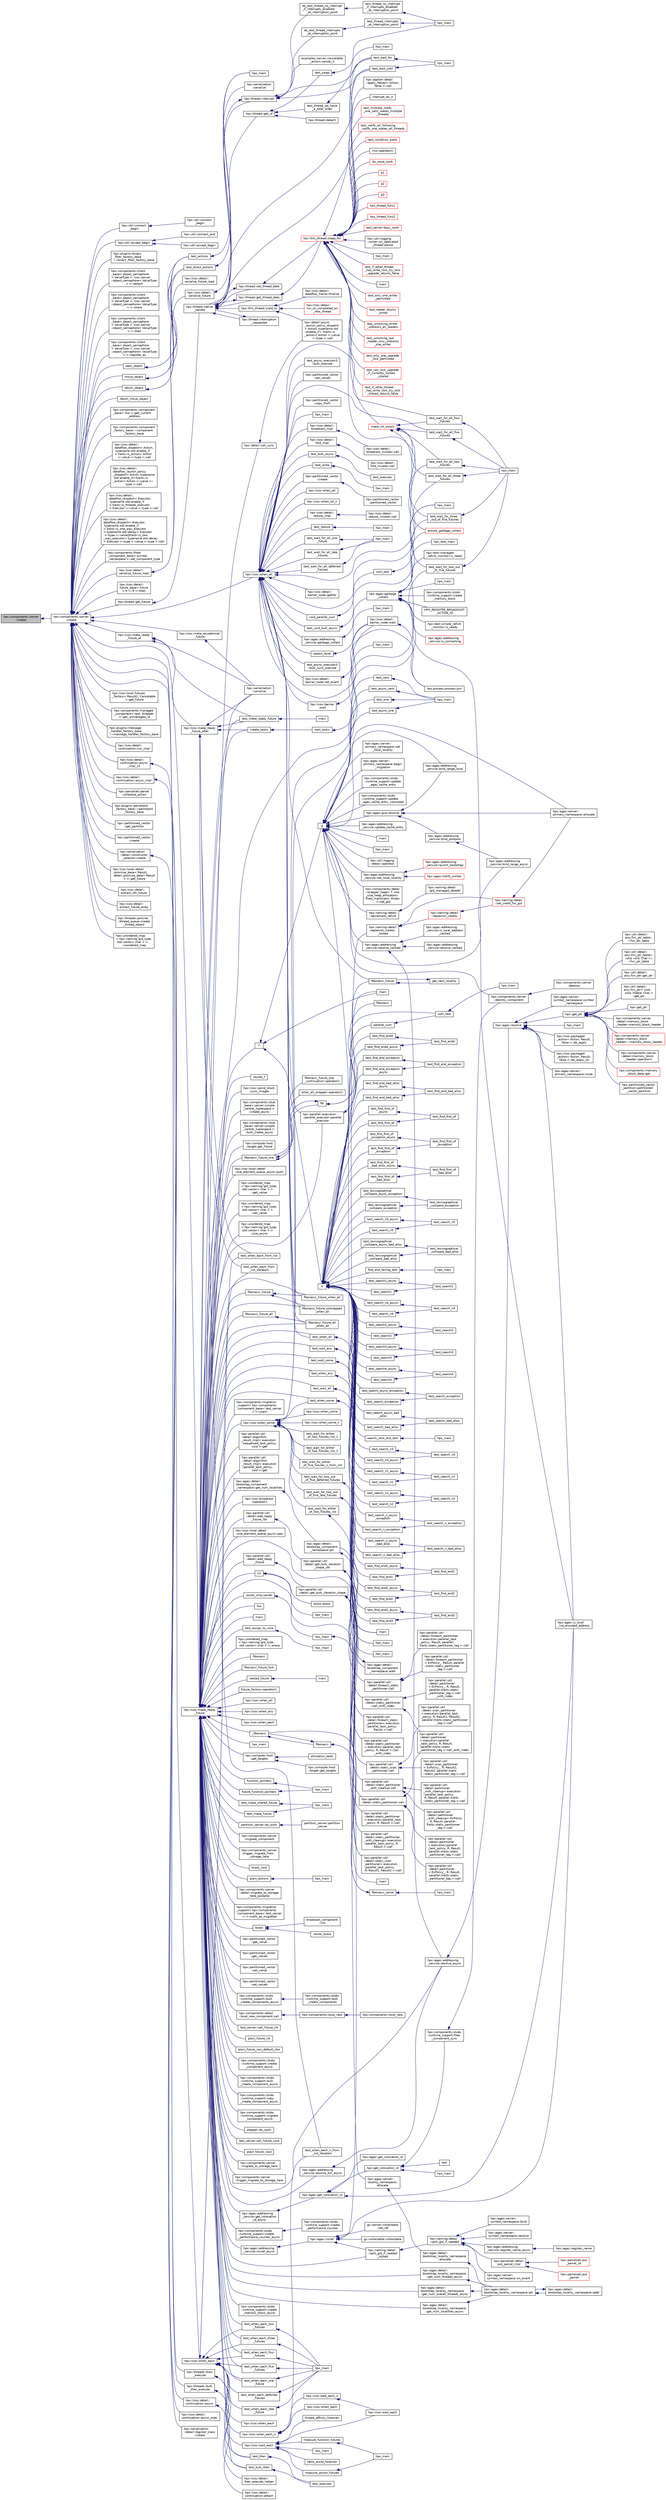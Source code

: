digraph "hpx::components::server::create"
{
  edge [fontname="Helvetica",fontsize="10",labelfontname="Helvetica",labelfontsize="10"];
  node [fontname="Helvetica",fontsize="10",shape=record];
  rankdir="LR";
  Node1034 [label="hpx::components::server\l::create",height=0.2,width=0.4,color="black", fillcolor="grey75", style="filled", fontcolor="black"];
  Node1034 -> Node1035 [dir="back",color="midnightblue",fontsize="10",style="solid",fontname="Helvetica"];
  Node1035 [label="hpx::components::server\l::create",height=0.2,width=0.4,color="black", fillcolor="white", style="filled",URL="$d2/da2/namespacehpx_1_1components_1_1server.html#ac776c89f3d68ceb910e8cee9fa937ab4",tooltip="Create arrays of components using their default constructor. "];
  Node1035 -> Node1036 [dir="back",color="midnightblue",fontsize="10",style="solid",fontname="Helvetica"];
  Node1036 [label="hpx::util::connect\l_begin",height=0.2,width=0.4,color="black", fillcolor="white", style="filled",URL="$df/dad/namespacehpx_1_1util.html#a5ea2d70b9f9c3ab71c700aa5922109ab"];
  Node1036 -> Node1037 [dir="back",color="midnightblue",fontsize="10",style="solid",fontname="Helvetica"];
  Node1037 [label="hpx::util::connect\l_begin",height=0.2,width=0.4,color="black", fillcolor="white", style="filled",URL="$df/dad/namespacehpx_1_1util.html#a586c2587a59689e8f75e903275600d96",tooltip="Returns an iterator which when dereferenced will give an endpoint suitable for a call to connect() re..."];
  Node1035 -> Node1038 [dir="back",color="midnightblue",fontsize="10",style="solid",fontname="Helvetica"];
  Node1038 [label="hpx::util::accept_begin",height=0.2,width=0.4,color="black", fillcolor="white", style="filled",URL="$df/dad/namespacehpx_1_1util.html#ae5d8d2e004a077975d7d3d21b909e506"];
  Node1038 -> Node1039 [dir="back",color="midnightblue",fontsize="10",style="solid",fontname="Helvetica"];
  Node1039 [label="hpx::util::connect_end",height=0.2,width=0.4,color="black", fillcolor="white", style="filled",URL="$df/dad/namespacehpx_1_1util.html#a2b4700a92b384bc2caddc1a038a9f5ed"];
  Node1038 -> Node1040 [dir="back",color="midnightblue",fontsize="10",style="solid",fontname="Helvetica"];
  Node1040 [label="hpx::util::accept_begin",height=0.2,width=0.4,color="black", fillcolor="white", style="filled",URL="$df/dad/namespacehpx_1_1util.html#a2fb9ab634bf36822282a638a066cc451",tooltip="Returns an iterator which when dereferenced will give an endpoint suitable for a call to accept() rel..."];
  Node1035 -> Node1041 [dir="back",color="midnightblue",fontsize="10",style="solid",fontname="Helvetica"];
  Node1041 [label="hpx::plugins::binary\l_filter_factory_base\l::~binary_filter_factory_base",height=0.2,width=0.4,color="black", fillcolor="white", style="filled",URL="$d7/db5/structhpx_1_1plugins_1_1binary__filter__factory__base.html#abf1b153051100e628d88e1055f69adaa"];
  Node1035 -> Node1042 [dir="back",color="midnightblue",fontsize="10",style="solid",fontname="Helvetica"];
  Node1042 [label="hpx::components::client\l_base\< object_semaphore\l\< ValueType \>, lcos::server\l::object_semaphore\< ValueType\l \> \>::detach",height=0.2,width=0.4,color="black", fillcolor="white", style="filled",URL="$d9/dad/classhpx_1_1components_1_1client__base.html#aa1af310d69b8c1b29ba076fb61e9ca29"];
  Node1035 -> Node1043 [dir="back",color="midnightblue",fontsize="10",style="solid",fontname="Helvetica"];
  Node1043 [label="hpx::components::client\l_base\< object_semaphore\l\< ValueType \>, lcos::server\l::object_semaphore\< ValueType\l \> \>::share",height=0.2,width=0.4,color="black", fillcolor="white", style="filled",URL="$d9/dad/classhpx_1_1components_1_1client__base.html#ac5af75af2b3ac752427f3bf3b3f459f4"];
  Node1035 -> Node1044 [dir="back",color="midnightblue",fontsize="10",style="solid",fontname="Helvetica"];
  Node1044 [label="hpx::components::client\l_base\< object_semaphore\l\< ValueType \>, lcos::server\l::object_semaphore\< ValueType\l \> \>::then",height=0.2,width=0.4,color="black", fillcolor="white", style="filled",URL="$d9/dad/classhpx_1_1components_1_1client__base.html#a195e205b5917c50455e9eab169045a2f"];
  Node1035 -> Node1045 [dir="back",color="midnightblue",fontsize="10",style="solid",fontname="Helvetica"];
  Node1045 [label="hpx::components::client\l_base\< object_semaphore\l\< ValueType \>, lcos::server\l::object_semaphore\< ValueType\l \> \>::register_as",height=0.2,width=0.4,color="black", fillcolor="white", style="filled",URL="$d9/dad/classhpx_1_1components_1_1client__base.html#a632d14405be3f73ace2827cf3e0d71a0"];
  Node1035 -> Node1046 [dir="back",color="midnightblue",fontsize="10",style="solid",fontname="Helvetica"];
  Node1046 [label="pass_object",height=0.2,width=0.4,color="black", fillcolor="white", style="filled",URL="$d4/d20/component__action__move__semantics_8cpp.html#af138ce373f49e8ff30c658cd2fccf46a"];
  Node1046 -> Node1047 [dir="back",color="midnightblue",fontsize="10",style="solid",fontname="Helvetica"];
  Node1047 [label="test_actions",height=0.2,width=0.4,color="black", fillcolor="white", style="filled",URL="$d4/d20/component__action__move__semantics_8cpp.html#a51914f52f991d423745af70a501c75df"];
  Node1047 -> Node1048 [dir="back",color="midnightblue",fontsize="10",style="solid",fontname="Helvetica"];
  Node1048 [label="hpx_main",height=0.2,width=0.4,color="black", fillcolor="white", style="filled",URL="$d4/d20/component__action__move__semantics_8cpp.html#a344a9bb316c276641af2d061a2558c97"];
  Node1046 -> Node1049 [dir="back",color="midnightblue",fontsize="10",style="solid",fontname="Helvetica"];
  Node1049 [label="test_direct_actions",height=0.2,width=0.4,color="black", fillcolor="white", style="filled",URL="$d4/d20/component__action__move__semantics_8cpp.html#aa79905b5c7a5a2d639ab566988d4a54d"];
  Node1049 -> Node1048 [dir="back",color="midnightblue",fontsize="10",style="solid",fontname="Helvetica"];
  Node1035 -> Node1050 [dir="back",color="midnightblue",fontsize="10",style="solid",fontname="Helvetica"];
  Node1050 [label="move_object",height=0.2,width=0.4,color="black", fillcolor="white", style="filled",URL="$d4/d20/component__action__move__semantics_8cpp.html#aae1f12333e93d8cabbd68d9740bc6624"];
  Node1050 -> Node1047 [dir="back",color="midnightblue",fontsize="10",style="solid",fontname="Helvetica"];
  Node1050 -> Node1049 [dir="back",color="midnightblue",fontsize="10",style="solid",fontname="Helvetica"];
  Node1035 -> Node1051 [dir="back",color="midnightblue",fontsize="10",style="solid",fontname="Helvetica"];
  Node1051 [label="return_object",height=0.2,width=0.4,color="black", fillcolor="white", style="filled",URL="$d4/d20/component__action__move__semantics_8cpp.html#a833b8bc396a857926be4c0811dc7c029"];
  Node1051 -> Node1047 [dir="back",color="midnightblue",fontsize="10",style="solid",fontname="Helvetica"];
  Node1051 -> Node1049 [dir="back",color="midnightblue",fontsize="10",style="solid",fontname="Helvetica"];
  Node1035 -> Node1052 [dir="back",color="midnightblue",fontsize="10",style="solid",fontname="Helvetica"];
  Node1052 [label="return_move_object",height=0.2,width=0.4,color="black", fillcolor="white", style="filled",URL="$d4/d20/component__action__move__semantics_8cpp.html#a048d454116419a4e99dd4c71cdf4f8a1"];
  Node1035 -> Node1053 [dir="back",color="midnightblue",fontsize="10",style="solid",fontname="Helvetica"];
  Node1053 [label="hpx::components::component\l_base\< row \>::get_current\l_address",height=0.2,width=0.4,color="black", fillcolor="white", style="filled",URL="$d2/de6/classhpx_1_1components_1_1component__base.html#a158c6874c847422beb28c9deee381907"];
  Node1035 -> Node1054 [dir="back",color="midnightblue",fontsize="10",style="solid",fontname="Helvetica"];
  Node1054 [label="hpx::components::component\l_factory_base::~component\l_factory_base",height=0.2,width=0.4,color="black", fillcolor="white", style="filled",URL="$d2/d7d/structhpx_1_1components_1_1component__factory__base.html#af0d1c8956edec41e3af84da827bf9d97"];
  Node1035 -> Node1055 [dir="back",color="midnightblue",fontsize="10",style="solid",fontname="Helvetica"];
  Node1055 [label="hpx::lcos::detail::\ldataflow_dispatch\< Action,\l typename std::enable_if\l\< traits::is_action\< Action\l \>::value \>::type \>::call",height=0.2,width=0.4,color="black", fillcolor="white", style="filled",URL="$d3/d39/structhpx_1_1lcos_1_1detail_1_1dataflow__dispatch_3_01_action_00_01typename_01std_1_1enable__if_bb4519c5dfd6f9cc73167dd8a509f805.html#a7d9b3a4a1b15a53983e4925cff7e0bb4"];
  Node1035 -> Node1056 [dir="back",color="midnightblue",fontsize="10",style="solid",fontname="Helvetica"];
  Node1056 [label="hpx::lcos::detail::\ldataflow_launch_policy\l_dispatch\< Action, typename\l std::enable_if\<!traits::is\l_action\< Action \>::value \>::\ltype \>::call",height=0.2,width=0.4,color="black", fillcolor="white", style="filled",URL="$d1/db3/structhpx_1_1lcos_1_1detail_1_1dataflow__launch__policy__dispatch_3_01_action_00_01typename_01stc09f27e9ecceb1e85b93f553ce349985.html#a5cfdb81b140b2894732bb6dd7a8d6e20"];
  Node1035 -> Node1057 [dir="back",color="midnightblue",fontsize="10",style="solid",fontname="Helvetica"];
  Node1057 [label="hpx::lcos::detail::\ldataflow_dispatch\< Executor,\l typename std::enable_if\l\< traits::is_threads_executor\l\< Executor \>::value \>::type \>::call",height=0.2,width=0.4,color="black", fillcolor="white", style="filled",URL="$d7/d06/structhpx_1_1lcos_1_1detail_1_1dataflow__dispatch_3_01_executor_00_01typename_01std_1_1enable__iee9995ab7b61cb78fdf9252dffa43e4e.html#a32599020697c34a171772a3179a21d97"];
  Node1035 -> Node1058 [dir="back",color="midnightblue",fontsize="10",style="solid",fontname="Helvetica"];
  Node1058 [label="hpx::lcos::detail::\ldataflow_dispatch\< Executor,\l typename std::enable_if\l\< traits::is_one_way_executor\l\< typename std::decay\< Executor\l \>::type \>::value\|\|traits::is_two\l_way_executor\< typename std::decay\l\< Executor \>::type \>::value \>::type \>::call",height=0.2,width=0.4,color="black", fillcolor="white", style="filled",URL="$d2/d35/structhpx_1_1lcos_1_1detail_1_1dataflow__dispatch_3_01_executor_00_01typename_01std_1_1enable__i4ede2f6bb47725ed993330d357ded537.html#aec3d7229042d8bec8af99742a36c44b6"];
  Node1035 -> Node1059 [dir="back",color="midnightblue",fontsize="10",style="solid",fontname="Helvetica"];
  Node1059 [label="hpx::components::fixed\l_component_base\< symbol\l_namespace \>::set_component_type",height=0.2,width=0.4,color="black", fillcolor="white", style="filled",URL="$df/dfd/classhpx_1_1components_1_1fixed__component__base.html#afb470101120bfa05ce9788b621c576af"];
  Node1035 -> Node1060 [dir="back",color="midnightblue",fontsize="10",style="solid",fontname="Helvetica"];
  Node1060 [label="hpx::lcos::detail::\lserialize_future_load",height=0.2,width=0.4,color="black", fillcolor="white", style="filled",URL="$d4/d6c/namespacehpx_1_1lcos_1_1detail.html#a14815ece00ca0cec41861c94dd272fcf"];
  Node1060 -> Node1061 [dir="back",color="midnightblue",fontsize="10",style="solid",fontname="Helvetica"];
  Node1061 [label="hpx::lcos::detail::\lserialize_future_load",height=0.2,width=0.4,color="black", fillcolor="white", style="filled",URL="$d4/d6c/namespacehpx_1_1lcos_1_1detail.html#a89715b943a33e454047c07c106a19b9d"];
  Node1060 -> Node1062 [dir="back",color="midnightblue",fontsize="10",style="solid",fontname="Helvetica"];
  Node1062 [label="hpx::lcos::detail::\lserialize_future",height=0.2,width=0.4,color="black", fillcolor="white", style="filled",URL="$d4/d6c/namespacehpx_1_1lcos_1_1detail.html#a116cc210e0aa61b0856b1e5065501aec"];
  Node1062 -> Node1063 [dir="back",color="midnightblue",fontsize="10",style="solid",fontname="Helvetica"];
  Node1063 [label="hpx::serialization\l::serialize",height=0.2,width=0.4,color="black", fillcolor="white", style="filled",URL="$d5/d3c/namespacehpx_1_1serialization.html#aa42ae101fea69549724eaaa606546219"];
  Node1035 -> Node1064 [dir="back",color="midnightblue",fontsize="10",style="solid",fontname="Helvetica"];
  Node1064 [label="hpx::lcos::detail::\lfuture_base\< future\l\< R \>, R \>::then",height=0.2,width=0.4,color="black", fillcolor="white", style="filled",URL="$d5/dd7/classhpx_1_1lcos_1_1detail_1_1future__base.html#a5daa5fcf438c3636734a63bb57181913"];
  Node1035 -> Node1065 [dir="back",color="midnightblue",fontsize="10",style="solid",fontname="Helvetica"];
  Node1065 [label="hpx::lcos::make_ready\l_future",height=0.2,width=0.4,color="black", fillcolor="white", style="filled",URL="$d2/dc9/namespacehpx_1_1lcos.html#a42997564ddfde91d475b8a2cea8f53e4"];
  Node1065 -> Node1066 [dir="back",color="midnightblue",fontsize="10",style="solid",fontname="Helvetica"];
  Node1066 [label="stepper::do_work",height=0.2,width=0.4,color="black", fillcolor="white", style="filled",URL="$d0/da6/structstepper.html#ab70640537c94b0a39819e9860b6d5270"];
  Node1065 -> Node1067 [dir="back",color="midnightblue",fontsize="10",style="solid",fontname="Helvetica"];
  Node1067 [label="test_server::call_future_void",height=0.2,width=0.4,color="black", fillcolor="white", style="filled",URL="$d5/d5d/structtest__server.html#a6e4453a08c3db0ea21b51cca14a38d37"];
  Node1065 -> Node1068 [dir="back",color="midnightblue",fontsize="10",style="solid",fontname="Helvetica"];
  Node1068 [label="plain_future_void",height=0.2,width=0.4,color="black", fillcolor="white", style="filled",URL="$db/d8a/action__invoke__no__more__than_8cpp.html#ab3807c5173260e9c18d3d26eb9560728"];
  Node1065 -> Node1069 [dir="back",color="midnightblue",fontsize="10",style="solid",fontname="Helvetica"];
  Node1069 [label="hpx::agas::addressing\l_service::resolve_async",height=0.2,width=0.4,color="black", fillcolor="white", style="filled",URL="$db/d58/structhpx_1_1agas_1_1addressing__service.html#a3344990e7d5c255f51bf89a8fb2828eb"];
  Node1069 -> Node1070 [dir="back",color="midnightblue",fontsize="10",style="solid",fontname="Helvetica"];
  Node1070 [label="hpx::agas::resolve",height=0.2,width=0.4,color="black", fillcolor="white", style="filled",URL="$dc/d54/namespacehpx_1_1agas.html#aa3252ce39fbc229439bb0d85875b01fb"];
  Node1070 -> Node1071 [dir="back",color="midnightblue",fontsize="10",style="solid",fontname="Helvetica"];
  Node1071 [label="hpx::get_ptr",height=0.2,width=0.4,color="black", fillcolor="white", style="filled",URL="$d8/d83/namespacehpx.html#aeb814737de830a2e8e340ca052d5ebfa",tooltip="Returns a future referring to the pointer to the underlying memory of a component. "];
  Node1071 -> Node1072 [dir="back",color="midnightblue",fontsize="10",style="solid",fontname="Helvetica"];
  Node1072 [label="hpx::util::detail::\lany::fxn_ptr_table::\l~fxn_ptr_table",height=0.2,width=0.4,color="black", fillcolor="white", style="filled",URL="$d4/d23/structhpx_1_1util_1_1detail_1_1any_1_1fxn__ptr__table.html#abec0243c15a22c17b416628b8de59111"];
  Node1071 -> Node1073 [dir="back",color="midnightblue",fontsize="10",style="solid",fontname="Helvetica"];
  Node1073 [label="hpx::util::detail::\lany::fxn_ptr_table\<\l void, void, Char \>::\l~fxn_ptr_table",height=0.2,width=0.4,color="black", fillcolor="white", style="filled",URL="$d3/d8f/structhpx_1_1util_1_1detail_1_1any_1_1fxn__ptr__table_3_01void_00_01void_00_01_char_01_4.html#aa98a639e98218646776adc0f4d0c4f68"];
  Node1071 -> Node1074 [dir="back",color="midnightblue",fontsize="10",style="solid",fontname="Helvetica"];
  Node1074 [label="hpx::util::detail::\lany::fxn_ptr::get_ptr",height=0.2,width=0.4,color="black", fillcolor="white", style="filled",URL="$d7/dcb/structhpx_1_1util_1_1detail_1_1any_1_1fxn__ptr.html#a43d78a2ab4dd4b2149f361b38eeac853"];
  Node1071 -> Node1075 [dir="back",color="midnightblue",fontsize="10",style="solid",fontname="Helvetica"];
  Node1075 [label="hpx::util::detail::\lany::fxn_ptr\< void,\l void, Vtable, Char \>\l::get_ptr",height=0.2,width=0.4,color="black", fillcolor="white", style="filled",URL="$d4/dfd/structhpx_1_1util_1_1detail_1_1any_1_1fxn__ptr_3_01void_00_01void_00_01_vtable_00_01_char_01_4.html#a92b4217797102bca7f9ebe903be1cbbe"];
  Node1071 -> Node1076 [dir="back",color="midnightblue",fontsize="10",style="solid",fontname="Helvetica"];
  Node1076 [label="hpx::get_ptr",height=0.2,width=0.4,color="black", fillcolor="white", style="filled",URL="$d8/d83/namespacehpx.html#a488c36e8791a0f000ffce5ce86994602",tooltip="Returns a future referring to the pointer to the underlying memory of a component. "];
  Node1071 -> Node1077 [dir="back",color="midnightblue",fontsize="10",style="solid",fontname="Helvetica"];
  Node1077 [label="hpx::components::server\l::detail::memory_block\l_header::memory_block_header",height=0.2,width=0.4,color="black", fillcolor="white", style="filled",URL="$d7/d1b/classhpx_1_1components_1_1server_1_1detail_1_1memory__block__header.html#aed5e8cf63bf5845d4e1e6d24c5ff36fe"];
  Node1071 -> Node1078 [dir="back",color="midnightblue",fontsize="10",style="solid",fontname="Helvetica"];
  Node1078 [label="hpx::components::server\l::detail::memory_block\l_header::~memory_block_header",height=0.2,width=0.4,color="red", fillcolor="white", style="filled",URL="$d7/d1b/classhpx_1_1components_1_1server_1_1detail_1_1memory__block__header.html#a64944da9256f10c75be3c4683f978314"];
  Node1071 -> Node1080 [dir="back",color="midnightblue",fontsize="10",style="solid",fontname="Helvetica"];
  Node1080 [label="hpx::components::server\l::detail::memory_block\l_header::operator=",height=0.2,width=0.4,color="black", fillcolor="white", style="filled",URL="$d7/d1b/classhpx_1_1components_1_1server_1_1detail_1_1memory__block__header.html#a9f0f60ded060c5333875f47c4d36df16"];
  Node1071 -> Node1081 [dir="back",color="midnightblue",fontsize="10",style="solid",fontname="Helvetica"];
  Node1081 [label="hpx::components::memory\l_block_data::get",height=0.2,width=0.4,color="red", fillcolor="white", style="filled",URL="$d5/d76/classhpx_1_1components_1_1memory__block__data.html#a97ce2f01b730d8d90d329c1642fc0b28"];
  Node1071 -> Node1129 [dir="back",color="midnightblue",fontsize="10",style="solid",fontname="Helvetica"];
  Node1129 [label="hpx::partitioned_vector\l_partition::partitioned\l_vector_partition",height=0.2,width=0.4,color="black", fillcolor="white", style="filled",URL="$da/d87/classhpx_1_1partitioned__vector__partition.html#a85078a778fae06c9d51315c2775227c2"];
  Node1070 -> Node1130 [dir="back",color="midnightblue",fontsize="10",style="solid",fontname="Helvetica"];
  Node1130 [label="hpx::agas::is_local\l_lva_encoded_address",height=0.2,width=0.4,color="black", fillcolor="white", style="filled",URL="$dc/d54/namespacehpx_1_1agas.html#abb5e5584ed3b536ace8e3f58415e24c2"];
  Node1070 -> Node1131 [dir="back",color="midnightblue",fontsize="10",style="solid",fontname="Helvetica"];
  Node1131 [label="hpx_main",height=0.2,width=0.4,color="black", fillcolor="white", style="filled",URL="$d1/d4f/local__address__rebind_8cpp.html#aaf67a3863f19ff7033e239ebb1204fb7"];
  Node1070 -> Node1132 [dir="back",color="midnightblue",fontsize="10",style="solid",fontname="Helvetica"];
  Node1132 [label="hpx::lcos::packaged\l_action\< Action, Result,\l false \>::do_apply",height=0.2,width=0.4,color="black", fillcolor="white", style="filled",URL="$df/da7/classhpx_1_1lcos_1_1packaged__action_3_01_action_00_01_result_00_01false_01_4.html#a7b4b07dc448c4f1e41b2d0dd4db0766d"];
  Node1070 -> Node1133 [dir="back",color="midnightblue",fontsize="10",style="solid",fontname="Helvetica"];
  Node1133 [label="hpx::lcos::packaged\l_action\< Action, Result,\l false \>::do_apply_cb",height=0.2,width=0.4,color="black", fillcolor="white", style="filled",URL="$df/da7/classhpx_1_1lcos_1_1packaged__action_3_01_action_00_01_result_00_01false_01_4.html#ae9e7cb83096eb3fd1b748c39545d66a7"];
  Node1070 -> Node1123 [dir="back",color="midnightblue",fontsize="10",style="solid",fontname="Helvetica"];
  Node1123 [label="hpx::agas::server::\lprimary_namespace::route",height=0.2,width=0.4,color="black", fillcolor="white", style="filled",URL="$d7/d3a/structhpx_1_1agas_1_1server_1_1primary__namespace.html#a9037a1baa55fb13097a541bc365f2d0b"];
  Node1070 -> Node1134 [dir="back",color="midnightblue",fontsize="10",style="solid",fontname="Helvetica"];
  Node1134 [label="hpx::agas::server::\lsymbol_namespace::symbol\l_namespace",height=0.2,width=0.4,color="black", fillcolor="white", style="filled",URL="$dc/da6/structhpx_1_1agas_1_1server_1_1symbol__namespace.html#a47e93a69f95628011765023a666b6619"];
  Node1065 -> Node1135 [dir="back",color="midnightblue",fontsize="10",style="solid",fontname="Helvetica"];
  Node1135 [label="hpx::agas::addressing\l_service::get_colocation\l_id_async",height=0.2,width=0.4,color="black", fillcolor="white", style="filled",URL="$db/d58/structhpx_1_1agas_1_1addressing__service.html#af412b878f5cf7e927148c3d468b789c6"];
  Node1135 -> Node1136 [dir="back",color="midnightblue",fontsize="10",style="solid",fontname="Helvetica"];
  Node1136 [label="hpx::agas::get_colocation_id",height=0.2,width=0.4,color="black", fillcolor="white", style="filled",URL="$dc/d54/namespacehpx_1_1agas.html#a90b8976e7264d2c9d9ee6efd328b4f6c"];
  Node1136 -> Node1137 [dir="back",color="midnightblue",fontsize="10",style="solid",fontname="Helvetica"];
  Node1137 [label="hpx::agas::get_colocation_id",height=0.2,width=0.4,color="black", fillcolor="white", style="filled",URL="$dc/d54/namespacehpx_1_1agas.html#a0060331026fc697fb901b1ac7e9d6547"];
  Node1136 -> Node1130 [dir="back",color="midnightblue",fontsize="10",style="solid",fontname="Helvetica"];
  Node1136 -> Node1138 [dir="back",color="midnightblue",fontsize="10",style="solid",fontname="Helvetica"];
  Node1138 [label="hpx::get_colocation_id",height=0.2,width=0.4,color="black", fillcolor="white", style="filled",URL="$d8/d83/namespacehpx.html#ad71888005ccae819b23eb88e8c4683be",tooltip="Return the id of the locality where the object referenced by the given id is currently located on..."];
  Node1138 -> Node1139 [dir="back",color="midnightblue",fontsize="10",style="solid",fontname="Helvetica"];
  Node1139 [label="test",height=0.2,width=0.4,color="black", fillcolor="white", style="filled",URL="$dd/d0d/get__colocation__id_8cpp.html#a6797a4febabe54a64686e97ff93b369a"];
  Node1138 -> Node1140 [dir="back",color="midnightblue",fontsize="10",style="solid",fontname="Helvetica"];
  Node1140 [label="hpx_main",height=0.2,width=0.4,color="black", fillcolor="white", style="filled",URL="$dd/d0d/get__colocation__id_8cpp.html#aefd26dd818037509b2241068d57e3e1d"];
  Node1138 -> Node1141 [dir="back",color="midnightblue",fontsize="10",style="solid",fontname="Helvetica"];
  Node1141 [label="hpx::components::stubs\l::runtime_support::free\l_component_sync",height=0.2,width=0.4,color="black", fillcolor="white", style="filled",URL="$da/d36/structhpx_1_1components_1_1stubs_1_1runtime__support.html#a00eb79f89db48417b54a011078a9c7ae"];
  Node1141 -> Node1142 [dir="back",color="midnightblue",fontsize="10",style="solid",fontname="Helvetica"];
  Node1142 [label="hpx::components::server\l::destroy_component",height=0.2,width=0.4,color="black", fillcolor="white", style="filled",URL="$d2/da2/namespacehpx_1_1components_1_1server.html#a21dc8857d55d9ec83e3e337b382fbc17"];
  Node1142 -> Node1143 [dir="back",color="midnightblue",fontsize="10",style="solid",fontname="Helvetica"];
  Node1143 [label="hpx::components::server\l::destroy",height=0.2,width=0.4,color="black", fillcolor="white", style="filled",URL="$d2/da2/namespacehpx_1_1components_1_1server.html#afbb6d12dceb0494bcb20f84065e1eb7f"];
  Node1065 -> Node1144 [dir="back",color="midnightblue",fontsize="10",style="solid",fontname="Helvetica"];
  Node1144 [label="hpx::agas::addressing\l_service::resolve_full_async",height=0.2,width=0.4,color="black", fillcolor="white", style="filled",URL="$db/d58/structhpx_1_1agas_1_1addressing__service.html#af678e6288e0f302b9c96b813a8e660ef"];
  Node1144 -> Node1069 [dir="back",color="midnightblue",fontsize="10",style="solid",fontname="Helvetica"];
  Node1065 -> Node1145 [dir="back",color="midnightblue",fontsize="10",style="solid",fontname="Helvetica"];
  Node1145 [label="hpx::agas::addressing\l_service::incref_async",height=0.2,width=0.4,color="black", fillcolor="white", style="filled",URL="$db/d58/structhpx_1_1agas_1_1addressing__service.html#adae9df2634cf648f129f203c3678c1c1",tooltip="Increment the global reference count for the given id. "];
  Node1145 -> Node1146 [dir="back",color="midnightblue",fontsize="10",style="solid",fontname="Helvetica"];
  Node1146 [label="hpx::agas::incref",height=0.2,width=0.4,color="black", fillcolor="white", style="filled",URL="$dc/d54/namespacehpx_1_1agas.html#aad81d2ea721c1a5692e243ef07bf164f"];
  Node1146 -> Node1130 [dir="back",color="midnightblue",fontsize="10",style="solid",fontname="Helvetica"];
  Node1146 -> Node1147 [dir="back",color="midnightblue",fontsize="10",style="solid",fontname="Helvetica"];
  Node1147 [label="gc::server::collectable\l::set_ref",height=0.2,width=0.4,color="black", fillcolor="white", style="filled",URL="$da/d76/structgc_1_1server_1_1collectable.html#a8e123e39f5a85da593dc15b5f872748d"];
  Node1146 -> Node1148 [dir="back",color="midnightblue",fontsize="10",style="solid",fontname="Helvetica"];
  Node1148 [label="gc::collectable::collectable",height=0.2,width=0.4,color="black", fillcolor="white", style="filled",URL="$da/d23/structgc_1_1collectable.html#a9ac791be34891330ff8192ac2ef68c7c"];
  Node1146 -> Node1149 [dir="back",color="midnightblue",fontsize="10",style="solid",fontname="Helvetica"];
  Node1149 [label="hpx::naming::detail\l::split_gid_if_needed\l_locked",height=0.2,width=0.4,color="black", fillcolor="white", style="filled",URL="$d5/d18/namespacehpx_1_1naming_1_1detail.html#a8a41d874bb719f702a76d483293d9d56"];
  Node1149 -> Node1150 [dir="back",color="midnightblue",fontsize="10",style="solid",fontname="Helvetica"];
  Node1150 [label="hpx::naming::detail\l::split_gid_if_needed",height=0.2,width=0.4,color="black", fillcolor="white", style="filled",URL="$d5/d18/namespacehpx_1_1naming_1_1detail.html#a106949fcb9087fb6bdca67d048d6568f"];
  Node1150 -> Node1151 [dir="back",color="midnightblue",fontsize="10",style="solid",fontname="Helvetica"];
  Node1151 [label="hpx::agas::addressing\l_service::register_name_async",height=0.2,width=0.4,color="black", fillcolor="white", style="filled",URL="$db/d58/structhpx_1_1agas_1_1addressing__service.html#adfd0ce835927a3c0396b6fc9e9fbb3cf"];
  Node1151 -> Node1152 [dir="back",color="midnightblue",fontsize="10",style="solid",fontname="Helvetica"];
  Node1152 [label="hpx::agas::register_name",height=0.2,width=0.4,color="black", fillcolor="white", style="filled",URL="$dc/d54/namespacehpx_1_1agas.html#adc43905ef74ad9948375f3948b64fc2f"];
  Node1150 -> Node1153 [dir="back",color="midnightblue",fontsize="10",style="solid",fontname="Helvetica"];
  Node1153 [label="hpx::parcelset::detail\l::put_parcel_impl",height=0.2,width=0.4,color="black", fillcolor="white", style="filled",URL="$dc/d4e/namespacehpx_1_1parcelset_1_1detail.html#a0dfe29365976960c7f5db6388e8ce603"];
  Node1153 -> Node1154 [dir="back",color="midnightblue",fontsize="10",style="solid",fontname="Helvetica"];
  Node1154 [label="hpx::parcelset::put\l_parcel",height=0.2,width=0.4,color="red", fillcolor="white", style="filled",URL="$d4/d41/namespacehpx_1_1parcelset.html#a53a9f5c6cf260dc8d06d194c96182b65"];
  Node1153 -> Node1165 [dir="back",color="midnightblue",fontsize="10",style="solid",fontname="Helvetica"];
  Node1165 [label="hpx::parcelset::put\l_parcel_cb",height=0.2,width=0.4,color="red", fillcolor="white", style="filled",URL="$d4/d41/namespacehpx_1_1parcelset.html#a44a60f48094a44cbb7f52b7807dc56ff"];
  Node1150 -> Node1124 [dir="back",color="midnightblue",fontsize="10",style="solid",fontname="Helvetica"];
  Node1124 [label="hpx::agas::server::\lsymbol_namespace::bind",height=0.2,width=0.4,color="black", fillcolor="white", style="filled",URL="$dc/da6/structhpx_1_1agas_1_1server_1_1symbol__namespace.html#a229ead0876ac8c5754793a2ca68de559"];
  Node1150 -> Node1125 [dir="back",color="midnightblue",fontsize="10",style="solid",fontname="Helvetica"];
  Node1125 [label="hpx::agas::server::\lsymbol_namespace::resolve",height=0.2,width=0.4,color="black", fillcolor="white", style="filled",URL="$dc/da6/structhpx_1_1agas_1_1server_1_1symbol__namespace.html#aec3fc24e40dc96142eb77537945e92d5"];
  Node1150 -> Node1128 [dir="back",color="midnightblue",fontsize="10",style="solid",fontname="Helvetica"];
  Node1128 [label="hpx::agas::server::\lsymbol_namespace::on_event",height=0.2,width=0.4,color="black", fillcolor="white", style="filled",URL="$dc/da6/structhpx_1_1agas_1_1server_1_1symbol__namespace.html#abbfcf18e8d40612e4fa618a39a2fc492"];
  Node1146 -> Node1168 [dir="back",color="midnightblue",fontsize="10",style="solid",fontname="Helvetica"];
  Node1168 [label="hpx::naming::detail\l::replenish_credits\l_locked",height=0.2,width=0.4,color="black", fillcolor="white", style="filled",URL="$d5/d18/namespacehpx_1_1naming_1_1detail.html#a011ed4fa9a2f4d4319adc54943fa03d6"];
  Node1168 -> Node1169 [dir="back",color="midnightblue",fontsize="10",style="solid",fontname="Helvetica"];
  Node1169 [label="hpx::naming::detail\l::replenish_credits",height=0.2,width=0.4,color="red", fillcolor="white", style="filled",URL="$d5/d18/namespacehpx_1_1naming_1_1detail.html#aab806d937bd01894af129d3d3cbb22f4"];
  Node1169 -> Node1173 [dir="back",color="midnightblue",fontsize="10",style="solid",fontname="Helvetica"];
  Node1173 [label="hpx::naming::detail\l::set_credit_for_gid",height=0.2,width=0.4,color="red", fillcolor="white", style="filled",URL="$d5/d18/namespacehpx_1_1naming_1_1detail.html#a87703193ff814a4e1c912e98e655ec51"];
  Node1173 -> Node1122 [dir="back",color="midnightblue",fontsize="10",style="solid",fontname="Helvetica"];
  Node1122 [label="hpx::agas::server::\lprimary_namespace::allocate",height=0.2,width=0.4,color="black", fillcolor="white", style="filled",URL="$d7/d3a/structhpx_1_1agas_1_1server_1_1primary__namespace.html#a87560fb730ac846b91fc7287dc4e247b"];
  Node1168 -> Node1173 [dir="back",color="midnightblue",fontsize="10",style="solid",fontname="Helvetica"];
  Node1065 -> Node1229 [dir="back",color="midnightblue",fontsize="10",style="solid",fontname="Helvetica"];
  Node1229 [label="hpx::parallel::util\l::detail::algorithm\l_result_impl\< execution\l::sequenced_task_policy,\l void \>::get",height=0.2,width=0.4,color="black", fillcolor="white", style="filled",URL="$d6/d29/structhpx_1_1parallel_1_1util_1_1detail_1_1algorithm__result__impl_3_01execution_1_1sequenced__task__policy_00_01void_01_4.html#ac35eb81b2eb26bf4401a3ca236615fc2"];
  Node1065 -> Node1230 [dir="back",color="midnightblue",fontsize="10",style="solid",fontname="Helvetica"];
  Node1230 [label="hpx::parallel::util\l::detail::algorithm\l_result_impl\< execution\l::parallel_task_policy,\l void \>::get",height=0.2,width=0.4,color="black", fillcolor="white", style="filled",URL="$de/d17/structhpx_1_1parallel_1_1util_1_1detail_1_1algorithm__result__impl_3_01execution_1_1parallel__task__policy_00_01void_01_4.html#a6c53067a415f94aeaf24d3cf8b80679b"];
  Node1065 -> Node1231 [dir="back",color="midnightblue",fontsize="10",style="solid",fontname="Helvetica"];
  Node1231 [label="hpx::detail::call_sync",height=0.2,width=0.4,color="black", fillcolor="white", style="filled",URL="$d5/dbe/namespacehpx_1_1detail.html#a23da3cf650f2bcb0b61e49b9cfe70d70"];
  Node1231 -> Node1232 [dir="back",color="midnightblue",fontsize="10",style="solid",fontname="Helvetica"];
  Node1232 [label="hpx::detail::async\l_launch_policy_dispatch\l\< Action, typename std\l::enable_if\< !traits::is\l_action\< Action \>::value\l \>::type \>::call",height=0.2,width=0.4,color="black", fillcolor="white", style="filled",URL="$d3/db2/structhpx_1_1detail_1_1async__launch__policy__dispatch_3_01_action_00_01typename_01std_1_1enablec29ea3d820bc0d42698191ccbc2f4967.html#acd584fad896ffc5f00b443c7f0fdf0a1"];
  Node1065 -> Node1233 [dir="back",color="midnightblue",fontsize="10",style="solid",fontname="Helvetica"];
  Node1233 [label="f",height=0.2,width=0.4,color="black", fillcolor="white", style="filled",URL="$d4/d13/async__unwrap__1037_8cpp.html#a02a6b0b4f77af9f69a841dc8262b0cd0"];
  Node1233 -> Node1234 [dir="back",color="midnightblue",fontsize="10",style="solid",fontname="Helvetica"];
  Node1234 [label="g",height=0.2,width=0.4,color="black", fillcolor="white", style="filled",URL="$d4/d13/async__unwrap__1037_8cpp.html#a982bde4eb9428dc8b3ccd73b2039d8b0"];
  Node1234 -> Node1235 [dir="back",color="midnightblue",fontsize="10",style="solid",fontname="Helvetica"];
  Node1235 [label="hpx::agas::addressing\l_service::set_local_locality",height=0.2,width=0.4,color="black", fillcolor="white", style="filled",URL="$db/d58/structhpx_1_1agas_1_1addressing__service.html#a262a9982f31caacd5c605b643f2cc081"];
  Node1235 -> Node1177 [dir="back",color="midnightblue",fontsize="10",style="solid",fontname="Helvetica"];
  Node1177 [label="hpx::agas::addressing\l_service::launch_bootstrap",height=0.2,width=0.4,color="red", fillcolor="white", style="filled",URL="$db/d58/structhpx_1_1agas_1_1addressing__service.html#a664380be3597d3ca31677b2ae5800e76"];
  Node1235 -> Node1236 [dir="back",color="midnightblue",fontsize="10",style="solid",fontname="Helvetica"];
  Node1236 [label="hpx::agas::notify_worker",height=0.2,width=0.4,color="red", fillcolor="white", style="filled",URL="$dc/d54/namespacehpx_1_1agas.html#a9bf88ab8d54a369fb9ed0fd3157ef1e8"];
  Node1234 -> Node1237 [dir="back",color="midnightblue",fontsize="10",style="solid",fontname="Helvetica"];
  Node1237 [label="hpx::agas::addressing\l_service::bind_range_local",height=0.2,width=0.4,color="black", fillcolor="white", style="filled",URL="$db/d58/structhpx_1_1agas_1_1addressing__service.html#ab1d0ff454f580a5082a9b5d25b4f06fd",tooltip="Bind unique range of global ids to given base address. "];
  Node1234 -> Node1238 [dir="back",color="midnightblue",fontsize="10",style="solid",fontname="Helvetica"];
  Node1238 [label="hpx::agas::addressing\l_service::bind_range_async",height=0.2,width=0.4,color="black", fillcolor="white", style="filled",URL="$db/d58/structhpx_1_1agas_1_1addressing__service.html#ad125f48a33347da6ab20c84f57822af7"];
  Node1234 -> Node1239 [dir="back",color="midnightblue",fontsize="10",style="solid",fontname="Helvetica"];
  Node1239 [label="hpx::agas::addressing\l_service::resolve_cached",height=0.2,width=0.4,color="black", fillcolor="white", style="filled",URL="$db/d58/structhpx_1_1agas_1_1addressing__service.html#a187ac62b4a4b7c1b98b75979357f07a9"];
  Node1239 -> Node1240 [dir="back",color="midnightblue",fontsize="10",style="solid",fontname="Helvetica"];
  Node1240 [label="hpx::agas::addressing\l_service::is_local_address\l_cached",height=0.2,width=0.4,color="black", fillcolor="white", style="filled",URL="$db/d58/structhpx_1_1agas_1_1addressing__service.html#ac22315a71f47927a730953d44c01e119"];
  Node1239 -> Node1069 [dir="back",color="midnightblue",fontsize="10",style="solid",fontname="Helvetica"];
  Node1239 -> Node1241 [dir="back",color="midnightblue",fontsize="10",style="solid",fontname="Helvetica"];
  Node1241 [label="hpx::agas::addressing\l_service::resolve_cached",height=0.2,width=0.4,color="black", fillcolor="white", style="filled",URL="$db/d58/structhpx_1_1agas_1_1addressing__service.html#a5d63a4e7a5e442e1d19692d6f71673e6"];
  Node1234 -> Node1242 [dir="back",color="midnightblue",fontsize="10",style="solid",fontname="Helvetica"];
  Node1242 [label="hpx::agas::addressing\l_service::update_cache_entry",height=0.2,width=0.4,color="black", fillcolor="white", style="filled",URL="$db/d58/structhpx_1_1agas_1_1addressing__service.html#a64b37e2590775a28e72c2c692f13489d"];
  Node1234 -> Node1243 [dir="back",color="midnightblue",fontsize="10",style="solid",fontname="Helvetica"];
  Node1243 [label="main",height=0.2,width=0.4,color="black", fillcolor="white", style="filled",URL="$da/d17/cxx11__noexcept_8cpp.html#ae66f6b31b5ad750f1fe042a706a4e3d4"];
  Node1234 -> Node1142 [dir="back",color="midnightblue",fontsize="10",style="solid",fontname="Helvetica"];
  Node1234 -> Node1244 [dir="back",color="midnightblue",fontsize="10",style="solid",fontname="Helvetica"];
  Node1244 [label="hpx_main",height=0.2,width=0.4,color="black", fillcolor="white", style="filled",URL="$db/da3/function__argument_8cpp.html#a255f773d830db5ca937cff11c2692fa2"];
  Node1234 -> Node1245 [dir="back",color="midnightblue",fontsize="10",style="solid",fontname="Helvetica"];
  Node1245 [label="hpx::agas::gva::resolve",height=0.2,width=0.4,color="black", fillcolor="white", style="filled",URL="$dc/d8a/structhpx_1_1agas_1_1gva.html#a92ff9d3631be3c0ba73d23ddcd94d7f4"];
  Node1245 -> Node1237 [dir="back",color="midnightblue",fontsize="10",style="solid",fontname="Helvetica"];
  Node1245 -> Node1246 [dir="back",color="midnightblue",fontsize="10",style="solid",fontname="Helvetica"];
  Node1246 [label="hpx::agas::addressing\l_service::bind_postproc",height=0.2,width=0.4,color="black", fillcolor="white", style="filled",URL="$db/d58/structhpx_1_1agas_1_1addressing__service.html#ae6f42662e19483b27cbf2e2779104b6c"];
  Node1246 -> Node1238 [dir="back",color="midnightblue",fontsize="10",style="solid",fontname="Helvetica"];
  Node1245 -> Node1122 [dir="back",color="midnightblue",fontsize="10",style="solid",fontname="Helvetica"];
  Node1234 -> Node1101 [dir="back",color="midnightblue",fontsize="10",style="solid",fontname="Helvetica"];
  Node1101 [label="hpx::agas::server::\llocality_namespace::\lallocate",height=0.2,width=0.4,color="black", fillcolor="white", style="filled",URL="$dc/d72/structhpx_1_1agas_1_1server_1_1locality__namespace.html#a584777211619893840252d5c72b726ac"];
  Node1101 -> Node1102 [dir="back",color="midnightblue",fontsize="10",style="solid",fontname="Helvetica"];
  Node1102 [label="hpx::agas::detail::\lbootstrap_locality_namespace\l::allocate",height=0.2,width=0.4,color="black", fillcolor="white", style="filled",URL="$d2/d28/structhpx_1_1agas_1_1detail_1_1bootstrap__locality__namespace.html#a17fa8a29a5b6c64ac5f92b67fd816be1"];
  Node1102 -> Node1103 [dir="back",color="midnightblue",fontsize="10",style="solid",fontname="Helvetica"];
  Node1103 [label="hpx::agas::detail::\lbootstrap_locality_namespace::ptr",height=0.2,width=0.4,color="black", fillcolor="white", style="filled",URL="$d2/d28/structhpx_1_1agas_1_1detail_1_1bootstrap__locality__namespace.html#a5d4dcef228d9a8e6040f2e404546a7b8"];
  Node1103 -> Node1104 [dir="back",color="midnightblue",fontsize="10",style="solid",fontname="Helvetica"];
  Node1104 [label="hpx::agas::detail::\lbootstrap_locality_namespace::addr",height=0.2,width=0.4,color="black", fillcolor="white", style="filled",URL="$d2/d28/structhpx_1_1agas_1_1detail_1_1bootstrap__locality__namespace.html#a6a5b1a39f25283d49aae9a42b5c4388a"];
  Node1104 -> Node1103 [dir="back",color="midnightblue",fontsize="10",style="solid",fontname="Helvetica"];
  Node1234 -> Node1247 [dir="back",color="midnightblue",fontsize="10",style="solid",fontname="Helvetica"];
  Node1247 [label="hpx::naming::detail\l::decrement_refcnt",height=0.2,width=0.4,color="black", fillcolor="white", style="filled",URL="$d5/d18/namespacehpx_1_1naming_1_1detail.html#a63ddb380473bdb8a186686ffe718b6e2"];
  Node1247 -> Node1248 [dir="back",color="midnightblue",fontsize="10",style="solid",fontname="Helvetica"];
  Node1248 [label="hpx::naming::detail\l::gid_managed_deleter",height=0.2,width=0.4,color="black", fillcolor="white", style="filled",URL="$d5/d18/namespacehpx_1_1naming_1_1detail.html#a4a5ba88a0340322e30f2d7b160a4568f"];
  Node1234 -> Node1249 [dir="back",color="midnightblue",fontsize="10",style="solid",fontname="Helvetica"];
  Node1249 [label="hpx::agas::server::\lprimary_namespace::set\l_local_locality",height=0.2,width=0.4,color="black", fillcolor="white", style="filled",URL="$d7/d3a/structhpx_1_1agas_1_1server_1_1primary__namespace.html#a52d12a1efbe05190fd6592ba971192b6"];
  Node1234 -> Node1114 [dir="back",color="midnightblue",fontsize="10",style="solid",fontname="Helvetica"];
  Node1114 [label="hpx::agas::server::\lprimary_namespace::begin\l_migration",height=0.2,width=0.4,color="black", fillcolor="white", style="filled",URL="$d7/d3a/structhpx_1_1agas_1_1server_1_1primary__namespace.html#aca25c89f18a24d56fb9d230735ac8361"];
  Node1234 -> Node1122 [dir="back",color="midnightblue",fontsize="10",style="solid",fontname="Helvetica"];
  Node1234 -> Node1250 [dir="back",color="midnightblue",fontsize="10",style="solid",fontname="Helvetica"];
  Node1250 [label="hpx::components::stubs\l::runtime_support::update\l_agas_cache_entry",height=0.2,width=0.4,color="black", fillcolor="white", style="filled",URL="$da/d36/structhpx_1_1components_1_1stubs_1_1runtime__support.html#a1bc944d2efc3dc40dde391b05efd7c0e"];
  Node1234 -> Node1251 [dir="back",color="midnightblue",fontsize="10",style="solid",fontname="Helvetica"];
  Node1251 [label="hpx::components::stubs\l::runtime_support::update\l_agas_cache_entry_colocated",height=0.2,width=0.4,color="black", fillcolor="white", style="filled",URL="$da/d36/structhpx_1_1components_1_1stubs_1_1runtime__support.html#a780e96cb52f91b1e1885e8a69dd88646"];
  Node1234 -> Node1252 [dir="back",color="midnightblue",fontsize="10",style="solid",fontname="Helvetica"];
  Node1252 [label="test_zero",height=0.2,width=0.4,color="black", fillcolor="white", style="filled",URL="$d6/d4b/scan__different__inits_8cpp.html#a871ca556dc22444fa282d9fa765987c5"];
  Node1252 -> Node1253 [dir="back",color="midnightblue",fontsize="10",style="solid",fontname="Helvetica"];
  Node1253 [label="hpx_main",height=0.2,width=0.4,color="black", fillcolor="white", style="filled",URL="$d6/d4b/scan__different__inits_8cpp.html#a4ca51ec94fa82421fc621b58eef7b01c"];
  Node1234 -> Node1254 [dir="back",color="midnightblue",fontsize="10",style="solid",fontname="Helvetica"];
  Node1254 [label="test_async_zero",height=0.2,width=0.4,color="black", fillcolor="white", style="filled",URL="$d6/d4b/scan__different__inits_8cpp.html#a001fa0ea9774a628ed115206108b7118"];
  Node1254 -> Node1253 [dir="back",color="midnightblue",fontsize="10",style="solid",fontname="Helvetica"];
  Node1234 -> Node1255 [dir="back",color="midnightblue",fontsize="10",style="solid",fontname="Helvetica"];
  Node1255 [label="test_one",height=0.2,width=0.4,color="black", fillcolor="white", style="filled",URL="$d6/d4b/scan__different__inits_8cpp.html#a2dca6b152f8357818ee3cc75d6547a40"];
  Node1255 -> Node1253 [dir="back",color="midnightblue",fontsize="10",style="solid",fontname="Helvetica"];
  Node1234 -> Node1256 [dir="back",color="midnightblue",fontsize="10",style="solid",fontname="Helvetica"];
  Node1256 [label="test_async_one",height=0.2,width=0.4,color="black", fillcolor="white", style="filled",URL="$d6/d4b/scan__different__inits_8cpp.html#afe7bf95c5a454262bee1d49e0c9a2b4e"];
  Node1256 -> Node1253 [dir="back",color="midnightblue",fontsize="10",style="solid",fontname="Helvetica"];
  Node1234 -> Node1257 [dir="back",color="midnightblue",fontsize="10",style="solid",fontname="Helvetica"];
  Node1257 [label="hpx::util::logging\l::detail::operator,",height=0.2,width=0.4,color="black", fillcolor="white", style="filled",URL="$d0/d2f/namespacehpx_1_1util_1_1logging_1_1detail.html#adf945331d55a8ad592ee5eca580a23be"];
  Node1234 -> Node1258 [dir="back",color="midnightblue",fontsize="10",style="solid",fontname="Helvetica"];
  Node1258 [label="hpx::components::detail\l::wrapper_heap\< T, one\l_size_heap_allocators::\lfixed_mallocator, Mutex\l \>::set_gid",height=0.2,width=0.4,color="black", fillcolor="white", style="filled",URL="$d1/d6d/classhpx_1_1components_1_1detail_1_1wrapper__heap.html#a1825c84ffdd3fba38cc30c7fbcf3f5b7"];
  Node1233 -> Node1259 [dir="back",color="midnightblue",fontsize="10",style="solid",fontname="Helvetica"];
  Node1259 [label="h",height=0.2,width=0.4,color="black", fillcolor="white", style="filled",URL="$d4/d13/async__unwrap__1037_8cpp.html#a68bf2774bfb21af6d8c70eaf70834b03"];
  Node1259 -> Node1260 [dir="back",color="midnightblue",fontsize="10",style="solid",fontname="Helvetica"];
  Node1260 [label="main",height=0.2,width=0.4,color="black", fillcolor="white", style="filled",URL="$d4/d13/async__unwrap__1037_8cpp.html#ae66f6b31b5ad750f1fe042a706a4e3d4"];
  Node1259 -> Node1261 [dir="back",color="midnightblue",fontsize="10",style="solid",fontname="Helvetica"];
  Node1261 [label="test_find_end1",height=0.2,width=0.4,color="black", fillcolor="white", style="filled",URL="$de/d27/findend_8cpp.html#a8d69f88e05067fa16f1bc996e4f5204a"];
  Node1261 -> Node1262 [dir="back",color="midnightblue",fontsize="10",style="solid",fontname="Helvetica"];
  Node1262 [label="test_find_end1",height=0.2,width=0.4,color="black", fillcolor="white", style="filled",URL="$de/d27/findend_8cpp.html#a8e03fd67aaf1583b64ad08fb6a7406e0"];
  Node1259 -> Node1263 [dir="back",color="midnightblue",fontsize="10",style="solid",fontname="Helvetica"];
  Node1263 [label="test_find_end1_async",height=0.2,width=0.4,color="black", fillcolor="white", style="filled",URL="$de/d27/findend_8cpp.html#a3c2aa414b7e6f2849bfff77eee053c6c"];
  Node1263 -> Node1262 [dir="back",color="midnightblue",fontsize="10",style="solid",fontname="Helvetica"];
  Node1259 -> Node1264 [dir="back",color="midnightblue",fontsize="10",style="solid",fontname="Helvetica"];
  Node1264 [label="test_find_end2",height=0.2,width=0.4,color="black", fillcolor="white", style="filled",URL="$de/d27/findend_8cpp.html#ae26806919871ed18953e72532f2d5cdd"];
  Node1264 -> Node1265 [dir="back",color="midnightblue",fontsize="10",style="solid",fontname="Helvetica"];
  Node1265 [label="test_find_end2",height=0.2,width=0.4,color="black", fillcolor="white", style="filled",URL="$de/d27/findend_8cpp.html#a311945d5d5b3d9f350365dd5cffa2845"];
  Node1259 -> Node1266 [dir="back",color="midnightblue",fontsize="10",style="solid",fontname="Helvetica"];
  Node1266 [label="test_find_end2_async",height=0.2,width=0.4,color="black", fillcolor="white", style="filled",URL="$de/d27/findend_8cpp.html#a163128cab241b1a66d1729e13bb00b17"];
  Node1266 -> Node1265 [dir="back",color="midnightblue",fontsize="10",style="solid",fontname="Helvetica"];
  Node1259 -> Node1267 [dir="back",color="midnightblue",fontsize="10",style="solid",fontname="Helvetica"];
  Node1267 [label="test_find_end3",height=0.2,width=0.4,color="black", fillcolor="white", style="filled",URL="$de/d27/findend_8cpp.html#aa91633a737ceadc8e97fe2a305f9cbfc"];
  Node1267 -> Node1268 [dir="back",color="midnightblue",fontsize="10",style="solid",fontname="Helvetica"];
  Node1268 [label="test_find_end3",height=0.2,width=0.4,color="black", fillcolor="white", style="filled",URL="$de/d27/findend_8cpp.html#a80def73fa5f2efde79d81e3e967ee6d7"];
  Node1259 -> Node1269 [dir="back",color="midnightblue",fontsize="10",style="solid",fontname="Helvetica"];
  Node1269 [label="test_find_end3_async",height=0.2,width=0.4,color="black", fillcolor="white", style="filled",URL="$de/d27/findend_8cpp.html#a9287cebd15252054147305c49c61572f"];
  Node1269 -> Node1268 [dir="back",color="midnightblue",fontsize="10",style="solid",fontname="Helvetica"];
  Node1259 -> Node1270 [dir="back",color="midnightblue",fontsize="10",style="solid",fontname="Helvetica"];
  Node1270 [label="test_find_end4",height=0.2,width=0.4,color="black", fillcolor="white", style="filled",URL="$de/d27/findend_8cpp.html#ad1c1901e09334db9e91e633a700d5e7c"];
  Node1270 -> Node1271 [dir="back",color="midnightblue",fontsize="10",style="solid",fontname="Helvetica"];
  Node1271 [label="test_find_end4",height=0.2,width=0.4,color="black", fillcolor="white", style="filled",URL="$de/d27/findend_8cpp.html#a0a5a7bcf99bd31d589776b7112b1b3d5"];
  Node1259 -> Node1272 [dir="back",color="midnightblue",fontsize="10",style="solid",fontname="Helvetica"];
  Node1272 [label="test_find_end4_async",height=0.2,width=0.4,color="black", fillcolor="white", style="filled",URL="$de/d27/findend_8cpp.html#ab88baf684c0296678fc8b3656855906a"];
  Node1272 -> Node1271 [dir="back",color="midnightblue",fontsize="10",style="solid",fontname="Helvetica"];
  Node1259 -> Node1273 [dir="back",color="midnightblue",fontsize="10",style="solid",fontname="Helvetica"];
  Node1273 [label="test_find_end_exception",height=0.2,width=0.4,color="black", fillcolor="white", style="filled",URL="$de/d27/findend_8cpp.html#a3cbf222f109bd03b98a3671df65d1baa"];
  Node1273 -> Node1274 [dir="back",color="midnightblue",fontsize="10",style="solid",fontname="Helvetica"];
  Node1274 [label="test_find_end_exception",height=0.2,width=0.4,color="black", fillcolor="white", style="filled",URL="$de/d27/findend_8cpp.html#a01b58a5865234526b5ca9f9e45ec4c50"];
  Node1259 -> Node1275 [dir="back",color="midnightblue",fontsize="10",style="solid",fontname="Helvetica"];
  Node1275 [label="test_find_end_exception\l_async",height=0.2,width=0.4,color="black", fillcolor="white", style="filled",URL="$de/d27/findend_8cpp.html#a3093c53a289f437be7f7530c5e45b2cb"];
  Node1275 -> Node1274 [dir="back",color="midnightblue",fontsize="10",style="solid",fontname="Helvetica"];
  Node1259 -> Node1276 [dir="back",color="midnightblue",fontsize="10",style="solid",fontname="Helvetica"];
  Node1276 [label="test_find_end_bad_alloc",height=0.2,width=0.4,color="black", fillcolor="white", style="filled",URL="$de/d27/findend_8cpp.html#a93a97f558c80b1b8427433a07f10b7a2"];
  Node1276 -> Node1277 [dir="back",color="midnightblue",fontsize="10",style="solid",fontname="Helvetica"];
  Node1277 [label="test_find_end_bad_alloc",height=0.2,width=0.4,color="black", fillcolor="white", style="filled",URL="$de/d27/findend_8cpp.html#abcc8dfb59e0c8858a1882bbc9b9737ba"];
  Node1259 -> Node1278 [dir="back",color="midnightblue",fontsize="10",style="solid",fontname="Helvetica"];
  Node1278 [label="test_find_end_bad_alloc\l_async",height=0.2,width=0.4,color="black", fillcolor="white", style="filled",URL="$de/d27/findend_8cpp.html#a4b5b5b510dc82a53c3de719a1eb3a1a2"];
  Node1278 -> Node1277 [dir="back",color="midnightblue",fontsize="10",style="solid",fontname="Helvetica"];
  Node1259 -> Node1279 [dir="back",color="midnightblue",fontsize="10",style="solid",fontname="Helvetica"];
  Node1279 [label="test_find_first_of",height=0.2,width=0.4,color="black", fillcolor="white", style="filled",URL="$da/d85/findfirstof_8cpp.html#a395a72e54e8fe3e560daf009689d107f"];
  Node1279 -> Node1280 [dir="back",color="midnightblue",fontsize="10",style="solid",fontname="Helvetica"];
  Node1280 [label="test_find_first_of",height=0.2,width=0.4,color="black", fillcolor="white", style="filled",URL="$da/d85/findfirstof_8cpp.html#a581e939710dc9f1b6b142f7306c348ee"];
  Node1259 -> Node1281 [dir="back",color="midnightblue",fontsize="10",style="solid",fontname="Helvetica"];
  Node1281 [label="test_find_first_of\l_async",height=0.2,width=0.4,color="black", fillcolor="white", style="filled",URL="$da/d85/findfirstof_8cpp.html#a6d72d17c9064f4deb1a70854a13fff94"];
  Node1281 -> Node1280 [dir="back",color="midnightblue",fontsize="10",style="solid",fontname="Helvetica"];
  Node1259 -> Node1282 [dir="back",color="midnightblue",fontsize="10",style="solid",fontname="Helvetica"];
  Node1282 [label="test_find_first_of\l_exception",height=0.2,width=0.4,color="black", fillcolor="white", style="filled",URL="$da/d85/findfirstof_8cpp.html#a2707dc78f6f2d06f08c9e3698e97a8af"];
  Node1282 -> Node1283 [dir="back",color="midnightblue",fontsize="10",style="solid",fontname="Helvetica"];
  Node1283 [label="test_find_first_of\l_exception",height=0.2,width=0.4,color="black", fillcolor="white", style="filled",URL="$da/d85/findfirstof_8cpp.html#af5d29a364ae4eadbcbefd396a663e4a3"];
  Node1259 -> Node1284 [dir="back",color="midnightblue",fontsize="10",style="solid",fontname="Helvetica"];
  Node1284 [label="test_find_first_of\l_exception_async",height=0.2,width=0.4,color="black", fillcolor="white", style="filled",URL="$da/d85/findfirstof_8cpp.html#a5136f549b6ab7405513659883282c263"];
  Node1284 -> Node1283 [dir="back",color="midnightblue",fontsize="10",style="solid",fontname="Helvetica"];
  Node1259 -> Node1285 [dir="back",color="midnightblue",fontsize="10",style="solid",fontname="Helvetica"];
  Node1285 [label="test_find_first_of\l_bad_alloc",height=0.2,width=0.4,color="black", fillcolor="white", style="filled",URL="$da/d85/findfirstof_8cpp.html#ac2c868da1e2d5bdf6f6a383fb33dcb80"];
  Node1285 -> Node1286 [dir="back",color="midnightblue",fontsize="10",style="solid",fontname="Helvetica"];
  Node1286 [label="test_find_first_of\l_bad_alloc",height=0.2,width=0.4,color="black", fillcolor="white", style="filled",URL="$da/d85/findfirstof_8cpp.html#a15908bb1e2db8daf75bfe5f892228971"];
  Node1259 -> Node1287 [dir="back",color="midnightblue",fontsize="10",style="solid",fontname="Helvetica"];
  Node1287 [label="test_find_first_of\l_bad_alloc_async",height=0.2,width=0.4,color="black", fillcolor="white", style="filled",URL="$da/d85/findfirstof_8cpp.html#afe224806e0bd545e89d9e615fe74af82"];
  Node1287 -> Node1286 [dir="back",color="midnightblue",fontsize="10",style="solid",fontname="Helvetica"];
  Node1259 -> Node1288 [dir="back",color="midnightblue",fontsize="10",style="solid",fontname="Helvetica"];
  Node1288 [label="test_lexicographical\l_compare_exception",height=0.2,width=0.4,color="black", fillcolor="white", style="filled",URL="$dd/de6/lexicographical__compare_8cpp.html#a24bc9d25b2ce61491dbd96feb8669fc0"];
  Node1288 -> Node1289 [dir="back",color="midnightblue",fontsize="10",style="solid",fontname="Helvetica"];
  Node1289 [label="test_lexicographical\l_compare_exception",height=0.2,width=0.4,color="black", fillcolor="white", style="filled",URL="$dd/de6/lexicographical__compare_8cpp.html#ab78e174881f1d61ea15cfc697e89fe4a"];
  Node1259 -> Node1290 [dir="back",color="midnightblue",fontsize="10",style="solid",fontname="Helvetica"];
  Node1290 [label="test_lexicographical\l_compare_async_exception",height=0.2,width=0.4,color="black", fillcolor="white", style="filled",URL="$dd/de6/lexicographical__compare_8cpp.html#a7d669f96c9a4db81312d23d9d344afd5"];
  Node1290 -> Node1289 [dir="back",color="midnightblue",fontsize="10",style="solid",fontname="Helvetica"];
  Node1259 -> Node1291 [dir="back",color="midnightblue",fontsize="10",style="solid",fontname="Helvetica"];
  Node1291 [label="test_lexicographical\l_compare_bad_alloc",height=0.2,width=0.4,color="black", fillcolor="white", style="filled",URL="$dd/de6/lexicographical__compare_8cpp.html#a3093b9e777a97469434230ef1727efa3"];
  Node1291 -> Node1292 [dir="back",color="midnightblue",fontsize="10",style="solid",fontname="Helvetica"];
  Node1292 [label="test_lexicographical\l_compare_bad_alloc",height=0.2,width=0.4,color="black", fillcolor="white", style="filled",URL="$dd/de6/lexicographical__compare_8cpp.html#ab3ca9e7d3b77bcf278e7057f5c655e55"];
  Node1259 -> Node1293 [dir="back",color="midnightblue",fontsize="10",style="solid",fontname="Helvetica"];
  Node1293 [label="test_lexicographical\l_compare_async_bad_alloc",height=0.2,width=0.4,color="black", fillcolor="white", style="filled",URL="$dd/de6/lexicographical__compare_8cpp.html#a7e9bc93c499fc65c7920a4edae03b006"];
  Node1293 -> Node1292 [dir="back",color="midnightblue",fontsize="10",style="solid",fontname="Helvetica"];
  Node1259 -> Node1294 [dir="back",color="midnightblue",fontsize="10",style="solid",fontname="Helvetica"];
  Node1294 [label="find_end_failing_test",height=0.2,width=0.4,color="black", fillcolor="white", style="filled",URL="$da/d34/minimal__findend_8cpp.html#a5accbf9bf8450d27c9db9dcec775df0b"];
  Node1294 -> Node1295 [dir="back",color="midnightblue",fontsize="10",style="solid",fontname="Helvetica"];
  Node1295 [label="hpx_main",height=0.2,width=0.4,color="black", fillcolor="white", style="filled",URL="$da/d34/minimal__findend_8cpp.html#aefd26dd818037509b2241068d57e3e1d"];
  Node1259 -> Node1296 [dir="back",color="midnightblue",fontsize="10",style="solid",fontname="Helvetica"];
  Node1296 [label="test_search1",height=0.2,width=0.4,color="black", fillcolor="white", style="filled",URL="$d9/def/search_8cpp.html#ad346d573ee66dd6187a30ea59bceaea3"];
  Node1296 -> Node1297 [dir="back",color="midnightblue",fontsize="10",style="solid",fontname="Helvetica"];
  Node1297 [label="test_search1",height=0.2,width=0.4,color="black", fillcolor="white", style="filled",URL="$d9/def/search_8cpp.html#a15b85a24de3d644b9785da13452730d3"];
  Node1259 -> Node1298 [dir="back",color="midnightblue",fontsize="10",style="solid",fontname="Helvetica"];
  Node1298 [label="test_search1_async",height=0.2,width=0.4,color="black", fillcolor="white", style="filled",URL="$d9/def/search_8cpp.html#a78c5c6030ae0534b9d17b3727110f4c4"];
  Node1298 -> Node1297 [dir="back",color="midnightblue",fontsize="10",style="solid",fontname="Helvetica"];
  Node1259 -> Node1299 [dir="back",color="midnightblue",fontsize="10",style="solid",fontname="Helvetica"];
  Node1299 [label="test_search2",height=0.2,width=0.4,color="black", fillcolor="white", style="filled",URL="$d9/def/search_8cpp.html#add09b04ec0abd97dacd03bfcd5e18d3c"];
  Node1299 -> Node1300 [dir="back",color="midnightblue",fontsize="10",style="solid",fontname="Helvetica"];
  Node1300 [label="test_search2",height=0.2,width=0.4,color="black", fillcolor="white", style="filled",URL="$d9/def/search_8cpp.html#adafbe4e788f63fe8e03858d3aa697b29"];
  Node1259 -> Node1301 [dir="back",color="midnightblue",fontsize="10",style="solid",fontname="Helvetica"];
  Node1301 [label="test_search2_async",height=0.2,width=0.4,color="black", fillcolor="white", style="filled",URL="$d9/def/search_8cpp.html#a53e0b7f111273d2c469ea1bc29dcf1d9"];
  Node1301 -> Node1300 [dir="back",color="midnightblue",fontsize="10",style="solid",fontname="Helvetica"];
  Node1259 -> Node1302 [dir="back",color="midnightblue",fontsize="10",style="solid",fontname="Helvetica"];
  Node1302 [label="test_search3",height=0.2,width=0.4,color="black", fillcolor="white", style="filled",URL="$d9/def/search_8cpp.html#a7f1540c27c84641e7ca974fb25007f00"];
  Node1302 -> Node1303 [dir="back",color="midnightblue",fontsize="10",style="solid",fontname="Helvetica"];
  Node1303 [label="test_search3",height=0.2,width=0.4,color="black", fillcolor="white", style="filled",URL="$d9/def/search_8cpp.html#a17779864d8536cff329aee8b606db6ea"];
  Node1259 -> Node1304 [dir="back",color="midnightblue",fontsize="10",style="solid",fontname="Helvetica"];
  Node1304 [label="test_search3_async",height=0.2,width=0.4,color="black", fillcolor="white", style="filled",URL="$d9/def/search_8cpp.html#a5d842fb2ad46ab811475b202ced24cbe"];
  Node1304 -> Node1303 [dir="back",color="midnightblue",fontsize="10",style="solid",fontname="Helvetica"];
  Node1259 -> Node1305 [dir="back",color="midnightblue",fontsize="10",style="solid",fontname="Helvetica"];
  Node1305 [label="test_search4",height=0.2,width=0.4,color="black", fillcolor="white", style="filled",URL="$d9/def/search_8cpp.html#ab1e8636d05cc74c819b98e7bd631e67f"];
  Node1305 -> Node1306 [dir="back",color="midnightblue",fontsize="10",style="solid",fontname="Helvetica"];
  Node1306 [label="test_search4",height=0.2,width=0.4,color="black", fillcolor="white", style="filled",URL="$d9/def/search_8cpp.html#a1ac767b3c124b03b7a7bef7072162229"];
  Node1259 -> Node1307 [dir="back",color="midnightblue",fontsize="10",style="solid",fontname="Helvetica"];
  Node1307 [label="test_search4_async",height=0.2,width=0.4,color="black", fillcolor="white", style="filled",URL="$d9/def/search_8cpp.html#a0b7c6fac420402ca7fc40ff008573087"];
  Node1307 -> Node1306 [dir="back",color="midnightblue",fontsize="10",style="solid",fontname="Helvetica"];
  Node1259 -> Node1308 [dir="back",color="midnightblue",fontsize="10",style="solid",fontname="Helvetica"];
  Node1308 [label="test_search_exception",height=0.2,width=0.4,color="black", fillcolor="white", style="filled",URL="$d9/def/search_8cpp.html#a161cf00e3089e3c42abce845c2a5c192"];
  Node1308 -> Node1309 [dir="back",color="midnightblue",fontsize="10",style="solid",fontname="Helvetica"];
  Node1309 [label="test_search_exception",height=0.2,width=0.4,color="black", fillcolor="white", style="filled",URL="$d9/def/search_8cpp.html#ac85fddcf865142ad368638d35d6d8297"];
  Node1259 -> Node1310 [dir="back",color="midnightblue",fontsize="10",style="solid",fontname="Helvetica"];
  Node1310 [label="test_search_async_exception",height=0.2,width=0.4,color="black", fillcolor="white", style="filled",URL="$d9/def/search_8cpp.html#a800e7434700e07b3fcd8c8519b25caff"];
  Node1310 -> Node1309 [dir="back",color="midnightblue",fontsize="10",style="solid",fontname="Helvetica"];
  Node1259 -> Node1311 [dir="back",color="midnightblue",fontsize="10",style="solid",fontname="Helvetica"];
  Node1311 [label="test_search_bad_alloc",height=0.2,width=0.4,color="black", fillcolor="white", style="filled",URL="$d9/def/search_8cpp.html#a817e4cfe43dc2e8a24c0d654338c35be"];
  Node1311 -> Node1312 [dir="back",color="midnightblue",fontsize="10",style="solid",fontname="Helvetica"];
  Node1312 [label="test_search_bad_alloc",height=0.2,width=0.4,color="black", fillcolor="white", style="filled",URL="$d9/def/search_8cpp.html#a4c5bd4ad2edc9b4eff40d4394b8e3c60"];
  Node1259 -> Node1313 [dir="back",color="midnightblue",fontsize="10",style="solid",fontname="Helvetica"];
  Node1313 [label="test_search_async_bad\l_alloc",height=0.2,width=0.4,color="black", fillcolor="white", style="filled",URL="$d9/def/search_8cpp.html#ad4ff3c25ed37426a6b6df42a85ab459f"];
  Node1313 -> Node1312 [dir="back",color="midnightblue",fontsize="10",style="solid",fontname="Helvetica"];
  Node1259 -> Node1314 [dir="back",color="midnightblue",fontsize="10",style="solid",fontname="Helvetica"];
  Node1314 [label="search_zero_dist_test",height=0.2,width=0.4,color="black", fillcolor="white", style="filled",URL="$d0/d9f/search__zerolength_8cpp.html#a5a9b51492916d8c9b6789e93964621e1"];
  Node1314 -> Node1315 [dir="back",color="midnightblue",fontsize="10",style="solid",fontname="Helvetica"];
  Node1315 [label="hpx_main",height=0.2,width=0.4,color="black", fillcolor="white", style="filled",URL="$d0/d9f/search__zerolength_8cpp.html#aefd26dd818037509b2241068d57e3e1d"];
  Node1259 -> Node1316 [dir="back",color="midnightblue",fontsize="10",style="solid",fontname="Helvetica"];
  Node1316 [label="test_search_n1",height=0.2,width=0.4,color="black", fillcolor="white", style="filled",URL="$dc/dc5/searchn_8cpp.html#ab86919b9e0a7f05457190c44ef37a9d3"];
  Node1316 -> Node1317 [dir="back",color="midnightblue",fontsize="10",style="solid",fontname="Helvetica"];
  Node1317 [label="test_search_n1",height=0.2,width=0.4,color="black", fillcolor="white", style="filled",URL="$dc/dc5/searchn_8cpp.html#a7bb3d807f60b0efc934ad9015324bbeb"];
  Node1259 -> Node1318 [dir="back",color="midnightblue",fontsize="10",style="solid",fontname="Helvetica"];
  Node1318 [label="test_search_n1_async",height=0.2,width=0.4,color="black", fillcolor="white", style="filled",URL="$dc/dc5/searchn_8cpp.html#af43429547220dfc6ce1d3b437bd9e24a"];
  Node1318 -> Node1317 [dir="back",color="midnightblue",fontsize="10",style="solid",fontname="Helvetica"];
  Node1259 -> Node1319 [dir="back",color="midnightblue",fontsize="10",style="solid",fontname="Helvetica"];
  Node1319 [label="test_search_n2",height=0.2,width=0.4,color="black", fillcolor="white", style="filled",URL="$dc/dc5/searchn_8cpp.html#a5472f81aa929e782ac98da2e76f25dcc"];
  Node1319 -> Node1320 [dir="back",color="midnightblue",fontsize="10",style="solid",fontname="Helvetica"];
  Node1320 [label="test_search_n2",height=0.2,width=0.4,color="black", fillcolor="white", style="filled",URL="$dc/dc5/searchn_8cpp.html#a445f44ba8dedc73a77db9ee5527e8671"];
  Node1259 -> Node1321 [dir="back",color="midnightblue",fontsize="10",style="solid",fontname="Helvetica"];
  Node1321 [label="test_search_n2_async",height=0.2,width=0.4,color="black", fillcolor="white", style="filled",URL="$dc/dc5/searchn_8cpp.html#aef8479e841da31b20f2582dacbdb8811"];
  Node1321 -> Node1320 [dir="back",color="midnightblue",fontsize="10",style="solid",fontname="Helvetica"];
  Node1259 -> Node1322 [dir="back",color="midnightblue",fontsize="10",style="solid",fontname="Helvetica"];
  Node1322 [label="test_search_n3",height=0.2,width=0.4,color="black", fillcolor="white", style="filled",URL="$dc/dc5/searchn_8cpp.html#ac5054a4cf044cdaaa140b41c76e0b120"];
  Node1322 -> Node1323 [dir="back",color="midnightblue",fontsize="10",style="solid",fontname="Helvetica"];
  Node1323 [label="test_search_n3",height=0.2,width=0.4,color="black", fillcolor="white", style="filled",URL="$dc/dc5/searchn_8cpp.html#a2e86e42d1e8f0498685011e9f31a3d91"];
  Node1259 -> Node1324 [dir="back",color="midnightblue",fontsize="10",style="solid",fontname="Helvetica"];
  Node1324 [label="test_search_n3_async",height=0.2,width=0.4,color="black", fillcolor="white", style="filled",URL="$dc/dc5/searchn_8cpp.html#a900aeffb66cfae8d2e68e76fa513db67"];
  Node1324 -> Node1323 [dir="back",color="midnightblue",fontsize="10",style="solid",fontname="Helvetica"];
  Node1259 -> Node1325 [dir="back",color="midnightblue",fontsize="10",style="solid",fontname="Helvetica"];
  Node1325 [label="test_search_n4",height=0.2,width=0.4,color="black", fillcolor="white", style="filled",URL="$dc/dc5/searchn_8cpp.html#a7d8302ca5bb3c55cade2d8dedc6e92f8"];
  Node1325 -> Node1326 [dir="back",color="midnightblue",fontsize="10",style="solid",fontname="Helvetica"];
  Node1326 [label="test_search_n4",height=0.2,width=0.4,color="black", fillcolor="white", style="filled",URL="$dc/dc5/searchn_8cpp.html#ac0b233bcd34d03f3d5ecedcefecacf0c"];
  Node1259 -> Node1327 [dir="back",color="midnightblue",fontsize="10",style="solid",fontname="Helvetica"];
  Node1327 [label="test_search_n4_async",height=0.2,width=0.4,color="black", fillcolor="white", style="filled",URL="$dc/dc5/searchn_8cpp.html#a1f3c636c6e46ccd3362e5ba447e524e2"];
  Node1327 -> Node1326 [dir="back",color="midnightblue",fontsize="10",style="solid",fontname="Helvetica"];
  Node1259 -> Node1328 [dir="back",color="midnightblue",fontsize="10",style="solid",fontname="Helvetica"];
  Node1328 [label="test_search_n5",height=0.2,width=0.4,color="black", fillcolor="white", style="filled",URL="$dc/dc5/searchn_8cpp.html#a5e9df3730fbdae8efdbbcbd7b930a239"];
  Node1328 -> Node1329 [dir="back",color="midnightblue",fontsize="10",style="solid",fontname="Helvetica"];
  Node1329 [label="test_search_n5",height=0.2,width=0.4,color="black", fillcolor="white", style="filled",URL="$dc/dc5/searchn_8cpp.html#ab193f7d4ab4641a21b05e6cd6192e65e"];
  Node1259 -> Node1330 [dir="back",color="midnightblue",fontsize="10",style="solid",fontname="Helvetica"];
  Node1330 [label="test_search_n5_async",height=0.2,width=0.4,color="black", fillcolor="white", style="filled",URL="$dc/dc5/searchn_8cpp.html#aa3ecc8e3d71f923535e682be310d1d6d"];
  Node1330 -> Node1329 [dir="back",color="midnightblue",fontsize="10",style="solid",fontname="Helvetica"];
  Node1259 -> Node1331 [dir="back",color="midnightblue",fontsize="10",style="solid",fontname="Helvetica"];
  Node1331 [label="test_search_n_exception",height=0.2,width=0.4,color="black", fillcolor="white", style="filled",URL="$dc/dc5/searchn_8cpp.html#ae7f1103ebc59f1af0552efcc48e84d95"];
  Node1331 -> Node1332 [dir="back",color="midnightblue",fontsize="10",style="solid",fontname="Helvetica"];
  Node1332 [label="test_search_n_exception",height=0.2,width=0.4,color="black", fillcolor="white", style="filled",URL="$dc/dc5/searchn_8cpp.html#abfca48f300b524c02f093f0e7861f9c9"];
  Node1259 -> Node1333 [dir="back",color="midnightblue",fontsize="10",style="solid",fontname="Helvetica"];
  Node1333 [label="test_search_n_async\l_exception",height=0.2,width=0.4,color="black", fillcolor="white", style="filled",URL="$dc/dc5/searchn_8cpp.html#a92730ec9ee1563d03c8ffba9150e5b42"];
  Node1333 -> Node1332 [dir="back",color="midnightblue",fontsize="10",style="solid",fontname="Helvetica"];
  Node1259 -> Node1334 [dir="back",color="midnightblue",fontsize="10",style="solid",fontname="Helvetica"];
  Node1334 [label="test_search_n_bad_alloc",height=0.2,width=0.4,color="black", fillcolor="white", style="filled",URL="$dc/dc5/searchn_8cpp.html#a70a7700e5fac8cdb8d83ec66cf97e049"];
  Node1334 -> Node1335 [dir="back",color="midnightblue",fontsize="10",style="solid",fontname="Helvetica"];
  Node1335 [label="test_search_n_bad_alloc",height=0.2,width=0.4,color="black", fillcolor="white", style="filled",URL="$dc/dc5/searchn_8cpp.html#a65909478f737775c44c0da1608aca542"];
  Node1259 -> Node1336 [dir="back",color="midnightblue",fontsize="10",style="solid",fontname="Helvetica"];
  Node1336 [label="test_search_n_async\l_bad_alloc",height=0.2,width=0.4,color="black", fillcolor="white", style="filled",URL="$dc/dc5/searchn_8cpp.html#a9b0a9c9e63bd65226eab8185be5f90e3"];
  Node1336 -> Node1335 [dir="back",color="midnightblue",fontsize="10",style="solid",fontname="Helvetica"];
  Node1233 -> Node1260 [dir="back",color="midnightblue",fontsize="10",style="solid",fontname="Helvetica"];
  Node1065 -> Node1337 [dir="back",color="midnightblue",fontsize="10",style="solid",fontname="Helvetica"];
  Node1337 [label="hpx::lcos::detail::\lbarrier_node::wait",height=0.2,width=0.4,color="black", fillcolor="white", style="filled",URL="$dc/dd7/structhpx_1_1lcos_1_1detail_1_1barrier__node.html#aa4e3bd2f6143714f869892b8e992c45e"];
  Node1337 -> Node1185 [dir="back",color="midnightblue",fontsize="10",style="solid",fontname="Helvetica"];
  Node1185 [label="hpx.process.process.join",height=0.2,width=0.4,color="black", fillcolor="white", style="filled",URL="$d3/d41/classhpx_1_1process_1_1process.html#acc7ec4687f3bf5ae121ef7b494d991d8"];
  Node1065 -> Node1100 [dir="back",color="midnightblue",fontsize="10",style="solid",fontname="Helvetica"];
  Node1100 [label="hpx::agas::detail::\lbootstrap_component\l_namespace::get_num_localities",height=0.2,width=0.4,color="black", fillcolor="white", style="filled",URL="$d4/db7/structhpx_1_1agas_1_1detail_1_1bootstrap__component__namespace.html#a2ac6a4525c269aa2f635b877e98209aa"];
  Node1100 -> Node1089 [dir="back",color="midnightblue",fontsize="10",style="solid",fontname="Helvetica"];
  Node1089 [label="hpx::agas::detail::\lbootstrap_component\l_namespace::ptr",height=0.2,width=0.4,color="black", fillcolor="white", style="filled",URL="$d4/db7/structhpx_1_1agas_1_1detail_1_1bootstrap__component__namespace.html#a2ddc1b51e40d6b5c32f7eeba52a7527d"];
  Node1089 -> Node1090 [dir="back",color="midnightblue",fontsize="10",style="solid",fontname="Helvetica"];
  Node1090 [label="hpx::agas::detail::\lbootstrap_component\l_namespace::addr",height=0.2,width=0.4,color="black", fillcolor="white", style="filled",URL="$d4/db7/structhpx_1_1agas_1_1detail_1_1bootstrap__component__namespace.html#a4947343cef580d3a72f9fcb6803a54b1"];
  Node1090 -> Node1089 [dir="back",color="midnightblue",fontsize="10",style="solid",fontname="Helvetica"];
  Node1065 -> Node1113 [dir="back",color="midnightblue",fontsize="10",style="solid",fontname="Helvetica"];
  Node1113 [label="hpx::agas::detail::\lbootstrap_locality_namespace\l::get_num_localities_async",height=0.2,width=0.4,color="black", fillcolor="white", style="filled",URL="$d2/d28/structhpx_1_1agas_1_1detail_1_1bootstrap__locality__namespace.html#ac82989597458b0c52fb29f1e3e9fa9d3"];
  Node1113 -> Node1103 [dir="back",color="midnightblue",fontsize="10",style="solid",fontname="Helvetica"];
  Node1065 -> Node1338 [dir="back",color="midnightblue",fontsize="10",style="solid",fontname="Helvetica"];
  Node1338 [label="hpx::agas::detail::\lbootstrap_locality_namespace\l::get_num_threads_async",height=0.2,width=0.4,color="black", fillcolor="white", style="filled",URL="$d2/d28/structhpx_1_1agas_1_1detail_1_1bootstrap__locality__namespace.html#adb2eb481d5b0ad4f2826ed98c00c2d2f"];
  Node1338 -> Node1103 [dir="back",color="midnightblue",fontsize="10",style="solid",fontname="Helvetica"];
  Node1065 -> Node1339 [dir="back",color="midnightblue",fontsize="10",style="solid",fontname="Helvetica"];
  Node1339 [label="hpx::agas::detail::\lbootstrap_locality_namespace\l::get_num_overall_threads_async",height=0.2,width=0.4,color="black", fillcolor="white", style="filled",URL="$d2/d28/structhpx_1_1agas_1_1detail_1_1bootstrap__locality__namespace.html#a9337682a98e0b9bd526f47aea9586a76"];
  Node1339 -> Node1103 [dir="back",color="midnightblue",fontsize="10",style="solid",fontname="Helvetica"];
  Node1065 -> Node1340 [dir="back",color="midnightblue",fontsize="10",style="solid",fontname="Helvetica"];
  Node1340 [label="hpx::lcos::broadcast\l::operator()",height=0.2,width=0.4,color="black", fillcolor="white", style="filled",URL="$d0/d0d/structhpx_1_1lcos_1_1broadcast.html#a41563e4cae2cf4333311462bd0e4cfe3"];
  Node1065 -> Node1341 [dir="back",color="midnightblue",fontsize="10",style="solid",fontname="Helvetica"];
  Node1341 [label="bcast_void",height=0.2,width=0.4,color="black", fillcolor="white", style="filled",URL="$da/df6/broadcast__unwrap__future__2885_8cpp.html#ac7a6ab1ab41cb899fa91b3133d819164"];
  Node1065 -> Node1342 [dir="back",color="midnightblue",fontsize="10",style="solid",fontname="Helvetica"];
  Node1342 [label="bcast",height=0.2,width=0.4,color="black", fillcolor="white", style="filled",URL="$da/df6/broadcast__unwrap__future__2885_8cpp.html#af4768690712ce0598be7b34067ece5d8"];
  Node1342 -> Node1343 [dir="back",color="midnightblue",fontsize="10",style="solid",fontname="Helvetica"];
  Node1343 [label="vector_bcast",height=0.2,width=0.4,color="black", fillcolor="white", style="filled",URL="$dd/de7/broadcast__wait__for__2822_8cpp.html#a20d89bcac344487329b45bd14bc91d92"];
  Node1342 -> Node1344 [dir="back",color="midnightblue",fontsize="10",style="solid",fontname="Helvetica"];
  Node1344 [label="broadcast_component\l::init",height=0.2,width=0.4,color="black", fillcolor="white", style="filled",URL="$d1/d9c/structbroadcast__component.html#a2e5b747d78c138f374e1404c69949dd6"];
  Node1065 -> Node1345 [dir="back",color="midnightblue",fontsize="10",style="solid",fontname="Helvetica"];
  Node1345 [label="hpx::lcos::local::detail\l::one_element_queue_async::push",height=0.2,width=0.4,color="black", fillcolor="white", style="filled",URL="$d5/ded/classhpx_1_1lcos_1_1local_1_1detail_1_1one__element__queue__async.html#a20362840e984b446323d3f950ad9cca1"];
  Node1065 -> Node1346 [dir="back",color="midnightblue",fontsize="10",style="solid",fontname="Helvetica"];
  Node1346 [label="hpx::lcos::local::detail\l::one_element_queue_async::pop",height=0.2,width=0.4,color="black", fillcolor="white", style="filled",URL="$d5/ded/classhpx_1_1lcos_1_1local_1_1detail_1_1one__element__queue__async.html#a43ff4ea4e4f770aed40d4fef556239f7"];
  Node1065 -> Node1347 [dir="back",color="midnightblue",fontsize="10",style="solid",fontname="Helvetica"];
  Node1347 [label="hpx::parallel::util\l::detail::add_ready\l_future",height=0.2,width=0.4,color="black", fillcolor="white", style="filled",URL="$db/d3e/namespacehpx_1_1parallel_1_1util_1_1detail.html#abc8e33a70ce0a58522bdddeb214e5c2e"];
  Node1347 -> Node1348 [dir="back",color="midnightblue",fontsize="10",style="solid",fontname="Helvetica"];
  Node1348 [label="hpx::parallel::util\l::detail::get_bulk_iteration_shape",height=0.2,width=0.4,color="black", fillcolor="white", style="filled",URL="$db/d3e/namespacehpx_1_1parallel_1_1util_1_1detail.html#a86f73d13121a4afd334a34da6074ea24"];
  Node1348 -> Node1349 [dir="back",color="midnightblue",fontsize="10",style="solid",fontname="Helvetica"];
  Node1349 [label="hpx::parallel::util\l::detail::static_partitioner::call",height=0.2,width=0.4,color="black", fillcolor="white", style="filled",URL="$d0/d26/structhpx_1_1parallel_1_1util_1_1detail_1_1static__partitioner.html#a55606c265351f432a032ffd3f526c9f0"];
  Node1349 -> Node1350 [dir="back",color="midnightblue",fontsize="10",style="solid",fontname="Helvetica"];
  Node1350 [label="hpx::parallel::util\l::detail::partitioner\l\< ExPolicy_, R, Result,\l parallel::traits::static\l_partitioner_tag \>::call",height=0.2,width=0.4,color="black", fillcolor="white", style="filled",URL="$d9/da6/structhpx_1_1parallel_1_1util_1_1detail_1_1partitioner_3_01_ex_policy___00_01_r_00_01_result_00_f9188a728fbca94eb87dd779d6a026dd.html#a175d427f7214fb0049495e41dc2a54e1"];
  Node1349 -> Node1351 [dir="back",color="midnightblue",fontsize="10",style="solid",fontname="Helvetica"];
  Node1351 [label="hpx::parallel::util\l::detail::partitioner\l\< execution::parallel\l_task_policy, R, Result,\l parallel::traits::static\l_partitioner_tag \>::call",height=0.2,width=0.4,color="black", fillcolor="white", style="filled",URL="$d2/d63/structhpx_1_1parallel_1_1util_1_1detail_1_1partitioner_3_01execution_1_1parallel__task__policy_0969c76df517dcec21fca7bbe6c5e8dec.html#a9fc3a0dd370ba00d8094b228c71ea206"];
  Node1349 -> Node1352 [dir="back",color="midnightblue",fontsize="10",style="solid",fontname="Helvetica"];
  Node1352 [label="hpx::parallel::util\l::detail::partitioner\l\< execution::parallel\l_task_policy, R, Result,\l parallel::traits::static\l_partitioner_tag \>::call_with_index",height=0.2,width=0.4,color="black", fillcolor="white", style="filled",URL="$d2/d63/structhpx_1_1parallel_1_1util_1_1detail_1_1partitioner_3_01execution_1_1parallel__task__policy_0969c76df517dcec21fca7bbe6c5e8dec.html#ae29ad3ded2e96492f8b0d3f89630c55b"];
  Node1348 -> Node1353 [dir="back",color="midnightblue",fontsize="10",style="solid",fontname="Helvetica"];
  Node1353 [label="hpx::parallel::util\l::detail::static_partitioner\l\< execution::parallel_task\l_policy, R, Result \>::call",height=0.2,width=0.4,color="black", fillcolor="white", style="filled",URL="$df/dd6/structhpx_1_1parallel_1_1util_1_1detail_1_1static__partitioner_3_01execution_1_1parallel__task__e307c4332e9603f100a00570fb182e4c.html#a6d9e6f39a7ed61b51f4172be35f686f9"];
  Node1348 -> Node1354 [dir="back",color="midnightblue",fontsize="10",style="solid",fontname="Helvetica"];
  Node1354 [label="hpx::parallel::util\l::detail::static_partitioner\l_with_cleanup::call",height=0.2,width=0.4,color="black", fillcolor="white", style="filled",URL="$df/d7d/structhpx_1_1parallel_1_1util_1_1detail_1_1static__partitioner__with__cleanup.html#aeecd73fce300c09d9d3de28de56cd765"];
  Node1354 -> Node1355 [dir="back",color="midnightblue",fontsize="10",style="solid",fontname="Helvetica"];
  Node1355 [label="hpx::parallel::util\l::detail::partitioner\l_with_cleanup\< ExPolicy\l_, R, Result, parallel::\ltraits::static_partitioner\l_tag \>::call",height=0.2,width=0.4,color="black", fillcolor="white", style="filled",URL="$d0/d90/structhpx_1_1parallel_1_1util_1_1detail_1_1partitioner__with__cleanup_3_01_ex_policy___00_01_r_0c3e17ad3ae71a37de155a669555baeda.html#aeb9438bf721d28529588bf5af4bcddba"];
  Node1354 -> Node1356 [dir="back",color="midnightblue",fontsize="10",style="solid",fontname="Helvetica"];
  Node1356 [label="hpx::parallel::util\l::detail::partitioner\l_with_cleanup\< execution\l::parallel_task_policy,\l R, Result, parallel::traits\l::static_partitioner_tag \>::call",height=0.2,width=0.4,color="black", fillcolor="white", style="filled",URL="$d5/da7/structhpx_1_1parallel_1_1util_1_1detail_1_1partitioner__with__cleanup_3_01execution_1_1parallel_8673dcd98c12f633ab8c18b0022ea41a.html#a7b972bb926154f03e888a1b6fd127bcd"];
  Node1348 -> Node1357 [dir="back",color="midnightblue",fontsize="10",style="solid",fontname="Helvetica"];
  Node1357 [label="hpx::parallel::util\l::detail::static_partitioner\l_with_cleanup\< execution\l::parallel_task_policy, R,\l Result \>::call",height=0.2,width=0.4,color="black", fillcolor="white", style="filled",URL="$df/dd6/structhpx_1_1parallel_1_1util_1_1detail_1_1static__partitioner__with__cleanup_3_01execution_1_1pee81c4d5fba158bd787d5798cd50c2c1.html#a8ad4ccadbe61740176e6186256233fd2"];
  Node1348 -> Node1358 [dir="back",color="midnightblue",fontsize="10",style="solid",fontname="Helvetica"];
  Node1358 [label="hpx::parallel::util\l::detail::static_scan\l_partitioner::call",height=0.2,width=0.4,color="black", fillcolor="white", style="filled",URL="$d6/dba/structhpx_1_1parallel_1_1util_1_1detail_1_1static__scan__partitioner.html#a25ea6c014eef58f375a3ecbb2185ba0c"];
  Node1358 -> Node1359 [dir="back",color="midnightblue",fontsize="10",style="solid",fontname="Helvetica"];
  Node1359 [label="hpx::parallel::util\l::detail::scan_partitioner\l\< ExPolicy_, R, Result1,\l Result2, parallel::traits\l::static_partitioner_tag \>::call",height=0.2,width=0.4,color="black", fillcolor="white", style="filled",URL="$d3/dc5/structhpx_1_1parallel_1_1util_1_1detail_1_1scan__partitioner_3_01_ex_policy___00_01_r_00_01_resu8681f2069743f920fc415be5cbab4cfc.html#a81f03c80515157478188ed27de54ec14"];
  Node1358 -> Node1360 [dir="back",color="midnightblue",fontsize="10",style="solid",fontname="Helvetica"];
  Node1360 [label="hpx::parallel::util\l::detail::scan_partitioner\l\< execution::parallel_task\l_policy, R, Result1, Result2,\l parallel::traits::static_partitioner\l_tag \>::call",height=0.2,width=0.4,color="black", fillcolor="white", style="filled",URL="$dc/d0d/structhpx_1_1parallel_1_1util_1_1detail_1_1scan__partitioner_3_01execution_1_1parallel__task__po27cdc75dfa3303c868d1c8542c2a4e05.html#a668fa903a77643f2e22c7bdb3e02daee"];
  Node1348 -> Node1361 [dir="back",color="midnightblue",fontsize="10",style="solid",fontname="Helvetica"];
  Node1361 [label="hpx::parallel::util\l::detail::static_scan\l_partitioner\< execution\l::parallel_task_policy,\l R, Result1, Result2 \>::call",height=0.2,width=0.4,color="black", fillcolor="white", style="filled",URL="$de/d2e/structhpx_1_1parallel_1_1util_1_1detail_1_1static__scan__partitioner_3_01execution_1_1parallel__8e160c3c419a57c7f05e2f191722824c.html#a64299a0bd2c41bac5cd118e8ff392410"];
  Node1065 -> Node1362 [dir="back",color="midnightblue",fontsize="10",style="solid",fontname="Helvetica"];
  Node1362 [label="hpx::parallel::util\l::detail::add_ready\l_future_idx",height=0.2,width=0.4,color="black", fillcolor="white", style="filled",URL="$db/d3e/namespacehpx_1_1parallel_1_1util_1_1detail.html#acd8f173b00c10819f6be664252a7cfa3"];
  Node1362 -> Node1363 [dir="back",color="midnightblue",fontsize="10",style="solid",fontname="Helvetica"];
  Node1363 [label="hpx::parallel::util\l::detail::get_bulk_iteration\l_shape_idx",height=0.2,width=0.4,color="black", fillcolor="white", style="filled",URL="$db/d3e/namespacehpx_1_1parallel_1_1util_1_1detail.html#a370c3e6a87ef9d31db12d80ae3733443"];
  Node1363 -> Node1364 [dir="back",color="midnightblue",fontsize="10",style="solid",fontname="Helvetica"];
  Node1364 [label="hpx::parallel::util\l::detail::foreach_static\l_partitioner::call",height=0.2,width=0.4,color="black", fillcolor="white", style="filled",URL="$d6/d6a/structhpx_1_1parallel_1_1util_1_1detail_1_1foreach__static__partitioner.html#adacc835452ced27726fb88e340a65546"];
  Node1364 -> Node1365 [dir="back",color="midnightblue",fontsize="10",style="solid",fontname="Helvetica"];
  Node1365 [label="hpx::parallel::util\l::detail::foreach_partitioner\l\< ExPolicy_, Result, parallel\l::traits::static_partitioner\l_tag \>::call",height=0.2,width=0.4,color="black", fillcolor="white", style="filled",URL="$db/d4c/structhpx_1_1parallel_1_1util_1_1detail_1_1foreach__partitioner_3_01_ex_policy___00_01_result_00f0905d86233521b217e190864e1ef9bf.html#aec3e49e5b0760bc3e17e7151fbb130db"];
  Node1364 -> Node1366 [dir="back",color="midnightblue",fontsize="10",style="solid",fontname="Helvetica"];
  Node1366 [label="hpx::parallel::util\l::detail::foreach_partitioner\l\< execution::parallel_task\l_policy, Result, parallel::\ltraits::static_partitioner_tag \>::call",height=0.2,width=0.4,color="black", fillcolor="white", style="filled",URL="$dc/dea/structhpx_1_1parallel_1_1util_1_1detail_1_1foreach__partitioner_3_01execution_1_1parallel__task_15c413fade2c2ea381c529c90fb01b95.html#a8231aec9aa2b550686dfb09068355222"];
  Node1363 -> Node1367 [dir="back",color="midnightblue",fontsize="10",style="solid",fontname="Helvetica"];
  Node1367 [label="hpx::parallel::util\l::detail::foreach_static\l_partitioner\< execution\l::parallel_task_policy,\l Result \>::call",height=0.2,width=0.4,color="black", fillcolor="white", style="filled",URL="$dc/d70/structhpx_1_1parallel_1_1util_1_1detail_1_1foreach__static__partitioner_3_01execution_1_1paralle8626d5c4384767c8555b9966fc809b75.html#a4879597fc0c82d45142cb561100c86f4"];
  Node1363 -> Node1368 [dir="back",color="midnightblue",fontsize="10",style="solid",fontname="Helvetica"];
  Node1368 [label="hpx::parallel::util\l::detail::static_partitioner\l::call_with_index",height=0.2,width=0.4,color="black", fillcolor="white", style="filled",URL="$d0/d26/structhpx_1_1parallel_1_1util_1_1detail_1_1static__partitioner.html#a042b7839c8ab773e61517e0d1581a02d"];
  Node1368 -> Node1369 [dir="back",color="midnightblue",fontsize="10",style="solid",fontname="Helvetica"];
  Node1369 [label="hpx::parallel::util\l::detail::partitioner\l\< ExPolicy_, R, Result,\l parallel::traits::static\l_partitioner_tag \>::call\l_with_index",height=0.2,width=0.4,color="black", fillcolor="white", style="filled",URL="$d9/da6/structhpx_1_1parallel_1_1util_1_1detail_1_1partitioner_3_01_ex_policy___00_01_r_00_01_result_00_f9188a728fbca94eb87dd779d6a026dd.html#ace9998b92da4f0f522b791aaefbe6db4"];
  Node1368 -> Node1352 [dir="back",color="midnightblue",fontsize="10",style="solid",fontname="Helvetica"];
  Node1363 -> Node1370 [dir="back",color="midnightblue",fontsize="10",style="solid",fontname="Helvetica"];
  Node1370 [label="hpx::parallel::util\l::detail::static_partitioner\l\< execution::parallel_task\l_policy, R, Result \>::call\l_with_index",height=0.2,width=0.4,color="black", fillcolor="white", style="filled",URL="$df/dd6/structhpx_1_1parallel_1_1util_1_1detail_1_1static__partitioner_3_01execution_1_1parallel__task__e307c4332e9603f100a00570fb182e4c.html#ac1f9791eef7a7d0965e568a55d384ad9"];
  Node1065 -> Node1371 [dir="back",color="midnightblue",fontsize="10",style="solid",fontname="Helvetica"];
  Node1371 [label="LU",height=0.2,width=0.4,color="black", fillcolor="white", style="filled",URL="$d6/da1/dataflow__791_8cpp.html#a6bf1b70c4cf8b5ea34290c2eabb4d7f5"];
  Node1371 -> Node1372 [dir="back",color="midnightblue",fontsize="10",style="solid",fontname="Helvetica"];
  Node1372 [label="block::block",height=0.2,width=0.4,color="black", fillcolor="white", style="filled",URL="$d1/d7f/structblock.html#a9b390283efee92f54e6eed6c281155ad"];
  Node1371 -> Node1373 [dir="back",color="midnightblue",fontsize="10",style="solid",fontname="Helvetica"];
  Node1373 [label="hpx_main",height=0.2,width=0.4,color="black", fillcolor="white", style="filled",URL="$d6/da1/dataflow__791_8cpp.html#ab1825231fb9efbfb464404767c072654"];
  Node1065 -> Node1374 [dir="back",color="midnightblue",fontsize="10",style="solid",fontname="Helvetica"];
  Node1374 [label="foo",height=0.2,width=0.4,color="black", fillcolor="white", style="filled",URL="$da/dad/dataflow__action__2008_8cpp.html#ae5e05576b39d1975aaab83656d715f27"];
  Node1065 -> Node1375 [dir="back",color="midnightblue",fontsize="10",style="solid",fontname="Helvetica"];
  Node1375 [label="main",height=0.2,width=0.4,color="black", fillcolor="white", style="filled",URL="$d3/df2/dataflow__const__functor__773_8cpp.html#ae66f6b31b5ad750f1fe042a706a4e3d4"];
  Node1065 -> Node1376 [dir="back",color="midnightblue",fontsize="10",style="solid",fontname="Helvetica"];
  Node1376 [label="_fibonacci",height=0.2,width=0.4,color="black", fillcolor="white", style="filled",URL="$dc/d1c/fibonacci__await_8cpp.html#acdec6cce6a7fb7916e541fa7b85b0758"];
  Node1376 -> Node1377 [dir="back",color="midnightblue",fontsize="10",style="solid",fontname="Helvetica"];
  Node1377 [label="fibonacci",height=0.2,width=0.4,color="black", fillcolor="white", style="filled",URL="$dc/d1c/fibonacci__await_8cpp.html#a8186a394d5a6f8444635c18298f90219"];
  Node1377 -> Node1378 [dir="back",color="midnightblue",fontsize="10",style="solid",fontname="Helvetica"];
  Node1378 [label="fibonacci_serial",height=0.2,width=0.4,color="black", fillcolor="white", style="filled",URL="$dc/d1c/fibonacci__await_8cpp.html#a257020cedf848b2bad32ed1cef84087f"];
  Node1378 -> Node1376 [dir="back",color="midnightblue",fontsize="10",style="solid",fontname="Helvetica"];
  Node1378 -> Node1379 [dir="back",color="midnightblue",fontsize="10",style="solid",fontname="Helvetica"];
  Node1379 [label="hpx_main",height=0.2,width=0.4,color="black", fillcolor="white", style="filled",URL="$dc/d1c/fibonacci__await_8cpp.html#a4ca51ec94fa82421fc621b58eef7b01c"];
  Node1377 -> Node1376 [dir="back",color="midnightblue",fontsize="10",style="solid",fontname="Helvetica"];
  Node1065 -> Node1380 [dir="back",color="midnightblue",fontsize="10",style="solid",fontname="Helvetica"];
  Node1380 [label="fibonacci",height=0.2,width=0.4,color="black", fillcolor="white", style="filled",URL="$df/d3d/fibonacci__dataflow_8cpp.html#a8186a394d5a6f8444635c18298f90219"];
  Node1065 -> Node1381 [dir="back",color="midnightblue",fontsize="10",style="solid",fontname="Helvetica"];
  Node1381 [label="fibonacci_future_one",height=0.2,width=0.4,color="black", fillcolor="white", style="filled",URL="$d6/de3/fibonacci__futures_8cpp.html#a8c60e39c078f20e0ab7058efcd55cad8"];
  Node1381 -> Node1382 [dir="back",color="midnightblue",fontsize="10",style="solid",fontname="Helvetica"];
  Node1382 [label="when_all_wrapper::operator()",height=0.2,width=0.4,color="black", fillcolor="white", style="filled",URL="$d6/df2/structwhen__all__wrapper.html#ae860e6400ab328d7be5f7b6b09406db7"];
  Node1381 -> Node1383 [dir="back",color="midnightblue",fontsize="10",style="solid",fontname="Helvetica"];
  Node1383 [label="fibonacci_future_one\l_continuation::operator()",height=0.2,width=0.4,color="black", fillcolor="white", style="filled",URL="$d1/d77/structfibonacci__future__one__continuation.html#a858059cd3b3c47b3c06dd881872aee95"];
  Node1381 -> Node1384 [dir="back",color="midnightblue",fontsize="10",style="solid",fontname="Helvetica"];
  Node1384 [label="fib",height=0.2,width=0.4,color="black", fillcolor="white", style="filled",URL="$d6/de3/fibonacci__futures_8cpp.html#a2b6d4b6e2a88f43727a8b271535b9069"];
  Node1384 -> Node1385 [dir="back",color="midnightblue",fontsize="10",style="solid",fontname="Helvetica"];
  Node1385 [label="fibonacci",height=0.2,width=0.4,color="black", fillcolor="white", style="filled",URL="$d8/de5/apex__action__count_8cpp.html#aa9a1997d5209d835cd3c458d97214805"];
  Node1384 -> Node1381 [dir="back",color="midnightblue",fontsize="10",style="solid",fontname="Helvetica"];
  Node1384 -> Node1386 [dir="back",color="midnightblue",fontsize="10",style="solid",fontname="Helvetica"];
  Node1386 [label="fibonacci_future",height=0.2,width=0.4,color="black", fillcolor="white", style="filled",URL="$d1/dc9/fibonacci__futures__distributed_8cpp.html#a17d67997ca77435305878497b2b29656"];
  Node1386 -> Node1387 [dir="back",color="midnightblue",fontsize="10",style="solid",fontname="Helvetica"];
  Node1387 [label="get_next_locality",height=0.2,width=0.4,color="black", fillcolor="white", style="filled",URL="$d1/dc9/fibonacci__futures__distributed_8cpp.html#a10d5bfd9989644323d11ef07e7630af2"];
  Node1387 -> Node1386 [dir="back",color="midnightblue",fontsize="10",style="solid",fontname="Helvetica"];
  Node1065 -> Node1388 [dir="back",color="midnightblue",fontsize="10",style="solid",fontname="Helvetica"];
  Node1388 [label="fibonacci_future",height=0.2,width=0.4,color="black", fillcolor="white", style="filled",URL="$d6/de3/fibonacci__futures_8cpp.html#a2bbe7e56731e3ed511f3833942af9c55"];
  Node1388 -> Node1389 [dir="back",color="midnightblue",fontsize="10",style="solid",fontname="Helvetica"];
  Node1389 [label="fibonacci_future_when_all",height=0.2,width=0.4,color="black", fillcolor="white", style="filled",URL="$d6/de3/fibonacci__futures_8cpp.html#affc8779f8a0a024160357a50e6be8210"];
  Node1388 -> Node1390 [dir="back",color="midnightblue",fontsize="10",style="solid",fontname="Helvetica"];
  Node1390 [label="fibonacci_future_unwrapped\l_when_all",height=0.2,width=0.4,color="black", fillcolor="white", style="filled",URL="$d6/de3/fibonacci__futures_8cpp.html#a8329d82110bd9484dbc400e50e1128b4"];
  Node1065 -> Node1391 [dir="back",color="midnightblue",fontsize="10",style="solid",fontname="Helvetica"];
  Node1391 [label="fibonacci_future_fork",height=0.2,width=0.4,color="black", fillcolor="white", style="filled",URL="$d6/de3/fibonacci__futures_8cpp.html#a0a9bdb7e9010a14fa94ad970e05b7e3d"];
  Node1065 -> Node1389 [dir="back",color="midnightblue",fontsize="10",style="solid",fontname="Helvetica"];
  Node1065 -> Node1390 [dir="back",color="midnightblue",fontsize="10",style="solid",fontname="Helvetica"];
  Node1065 -> Node1392 [dir="back",color="midnightblue",fontsize="10",style="solid",fontname="Helvetica"];
  Node1392 [label="fibonacci_future_all",height=0.2,width=0.4,color="black", fillcolor="white", style="filled",URL="$d6/de3/fibonacci__futures_8cpp.html#a7b46a4821d812f249d5ad3908cecd85f"];
  Node1392 -> Node1393 [dir="back",color="midnightblue",fontsize="10",style="solid",fontname="Helvetica"];
  Node1393 [label="fibonacci_future_all\l_when_all",height=0.2,width=0.4,color="black", fillcolor="white", style="filled",URL="$d6/de3/fibonacci__futures_8cpp.html#a5695816899c3a480a2c9c0d3277cd4e0"];
  Node1065 -> Node1393 [dir="back",color="midnightblue",fontsize="10",style="solid",fontname="Helvetica"];
  Node1065 -> Node1394 [dir="back",color="midnightblue",fontsize="10",style="solid",fontname="Helvetica"];
  Node1394 [label="test_assign_to_void",height=0.2,width=0.4,color="black", fillcolor="white", style="filled",URL="$d6/d4d/future_8cpp.html#a3ae6ea41ed0ac42610953f9ea0434e32"];
  Node1394 -> Node1395 [dir="back",color="midnightblue",fontsize="10",style="solid",fontname="Helvetica"];
  Node1395 [label="hpx_main",height=0.2,width=0.4,color="black", fillcolor="white", style="filled",URL="$d6/d4d/future_8cpp.html#a255f773d830db5ca937cff11c2692fa2"];
  Node1065 -> Node1396 [dir="back",color="midnightblue",fontsize="10",style="solid",fontname="Helvetica"];
  Node1396 [label="hpx::serialization\l::serialize",height=0.2,width=0.4,color="black", fillcolor="white", style="filled",URL="$d5/d3c/namespacehpx_1_1serialization.html#a66cc154dad126581f1117e1ba16afaa8"];
  Node1065 -> Node1397 [dir="back",color="midnightblue",fontsize="10",style="solid",fontname="Helvetica"];
  Node1397 [label="test_make_ready_future",height=0.2,width=0.4,color="black", fillcolor="white", style="filled",URL="$d3/dc8/future__ref_8cpp.html#a203c9f9f6265868ebeb1937bb46e7ae1"];
  Node1397 -> Node1398 [dir="back",color="midnightblue",fontsize="10",style="solid",fontname="Helvetica"];
  Node1398 [label="main",height=0.2,width=0.4,color="black", fillcolor="white", style="filled",URL="$d3/dc8/future__ref_8cpp.html#ae66f6b31b5ad750f1fe042a706a4e3d4"];
  Node1065 -> Node1399 [dir="back",color="midnightblue",fontsize="10",style="solid",fontname="Helvetica"];
  Node1399 [label="nested_future",height=0.2,width=0.4,color="black", fillcolor="white", style="filled",URL="$df/d7a/future__unwrap__1182_8cpp.html#a729225b1f1f3a9a654d2a76eed03e4e5"];
  Node1399 -> Node1400 [dir="back",color="midnightblue",fontsize="10",style="solid",fontname="Helvetica"];
  Node1400 [label="main",height=0.2,width=0.4,color="black", fillcolor="white", style="filled",URL="$df/d7a/future__unwrap__1182_8cpp.html#ae66f6b31b5ad750f1fe042a706a4e3d4"];
  Node1065 -> Node1401 [dir="back",color="midnightblue",fontsize="10",style="solid",fontname="Helvetica"];
  Node1401 [label="hpx::compute::host\l::get_targets",height=0.2,width=0.4,color="black", fillcolor="white", style="filled",URL="$d4/da7/namespacehpx_1_1compute_1_1host.html#a4245026cb24f42b34b7e2b19a158675f"];
  Node1401 -> Node1402 [dir="back",color="midnightblue",fontsize="10",style="solid",fontname="Helvetica"];
  Node1402 [label="allocation_tests",height=0.2,width=0.4,color="black", fillcolor="white", style="filled",URL="$d9/dd1/partitioned__vector__target_8cpp.html#a6d87fc781021613fc9f4ff247fbd5c86"];
  Node1401 -> Node1403 [dir="back",color="midnightblue",fontsize="10",style="solid",fontname="Helvetica"];
  Node1403 [label="hpx::compute::host\l::target::get_targets",height=0.2,width=0.4,color="black", fillcolor="white", style="filled",URL="$d9/d46/structhpx_1_1compute_1_1host_1_1target.html#a49590aa5b04c3aaec68e14a716e8b36c"];
  Node1065 -> Node1404 [dir="back",color="midnightblue",fontsize="10",style="solid",fontname="Helvetica"];
  Node1404 [label="hpx_main",height=0.2,width=0.4,color="black", fillcolor="white", style="filled",URL="$d2/d86/interest__calculator_8cpp.html#aaf67a3863f19ff7033e239ebb1204fb7"];
  Node1065 -> Node1405 [dir="back",color="midnightblue",fontsize="10",style="solid",fontname="Helvetica"];
  Node1405 [label="jacobi_smp::jacobi",height=0.2,width=0.4,color="black", fillcolor="white", style="filled",URL="$d9/d34/namespacejacobi__smp.html#a990d0bb67dbc649e9aa7da653ffb44ed"];
  Node1405 -> Node1406 [dir="back",color="midnightblue",fontsize="10",style="solid",fontname="Helvetica"];
  Node1406 [label="hpx_main",height=0.2,width=0.4,color="black", fillcolor="white", style="filled",URL="$d3/d44/smp_2jacobi_8cpp.html#aaf67a3863f19ff7033e239ebb1204fb7"];
  Node1406 -> Node1407 [dir="back",color="midnightblue",fontsize="10",style="solid",fontname="Helvetica"];
  Node1407 [label="main",height=0.2,width=0.4,color="black", fillcolor="white", style="filled",URL="$d3/d44/smp_2jacobi_8cpp.html#a3c04138a5bfe5d72780bb7e82a18e627"];
  Node1065 -> Node1408 [dir="back",color="midnightblue",fontsize="10",style="solid",fontname="Helvetica"];
  Node1408 [label="function_pointers",height=0.2,width=0.4,color="black", fillcolor="white", style="filled",URL="$d9/d92/local__dataflow_8cpp.html#a2af92e7e32bc01dfe46820526d275b75"];
  Node1408 -> Node1409 [dir="back",color="midnightblue",fontsize="10",style="solid",fontname="Helvetica"];
  Node1409 [label="hpx_main",height=0.2,width=0.4,color="black", fillcolor="white", style="filled",URL="$d9/d92/local__dataflow_8cpp.html#a255f773d830db5ca937cff11c2692fa2"];
  Node1065 -> Node1410 [dir="back",color="midnightblue",fontsize="10",style="solid",fontname="Helvetica"];
  Node1410 [label="future_function_pointers",height=0.2,width=0.4,color="black", fillcolor="white", style="filled",URL="$d9/d92/local__dataflow_8cpp.html#a95946a10e34f294c2ebf46aee9b45b88"];
  Node1410 -> Node1409 [dir="back",color="midnightblue",fontsize="10",style="solid",fontname="Helvetica"];
  Node1065 -> Node1411 [dir="back",color="midnightblue",fontsize="10",style="solid",fontname="Helvetica"];
  Node1411 [label="test_make_future",height=0.2,width=0.4,color="black", fillcolor="white", style="filled",URL="$d8/d4f/make__future_8cpp.html#a313403404fcdba4c691e1ecd092ee44b"];
  Node1411 -> Node1412 [dir="back",color="midnightblue",fontsize="10",style="solid",fontname="Helvetica"];
  Node1412 [label="hpx_main",height=0.2,width=0.4,color="black", fillcolor="white", style="filled",URL="$d8/d4f/make__future_8cpp.html#aefd26dd818037509b2241068d57e3e1d"];
  Node1065 -> Node1413 [dir="back",color="midnightblue",fontsize="10",style="solid",fontname="Helvetica"];
  Node1413 [label="test_make_shared_future",height=0.2,width=0.4,color="black", fillcolor="white", style="filled",URL="$d8/d4f/make__future_8cpp.html#abc946150524b9cd7568ceb9ffd8876a4"];
  Node1413 -> Node1412 [dir="back",color="midnightblue",fontsize="10",style="solid",fontname="Helvetica"];
  Node1065 -> Node1414 [dir="back",color="midnightblue",fontsize="10",style="solid",fontname="Helvetica"];
  Node1414 [label="hpx::components::server\l::migrate_component",height=0.2,width=0.4,color="black", fillcolor="white", style="filled",URL="$d2/da2/namespacehpx_1_1components_1_1server.html#a24708e316392d195e42ca79b339890be"];
  Node1065 -> Node1415 [dir="back",color="midnightblue",fontsize="10",style="solid",fontname="Helvetica"];
  Node1415 [label="hpx::components::server\l::trigger_migrate_from\l_storage_here",height=0.2,width=0.4,color="black", fillcolor="white", style="filled",URL="$d2/da2/namespacehpx_1_1components_1_1server.html#a9d7be5cd592f797366ca51efe1533fa6"];
  Node1065 -> Node1416 [dir="back",color="midnightblue",fontsize="10",style="solid",fontname="Helvetica"];
  Node1416 [label="hpx::components::server\l::detail::migrate_to_storage\l_here_postproc",height=0.2,width=0.4,color="black", fillcolor="white", style="filled",URL="$d8/d25/namespacehpx_1_1components_1_1server_1_1detail.html#ad75e4960ab1cfde4fb5d89d21d234ebe"];
  Node1065 -> Node1417 [dir="back",color="midnightblue",fontsize="10",style="solid",fontname="Helvetica"];
  Node1417 [label="hpx::components::server\l::migrate_to_storage_here",height=0.2,width=0.4,color="black", fillcolor="white", style="filled",URL="$d2/da2/namespacehpx_1_1components_1_1server.html#aa2bf23ab552c36b68edcd4af4075b60c"];
  Node1065 -> Node1418 [dir="back",color="midnightblue",fontsize="10",style="solid",fontname="Helvetica"];
  Node1418 [label="hpx::components::server\l::trigger_migrate_to_storage_here",height=0.2,width=0.4,color="black", fillcolor="white", style="filled",URL="$d2/da2/namespacehpx_1_1components_1_1server.html#a4a960a9d621e677d9de388c4c4341bf4"];
  Node1065 -> Node1419 [dir="back",color="midnightblue",fontsize="10",style="solid",fontname="Helvetica"];
  Node1419 [label="hpx::components::migration\l_support\< hpx::components\l::component_base\< test_server\l \> \>::unpin",height=0.2,width=0.4,color="black", fillcolor="white", style="filled",URL="$db/d0d/structhpx_1_1components_1_1migration__support.html#a3c619b5c05d6d4124566d02f06ff2894"];
  Node1065 -> Node1420 [dir="back",color="midnightblue",fontsize="10",style="solid",fontname="Helvetica"];
  Node1420 [label="hpx::components::migration\l_support\< hpx::components\l::component_base\< test_server\l \> \>::mark_as_migrated",height=0.2,width=0.4,color="black", fillcolor="white", style="filled",URL="$db/d0d/structhpx_1_1components_1_1migration__support.html#a2da47308438f2c4f33c3c31d061946c7"];
  Node1065 -> Node1421 [dir="back",color="midnightblue",fontsize="10",style="solid",fontname="Helvetica"];
  Node1421 [label="test_then",height=0.2,width=0.4,color="black", fillcolor="white", style="filled",URL="$d3/ded/minimal__sync__executor_8cpp.html#ac9bebaf8a90aa4c7a059491ce5d5a6d1"];
  Node1421 -> Node1422 [dir="back",color="midnightblue",fontsize="10",style="solid",fontname="Helvetica"];
  Node1422 [label="test_executor",height=0.2,width=0.4,color="black", fillcolor="white", style="filled",URL="$d3/ded/minimal__sync__executor_8cpp.html#a8be873dc57706a919fc844205f8f49cf"];
  Node1065 -> Node1423 [dir="back",color="midnightblue",fontsize="10",style="solid",fontname="Helvetica"];
  Node1423 [label="test_bulk_then",height=0.2,width=0.4,color="black", fillcolor="white", style="filled",URL="$d3/ded/minimal__sync__executor_8cpp.html#aa0b96150051fd25fe94c64dd0ac97038"];
  Node1423 -> Node1422 [dir="back",color="midnightblue",fontsize="10",style="solid",fontname="Helvetica"];
  Node1065 -> Node1149 [dir="back",color="midnightblue",fontsize="10",style="solid",fontname="Helvetica"];
  Node1065 -> Node1424 [dir="back",color="midnightblue",fontsize="10",style="solid",fontname="Helvetica"];
  Node1424 [label="hpx::components::detail\l::local_new_component::call",height=0.2,width=0.4,color="black", fillcolor="white", style="filled",URL="$d6/d03/structhpx_1_1components_1_1detail_1_1local__new__component.html#aebe5dfc199b0ed157339cc3c0c9084b4"];
  Node1424 -> Node1425 [dir="back",color="midnightblue",fontsize="10",style="solid",fontname="Helvetica"];
  Node1425 [label="hpx::components::local_new",height=0.2,width=0.4,color="black", fillcolor="white", style="filled",URL="$d5/d76/namespacehpx_1_1components.html#a0c37e103b7d50fae90b0e33d0240e171"];
  Node1425 -> Node1426 [dir="back",color="midnightblue",fontsize="10",style="solid",fontname="Helvetica"];
  Node1426 [label="hpx::components::local_new",height=0.2,width=0.4,color="black", fillcolor="white", style="filled",URL="$d5/d76/namespacehpx_1_1components.html#ae841d7da836850a1bf5e1a6549856f82"];
  Node1065 -> Node1427 [dir="back",color="midnightblue",fontsize="10",style="solid",fontname="Helvetica"];
  Node1427 [label="hpx::parallel::execution\l::parallel_executor::parallel\l_executor",height=0.2,width=0.4,color="black", fillcolor="white", style="filled",URL="$db/d9b/structhpx_1_1parallel_1_1execution_1_1parallel__executor.html#a87246529171e7bcd646a34da98ccb4ea",tooltip="Create a new parallel executor. "];
  Node1427 -> Node1428 [dir="back",color="midnightblue",fontsize="10",style="solid",fontname="Helvetica"];
  Node1428 [label="parallel_sum",height=0.2,width=0.4,color="black", fillcolor="white", style="filled",URL="$de/ddd/created__executor__v1_8cpp.html#a80274c30da23d7824ffc381645cbcfeb"];
  Node1428 -> Node1429 [dir="back",color="midnightblue",fontsize="10",style="solid",fontname="Helvetica"];
  Node1429 [label="sum_test",height=0.2,width=0.4,color="black", fillcolor="white", style="filled",URL="$de/ddd/created__executor__v1_8cpp.html#a00698497aebbb08ccb1fafc32f2e52a2"];
  Node1429 -> Node1430 [dir="back",color="midnightblue",fontsize="10",style="solid",fontname="Helvetica"];
  Node1430 [label="hpx_main",height=0.2,width=0.4,color="black", fillcolor="white", style="filled",URL="$de/ddd/created__executor__v1_8cpp.html#a4ca51ec94fa82421fc621b58eef7b01c"];
  Node1427 -> Node1429 [dir="back",color="midnightblue",fontsize="10",style="solid",fontname="Helvetica"];
  Node1065 -> Node1431 [dir="back",color="midnightblue",fontsize="10",style="solid",fontname="Helvetica"];
  Node1431 [label="hpx::partitioned_vector\l::get_value",height=0.2,width=0.4,color="black", fillcolor="white", style="filled",URL="$d1/d60/classhpx_1_1partitioned__vector.html#a3d1ea74dce0115e8c68056b631e230d7"];
  Node1065 -> Node1432 [dir="back",color="midnightblue",fontsize="10",style="solid",fontname="Helvetica"];
  Node1432 [label="hpx::partitioned_vector\l::get_values",height=0.2,width=0.4,color="black", fillcolor="white", style="filled",URL="$d1/d60/classhpx_1_1partitioned__vector.html#abb3d2c7c9f8a5fa25714e20485b6aacb"];
  Node1065 -> Node1433 [dir="back",color="midnightblue",fontsize="10",style="solid",fontname="Helvetica"];
  Node1433 [label="hpx::partitioned_vector\l::set_value",height=0.2,width=0.4,color="black", fillcolor="white", style="filled",URL="$d1/d60/classhpx_1_1partitioned__vector.html#a681eba68b87cb189125af91948902048"];
  Node1065 -> Node1434 [dir="back",color="midnightblue",fontsize="10",style="solid",fontname="Helvetica"];
  Node1434 [label="hpx::partitioned_vector\l::set_values",height=0.2,width=0.4,color="black", fillcolor="white", style="filled",URL="$d1/d60/classhpx_1_1partitioned__vector.html#a459ac2772ad48d6f7dfdd76fcbfb5515"];
  Node1065 -> Node1435 [dir="back",color="midnightblue",fontsize="10",style="solid",fontname="Helvetica"];
  Node1435 [label="partition_server::do_work",height=0.2,width=0.4,color="black", fillcolor="white", style="filled",URL="$d9/dbd/structpartition__server.html#a6642286bc38b9bed88cc6423d181b87f"];
  Node1435 -> Node1436 [dir="back",color="midnightblue",fontsize="10",style="solid",fontname="Helvetica"];
  Node1436 [label="partition_server::partition\l_server",height=0.2,width=0.4,color="black", fillcolor="white", style="filled",URL="$d9/dbd/structpartition__server.html#a80906893b5b6771003acbf3fcfec37cf"];
  Node1065 -> Node1437 [dir="back",color="midnightblue",fontsize="10",style="solid",fontname="Helvetica"];
  Node1437 [label="plain_actions",height=0.2,width=0.4,color="black", fillcolor="white", style="filled",URL="$df/d7b/remote__dataflow_8cpp.html#abfaf62a26cdd6cb4e699767400c96af2"];
  Node1437 -> Node1438 [dir="back",color="midnightblue",fontsize="10",style="solid",fontname="Helvetica"];
  Node1438 [label="hpx_main",height=0.2,width=0.4,color="black", fillcolor="white", style="filled",URL="$df/d7b/remote__dataflow_8cpp.html#aefd26dd818037509b2241068d57e3e1d"];
  Node1065 -> Node1439 [dir="back",color="midnightblue",fontsize="10",style="solid",fontname="Helvetica"];
  Node1439 [label="test_server::call_future_int",height=0.2,width=0.4,color="black", fillcolor="white", style="filled",URL="$d5/d5d/structtest__server.html#a2ceb904d6fc340db974f6010c2e91fc7"];
  Node1065 -> Node1440 [dir="back",color="midnightblue",fontsize="10",style="solid",fontname="Helvetica"];
  Node1440 [label="plain_future_int",height=0.2,width=0.4,color="black", fillcolor="white", style="filled",URL="$d4/dbe/return__future_8cpp.html#a27a9730d43fa77494cd6cd9771360381"];
  Node1065 -> Node1441 [dir="back",color="midnightblue",fontsize="10",style="solid",fontname="Helvetica"];
  Node1441 [label="plain_future_non_default_ctor",height=0.2,width=0.4,color="black", fillcolor="white", style="filled",URL="$d3/dfe/return__future__2847_8cpp.html#a0bdbfcd5066c6c476bc970406d075c40"];
  Node1065 -> Node1442 [dir="back",color="midnightblue",fontsize="10",style="solid",fontname="Helvetica"];
  Node1442 [label="hpx::components::stubs\l::runtime_support::create\l_component_async",height=0.2,width=0.4,color="black", fillcolor="white", style="filled",URL="$da/d36/structhpx_1_1components_1_1stubs_1_1runtime__support.html#abdd546a9620a4a8668ce0c5d8dc3672b"];
  Node1065 -> Node1443 [dir="back",color="midnightblue",fontsize="10",style="solid",fontname="Helvetica"];
  Node1443 [label="hpx::components::stubs\l::runtime_support::bulk\l_create_component_async",height=0.2,width=0.4,color="black", fillcolor="white", style="filled",URL="$da/d36/structhpx_1_1components_1_1stubs_1_1runtime__support.html#a7a0e0c92719b370bd0a88fb942526c8d"];
  Node1065 -> Node1444 [dir="back",color="midnightblue",fontsize="10",style="solid",fontname="Helvetica"];
  Node1444 [label="hpx::components::stubs\l::runtime_support::copy\l_create_component_async",height=0.2,width=0.4,color="black", fillcolor="white", style="filled",URL="$da/d36/structhpx_1_1components_1_1stubs_1_1runtime__support.html#a7013845797628e85bf9d3c353762ca5c"];
  Node1065 -> Node1445 [dir="back",color="midnightblue",fontsize="10",style="solid",fontname="Helvetica"];
  Node1445 [label="hpx::components::stubs\l::runtime_support::migrate\l_component_async",height=0.2,width=0.4,color="black", fillcolor="white", style="filled",URL="$da/d36/structhpx_1_1components_1_1stubs_1_1runtime__support.html#af99a18c92abd9f50b03bdbd5b53aea88"];
  Node1065 -> Node1446 [dir="back",color="midnightblue",fontsize="10",style="solid",fontname="Helvetica"];
  Node1446 [label="hpx::components::stubs\l::runtime_support::bulk\l_create_components_async",height=0.2,width=0.4,color="black", fillcolor="white", style="filled",URL="$da/d36/structhpx_1_1components_1_1stubs_1_1runtime__support.html#a42afbf0516c780791bf991a8db11a697"];
  Node1446 -> Node1447 [dir="back",color="midnightblue",fontsize="10",style="solid",fontname="Helvetica"];
  Node1447 [label="hpx::components::stubs\l::runtime_support::bulk\l_create_components",height=0.2,width=0.4,color="black", fillcolor="white", style="filled",URL="$da/d36/structhpx_1_1components_1_1stubs_1_1runtime__support.html#a68ec7427f19985b3c713ac383ff992b9"];
  Node1065 -> Node1448 [dir="back",color="midnightblue",fontsize="10",style="solid",fontname="Helvetica"];
  Node1448 [label="hpx::components::stubs\l::runtime_support::create\l_memory_block_async",height=0.2,width=0.4,color="black", fillcolor="white", style="filled",URL="$da/d36/structhpx_1_1components_1_1stubs_1_1runtime__support.html#a1216a25922fccf8007c744f9b04a14f0"];
  Node1065 -> Node1449 [dir="back",color="midnightblue",fontsize="10",style="solid",fontname="Helvetica"];
  Node1449 [label="hpx::components::stubs\l::runtime_support::create\l_performance_counter_async",height=0.2,width=0.4,color="black", fillcolor="white", style="filled",URL="$da/d36/structhpx_1_1components_1_1stubs_1_1runtime__support.html#ac08bcac3fec7064d3be8db27b4259088"];
  Node1449 -> Node1450 [dir="back",color="midnightblue",fontsize="10",style="solid",fontname="Helvetica"];
  Node1450 [label="hpx::components::stubs\l::runtime_support::create\l_performance_counter",height=0.2,width=0.4,color="black", fillcolor="white", style="filled",URL="$da/d36/structhpx_1_1components_1_1stubs_1_1runtime__support.html#ab108ef35fd320d436f7ff8208aaff9f8"];
  Node1065 -> Node1358 [dir="back",color="midnightblue",fontsize="10",style="solid",fontname="Helvetica"];
  Node1065 -> Node1361 [dir="back",color="midnightblue",fontsize="10",style="solid",fontname="Helvetica"];
  Node1065 -> Node1451 [dir="back",color="midnightblue",fontsize="10",style="solid",fontname="Helvetica"];
  Node1451 [label="skynet_f",height=0.2,width=0.4,color="black", fillcolor="white", style="filled",URL="$d0/dc3/skynet_8cpp.html#a3e7708857a55643b18f938ff80f9fe90"];
  Node1065 -> Node1452 [dir="back",color="midnightblue",fontsize="10",style="solid",fontname="Helvetica"];
  Node1452 [label="hpx::lcos::spmd_block\l::sync_images",height=0.2,width=0.4,color="black", fillcolor="white", style="filled",URL="$d8/d0a/structhpx_1_1lcos_1_1spmd__block.html#a169c736649fcde835b828d79241e09c8"];
  Node1065 -> Node1453 [dir="back",color="midnightblue",fontsize="10",style="solid",fontname="Helvetica"];
  Node1453 [label="hpx::components::stub\l_base\< server::simple\l_central_tuplespace \>\l::create_async",height=0.2,width=0.4,color="black", fillcolor="white", style="filled",URL="$de/dfa/structhpx_1_1components_1_1stub__base.html#a352a867161e19ad1e6f5ebd321e6b2d3",tooltip="Asynchronously create a new instance of a component. "];
  Node1065 -> Node1454 [dir="back",color="midnightblue",fontsize="10",style="solid",fontname="Helvetica"];
  Node1454 [label="hpx::components::stub\l_base\< server::simple\l_central_tuplespace \>\l::bulk_create_async",height=0.2,width=0.4,color="black", fillcolor="white", style="filled",URL="$de/dfa/structhpx_1_1components_1_1stub__base.html#a6a68ca7a26f10ac3d61e8f2167bee5ac"];
  Node1065 -> Node1455 [dir="back",color="midnightblue",fontsize="10",style="solid",fontname="Helvetica"];
  Node1455 [label="hpx::compute::host\l::target::get_future",height=0.2,width=0.4,color="black", fillcolor="white", style="filled",URL="$d9/d46/structhpx_1_1compute_1_1host_1_1target.html#a2a40f7071d7c8fd2d261924da9e2bc76"];
  Node1065 -> Node1456 [dir="back",color="midnightblue",fontsize="10",style="solid",fontname="Helvetica"];
  Node1456 [label="hpx::unordered_map\l\< hpx::naming::gid_type,\l std::vector\< char \> \>\l::get_value",height=0.2,width=0.4,color="black", fillcolor="white", style="filled",URL="$d7/d51/classhpx_1_1unordered__map.html#a79b0716ea5fdbcce64445f975b45d920"];
  Node1065 -> Node1457 [dir="back",color="midnightblue",fontsize="10",style="solid",fontname="Helvetica"];
  Node1457 [label="hpx::unordered_map\l\< hpx::naming::gid_type,\l std::vector\< char \> \>\l::set_value",height=0.2,width=0.4,color="black", fillcolor="white", style="filled",URL="$d7/d51/classhpx_1_1unordered__map.html#aef6ad5a9fc4725ec729e941c90d62ba2"];
  Node1065 -> Node1458 [dir="back",color="midnightblue",fontsize="10",style="solid",fontname="Helvetica"];
  Node1458 [label="hpx::unordered_map\l\< hpx::naming::gid_type,\l std::vector\< char \> \>\l::size_async",height=0.2,width=0.4,color="black", fillcolor="white", style="filled",URL="$d7/d51/classhpx_1_1unordered__map.html#ab0b1f3c18fed11e5604d2fe4582cf9ce"];
  Node1065 -> Node1459 [dir="back",color="midnightblue",fontsize="10",style="solid",fontname="Helvetica"];
  Node1459 [label="hpx::unordered_map\l\< hpx::naming::gid_type,\l std::vector\< char \> \>::erase",height=0.2,width=0.4,color="black", fillcolor="white", style="filled",URL="$d7/d51/classhpx_1_1unordered__map.html#ab4e7e5355add38ed155375a488450062"];
  Node1065 -> Node1460 [dir="back",color="midnightblue",fontsize="10",style="solid",fontname="Helvetica"];
  Node1460 [label="future_factory::operator()",height=0.2,width=0.4,color="black", fillcolor="white", style="filled",URL="$d4/de9/structfuture__factory.html#acdf0a5165d85511b5a99617298677ca5"];
  Node1065 -> Node1461 [dir="back",color="midnightblue",fontsize="10",style="solid",fontname="Helvetica"];
  Node1461 [label="create_tasks",height=0.2,width=0.4,color="black", fillcolor="white", style="filled",URL="$d5/da1/wait__all__timings_8cpp.html#aa904871464b3b458cf87d67c0cb50926"];
  Node1461 -> Node1462 [dir="back",color="midnightblue",fontsize="10",style="solid",fontname="Helvetica"];
  Node1462 [label="wait_tasks",height=0.2,width=0.4,color="black", fillcolor="white", style="filled",URL="$d5/da1/wait__all__timings_8cpp.html#ad29d7bfe8149cf9fce321ce03476e86e"];
  Node1462 -> Node1463 [dir="back",color="midnightblue",fontsize="10",style="solid",fontname="Helvetica"];
  Node1463 [label="hpx_main",height=0.2,width=0.4,color="black", fillcolor="white", style="filled",URL="$d5/da1/wait__all__timings_8cpp.html#a4ca51ec94fa82421fc621b58eef7b01c"];
  Node1065 -> Node1464 [dir="back",color="midnightblue",fontsize="10",style="solid",fontname="Helvetica"];
  Node1464 [label="hpx::lcos::when_all",height=0.2,width=0.4,color="black", fillcolor="white", style="filled",URL="$d2/dc9/namespacehpx_1_1lcos.html#a2a3dca31184e60f9c9467f0125139f28"];
  Node1065 -> Node1465 [dir="back",color="midnightblue",fontsize="10",style="solid",fontname="Helvetica"];
  Node1465 [label="test_when_all",height=0.2,width=0.4,color="black", fillcolor="white", style="filled",URL="$dd/d2e/when__all__vectors__1623_8cpp.html#acfd1ee26067188bc6df580e638d107ad"];
  Node1465 -> Node1466 [dir="back",color="midnightblue",fontsize="10",style="solid",fontname="Helvetica"];
  Node1466 [label="main",height=0.2,width=0.4,color="black", fillcolor="white", style="filled",URL="$dd/d2e/when__all__vectors__1623_8cpp.html#ae66f6b31b5ad750f1fe042a706a4e3d4"];
  Node1065 -> Node1467 [dir="back",color="midnightblue",fontsize="10",style="solid",fontname="Helvetica"];
  Node1467 [label="test_when_any",height=0.2,width=0.4,color="black", fillcolor="white", style="filled",URL="$dd/d2e/when__all__vectors__1623_8cpp.html#ad6fce557e704ab2bd55f5bba4ca56656"];
  Node1467 -> Node1466 [dir="back",color="midnightblue",fontsize="10",style="solid",fontname="Helvetica"];
  Node1065 -> Node1468 [dir="back",color="midnightblue",fontsize="10",style="solid",fontname="Helvetica"];
  Node1468 [label="test_when_some",height=0.2,width=0.4,color="black", fillcolor="white", style="filled",URL="$dd/d2e/when__all__vectors__1623_8cpp.html#aef1576a1364d3ff70f96c5a503a6e30c"];
  Node1468 -> Node1466 [dir="back",color="midnightblue",fontsize="10",style="solid",fontname="Helvetica"];
  Node1065 -> Node1469 [dir="back",color="midnightblue",fontsize="10",style="solid",fontname="Helvetica"];
  Node1469 [label="test_wait_all",height=0.2,width=0.4,color="black", fillcolor="white", style="filled",URL="$dd/d2e/when__all__vectors__1623_8cpp.html#a423d7eb69bb294444837195ec69357c4"];
  Node1469 -> Node1466 [dir="back",color="midnightblue",fontsize="10",style="solid",fontname="Helvetica"];
  Node1065 -> Node1470 [dir="back",color="midnightblue",fontsize="10",style="solid",fontname="Helvetica"];
  Node1470 [label="test_wait_any",height=0.2,width=0.4,color="black", fillcolor="white", style="filled",URL="$dd/d2e/when__all__vectors__1623_8cpp.html#a48e5f9309bb601a394f3a61998f86870"];
  Node1470 -> Node1466 [dir="back",color="midnightblue",fontsize="10",style="solid",fontname="Helvetica"];
  Node1065 -> Node1471 [dir="back",color="midnightblue",fontsize="10",style="solid",fontname="Helvetica"];
  Node1471 [label="test_wait_some",height=0.2,width=0.4,color="black", fillcolor="white", style="filled",URL="$dd/d2e/when__all__vectors__1623_8cpp.html#a64bd409cb3f83814e7f3a81d7365c698"];
  Node1471 -> Node1466 [dir="back",color="midnightblue",fontsize="10",style="solid",fontname="Helvetica"];
  Node1065 -> Node1472 [dir="back",color="midnightblue",fontsize="10",style="solid",fontname="Helvetica"];
  Node1472 [label="hpx::lcos::when_any",height=0.2,width=0.4,color="black", fillcolor="white", style="filled",URL="$d2/dc9/namespacehpx_1_1lcos.html#a5859ed9c655da299f27994c58a3b5734"];
  Node1065 -> Node1473 [dir="back",color="midnightblue",fontsize="10",style="solid",fontname="Helvetica"];
  Node1473 [label="test_when_each_one\l_future",height=0.2,width=0.4,color="black", fillcolor="white", style="filled",URL="$d0/d95/when__each_8cpp.html#a573e1129a0f111826d4524103ebd51e7"];
  Node1473 -> Node1474 [dir="back",color="midnightblue",fontsize="10",style="solid",fontname="Helvetica"];
  Node1474 [label="hpx_main",height=0.2,width=0.4,color="black", fillcolor="white", style="filled",URL="$d0/d95/when__each_8cpp.html#a255f773d830db5ca937cff11c2692fa2"];
  Node1065 -> Node1475 [dir="back",color="midnightblue",fontsize="10",style="solid",fontname="Helvetica"];
  Node1475 [label="test_when_each_two\l_futures",height=0.2,width=0.4,color="black", fillcolor="white", style="filled",URL="$d0/d95/when__each_8cpp.html#aa1e08fdd0f81716b2f6e266777ec25fd"];
  Node1475 -> Node1474 [dir="back",color="midnightblue",fontsize="10",style="solid",fontname="Helvetica"];
  Node1065 -> Node1476 [dir="back",color="midnightblue",fontsize="10",style="solid",fontname="Helvetica"];
  Node1476 [label="test_when_each_three\l_futures",height=0.2,width=0.4,color="black", fillcolor="white", style="filled",URL="$d0/d95/when__each_8cpp.html#a6abf20bdacda094b3706fa5312bf21eb"];
  Node1476 -> Node1474 [dir="back",color="midnightblue",fontsize="10",style="solid",fontname="Helvetica"];
  Node1065 -> Node1477 [dir="back",color="midnightblue",fontsize="10",style="solid",fontname="Helvetica"];
  Node1477 [label="test_when_each_four\l_futures",height=0.2,width=0.4,color="black", fillcolor="white", style="filled",URL="$d0/d95/when__each_8cpp.html#a13cbf3bc68616740731cebbe888741c9"];
  Node1477 -> Node1474 [dir="back",color="midnightblue",fontsize="10",style="solid",fontname="Helvetica"];
  Node1065 -> Node1478 [dir="back",color="midnightblue",fontsize="10",style="solid",fontname="Helvetica"];
  Node1478 [label="test_when_each_five\l_futures",height=0.2,width=0.4,color="black", fillcolor="white", style="filled",URL="$d0/d95/when__each_8cpp.html#a49672c9d48666f9cfca009a61f8f5b7f"];
  Node1478 -> Node1474 [dir="back",color="midnightblue",fontsize="10",style="solid",fontname="Helvetica"];
  Node1065 -> Node1479 [dir="back",color="midnightblue",fontsize="10",style="solid",fontname="Helvetica"];
  Node1479 [label="hpx::lcos::when_each",height=0.2,width=0.4,color="black", fillcolor="white", style="filled",URL="$d2/dc9/namespacehpx_1_1lcos.html#af2a46a804e15e1dc896cd62466bd4db9"];
  Node1065 -> Node1480 [dir="back",color="midnightblue",fontsize="10",style="solid",fontname="Helvetica"];
  Node1480 [label="hpx::lcos::when_some",height=0.2,width=0.4,color="black", fillcolor="white", style="filled",URL="$d2/dc9/namespacehpx_1_1lcos.html#aa5a57bc95952f998367dcebaa7b98a60"];
  Node1480 -> Node1481 [dir="back",color="midnightblue",fontsize="10",style="solid",fontname="Helvetica"];
  Node1481 [label="test_wait_for_two_out\l_of_five_futures",height=0.2,width=0.4,color="black", fillcolor="white", style="filled",URL="$d3/d69/shared__future_8cpp.html#a758e71b543c6f57cc16a66a709f54344"];
  Node1481 -> Node1482 [dir="back",color="midnightblue",fontsize="10",style="solid",fontname="Helvetica"];
  Node1482 [label="hpx_main",height=0.2,width=0.4,color="black", fillcolor="white", style="filled",URL="$d3/d69/shared__future_8cpp.html#a255f773d830db5ca937cff11c2692fa2"];
  Node1480 -> Node1483 [dir="back",color="midnightblue",fontsize="10",style="solid",fontname="Helvetica"];
  Node1483 [label="test_wait_for_three\l_out_of_five_futures",height=0.2,width=0.4,color="black", fillcolor="white", style="filled",URL="$d3/d69/shared__future_8cpp.html#afb196c115d061bea3ded4e9fae6c1a9d"];
  Node1483 -> Node1482 [dir="back",color="midnightblue",fontsize="10",style="solid",fontname="Helvetica"];
  Node1480 -> Node1468 [dir="back",color="midnightblue",fontsize="10",style="solid",fontname="Helvetica"];
  Node1480 -> Node1484 [dir="back",color="midnightblue",fontsize="10",style="solid",fontname="Helvetica"];
  Node1484 [label="test_wait_for_two_out\l_of_five_late_futures",height=0.2,width=0.4,color="black", fillcolor="white", style="filled",URL="$dc/d48/when__some_8cpp.html#a118d3041384a0824e5e2730d50d1e0b8"];
  Node1484 -> Node1485 [dir="back",color="midnightblue",fontsize="10",style="solid",fontname="Helvetica"];
  Node1485 [label="hpx_main",height=0.2,width=0.4,color="black", fillcolor="white", style="filled",URL="$dc/d48/when__some_8cpp.html#a255f773d830db5ca937cff11c2692fa2"];
  Node1480 -> Node1486 [dir="back",color="midnightblue",fontsize="10",style="solid",fontname="Helvetica"];
  Node1486 [label="test_wait_for_two_out\l_of_five_deferred_futures",height=0.2,width=0.4,color="black", fillcolor="white", style="filled",URL="$dc/d48/when__some_8cpp.html#a685e4f145a3b6d064322d79f00f40ff5"];
  Node1486 -> Node1485 [dir="back",color="midnightblue",fontsize="10",style="solid",fontname="Helvetica"];
  Node1480 -> Node1487 [dir="back",color="midnightblue",fontsize="10",style="solid",fontname="Helvetica"];
  Node1487 [label="test_wait_for_either\l_of_two_futures_list_1",height=0.2,width=0.4,color="black", fillcolor="white", style="filled",URL="$dc/d48/when__some_8cpp.html#a60b727d991c34afe6ea906048a57eda4"];
  Node1480 -> Node1488 [dir="back",color="midnightblue",fontsize="10",style="solid",fontname="Helvetica"];
  Node1488 [label="test_wait_for_either\l_of_two_futures_list_2",height=0.2,width=0.4,color="black", fillcolor="white", style="filled",URL="$dc/d48/when__some_8cpp.html#a19fe18416b317690bcf3e76b79f7db8f"];
  Node1480 -> Node1489 [dir="back",color="midnightblue",fontsize="10",style="solid",fontname="Helvetica"];
  Node1489 [label="test_wait_for_either\l_of_five_futures_1_from_list",height=0.2,width=0.4,color="black", fillcolor="white", style="filled",URL="$dc/d48/when__some_8cpp.html#afc79a25a046c9d640df0c7812f66eef9"];
  Node1480 -> Node1490 [dir="back",color="midnightblue",fontsize="10",style="solid",fontname="Helvetica"];
  Node1490 [label="hpx::lcos::when_some",height=0.2,width=0.4,color="black", fillcolor="white", style="filled",URL="$d2/dc9/namespacehpx_1_1lcos.html#aa3d5f610c95e2319a432af310403c7d1"];
  Node1480 -> Node1491 [dir="back",color="midnightblue",fontsize="10",style="solid",fontname="Helvetica"];
  Node1491 [label="hpx::lcos::when_some_n",height=0.2,width=0.4,color="black", fillcolor="white", style="filled",URL="$d2/dc9/namespacehpx_1_1lcos.html#aea98e2ebae548d36ecc21bb3cd7b0a36"];
  Node1480 -> Node1492 [dir="back",color="midnightblue",fontsize="10",style="solid",fontname="Helvetica"];
  Node1492 [label="test_wait_for_either\l_of_two_futures_list",height=0.2,width=0.4,color="black", fillcolor="white", style="filled",URL="$df/d4d/when__some__std__array_8cpp.html#acb58c17c3958173491c619ea06506e5b"];
  Node1492 -> Node1493 [dir="back",color="midnightblue",fontsize="10",style="solid",fontname="Helvetica"];
  Node1493 [label="hpx_main",height=0.2,width=0.4,color="black", fillcolor="white", style="filled",URL="$df/d4d/when__some__std__array_8cpp.html#a255f773d830db5ca937cff11c2692fa2"];
  Node1035 -> Node1494 [dir="back",color="midnightblue",fontsize="10",style="solid",fontname="Helvetica"];
  Node1494 [label="hpx::lcos::make_exceptional\l_future",height=0.2,width=0.4,color="black", fillcolor="white", style="filled",URL="$d2/dc9/namespacehpx_1_1lcos.html#a3df22c7b28a0572028b401d13a2fe005"];
  Node1494 -> Node1396 [dir="back",color="midnightblue",fontsize="10",style="solid",fontname="Helvetica"];
  Node1035 -> Node1495 [dir="back",color="midnightblue",fontsize="10",style="solid",fontname="Helvetica"];
  Node1495 [label="hpx::lcos::make_ready\l_future_at",height=0.2,width=0.4,color="black", fillcolor="white", style="filled",URL="$d2/dc9/namespacehpx_1_1lcos.html#a4eabf1fc50a318a2142a5ee1a4e4ffb0"];
  Node1495 -> Node1496 [dir="back",color="midnightblue",fontsize="10",style="solid",fontname="Helvetica"];
  Node1496 [label="hpx::lcos::make_ready\l_future_after",height=0.2,width=0.4,color="black", fillcolor="white", style="filled",URL="$d2/dc9/namespacehpx_1_1lcos.html#aa3a1334db4b33140e8bd19cc7f5bd261"];
  Node1496 -> Node1396 [dir="back",color="midnightblue",fontsize="10",style="solid",fontname="Helvetica"];
  Node1496 -> Node1397 [dir="back",color="midnightblue",fontsize="10",style="solid",fontname="Helvetica"];
  Node1496 -> Node1461 [dir="back",color="midnightblue",fontsize="10",style="solid",fontname="Helvetica"];
  Node1496 -> Node1497 [dir="back",color="midnightblue",fontsize="10",style="solid",fontname="Helvetica"];
  Node1497 [label="test_when_each_from_list",height=0.2,width=0.4,color="black", fillcolor="white", style="filled",URL="$d0/d95/when__each_8cpp.html#ad09fc13b570c23a27128c5ea0c1baf3d"];
  Node1496 -> Node1498 [dir="back",color="midnightblue",fontsize="10",style="solid",fontname="Helvetica"];
  Node1498 [label="test_when_each_from\l_list_iterators",height=0.2,width=0.4,color="black", fillcolor="white", style="filled",URL="$d0/d95/when__each_8cpp.html#a3f313b596f3147f388175a0b803fb22e"];
  Node1496 -> Node1499 [dir="back",color="midnightblue",fontsize="10",style="solid",fontname="Helvetica"];
  Node1499 [label="test_when_each_n_from\l_list_iterators",height=0.2,width=0.4,color="black", fillcolor="white", style="filled",URL="$d0/d95/when__each_8cpp.html#a24ca82395b0b4a42570e1bbb88ed085c"];
  Node1495 -> Node1396 [dir="back",color="midnightblue",fontsize="10",style="solid",fontname="Helvetica"];
  Node1495 -> Node1397 [dir="back",color="midnightblue",fontsize="10",style="solid",fontname="Helvetica"];
  Node1035 -> Node1500 [dir="back",color="midnightblue",fontsize="10",style="solid",fontname="Helvetica"];
  Node1500 [label="hpx::lcos::local::futures\l_factory\< Result(), Cancelable\l \>::get_future",height=0.2,width=0.4,color="black", fillcolor="white", style="filled",URL="$df/d18/classhpx_1_1lcos_1_1local_1_1futures__factory_3_01_result_07_08_00_01_cancelable_01_4.html#af9f48b1237e3d5c8e62b7c96dcab70b6"];
  Node1035 -> Node1501 [dir="back",color="midnightblue",fontsize="10",style="solid",fontname="Helvetica"];
  Node1501 [label="hpx::components::managed\l_component\< test, Wrapper\l \>::get_unmanaged_id",height=0.2,width=0.4,color="black", fillcolor="white", style="filled",URL="$dc/d4c/classhpx_1_1components_1_1managed__component.html#a70e953edc2577d6b83c6ce55ce1265f0",tooltip="Return the global id of this future instance. "];
  Node1035 -> Node1502 [dir="back",color="midnightblue",fontsize="10",style="solid",fontname="Helvetica"];
  Node1502 [label="hpx::plugins::message\l_handler_factory_base\l::~message_handler_factory_base",height=0.2,width=0.4,color="black", fillcolor="white", style="filled",URL="$df/d32/structhpx_1_1plugins_1_1message__handler__factory__base.html#adfef0df1f8f375fa5a67bbb57f23a369"];
  Node1035 -> Node1503 [dir="back",color="midnightblue",fontsize="10",style="solid",fontname="Helvetica"];
  Node1503 [label="hpx::lcos::detail::\lcontinuation::run_impl",height=0.2,width=0.4,color="black", fillcolor="white", style="filled",URL="$d9/dc0/classhpx_1_1lcos_1_1detail_1_1continuation.html#a555d772423d741adb2fa2eaac466aba1"];
  Node1035 -> Node1504 [dir="back",color="midnightblue",fontsize="10",style="solid",fontname="Helvetica"];
  Node1504 [label="hpx::lcos::detail::\lcontinuation::async\l_impl_v1",height=0.2,width=0.4,color="black", fillcolor="white", style="filled",URL="$d9/dc0/classhpx_1_1lcos_1_1detail_1_1continuation.html#ade0faf4d8a8e4780efe8739b9136591c"];
  Node1504 -> Node1505 [dir="back",color="midnightblue",fontsize="10",style="solid",fontname="Helvetica"];
  Node1505 [label="hpx::lcos::detail::\lcontinuation::async",height=0.2,width=0.4,color="black", fillcolor="white", style="filled",URL="$d9/dc0/classhpx_1_1lcos_1_1detail_1_1continuation.html#ae19e236c1a0425365f20635099c8c7d6"];
  Node1505 -> Node1506 [dir="back",color="midnightblue",fontsize="10",style="solid",fontname="Helvetica"];
  Node1506 [label="hpx::lcos::detail::\lcontinuation::attach",height=0.2,width=0.4,color="black", fillcolor="white", style="filled",URL="$d9/dc0/classhpx_1_1lcos_1_1detail_1_1continuation.html#ae02745f5df5af32bf6926943833634ac"];
  Node1035 -> Node1507 [dir="back",color="midnightblue",fontsize="10",style="solid",fontname="Helvetica"];
  Node1507 [label="hpx::lcos::detail::\lcontinuation::async_impl",height=0.2,width=0.4,color="black", fillcolor="white", style="filled",URL="$d9/dc0/classhpx_1_1lcos_1_1detail_1_1continuation.html#afe0b32ebe4006c1f75393e17553af725"];
  Node1507 -> Node1508 [dir="back",color="midnightblue",fontsize="10",style="solid",fontname="Helvetica"];
  Node1508 [label="hpx::lcos::detail::\lcontinuation::async_exec",height=0.2,width=0.4,color="black", fillcolor="white", style="filled",URL="$d9/dc0/classhpx_1_1lcos_1_1detail_1_1continuation.html#abc17bb1a37a58062be9afcb9262708b7"];
  Node1035 -> Node1509 [dir="back",color="midnightblue",fontsize="10",style="solid",fontname="Helvetica"];
  Node1509 [label="hpx::parcelset::parcel\l::schedule_action",height=0.2,width=0.4,color="black", fillcolor="white", style="filled",URL="$d7/d11/classhpx_1_1parcelset_1_1parcel.html#a48b0c65d702bd4b1c4234de252246eb5"];
  Node1035 -> Node1510 [dir="back",color="midnightblue",fontsize="10",style="solid",fontname="Helvetica"];
  Node1510 [label="hpx::plugins::parcelport\l_factory_base::~parcelport\l_factory_base",height=0.2,width=0.4,color="black", fillcolor="white", style="filled",URL="$d4/d37/structhpx_1_1plugins_1_1parcelport__factory__base.html#ac5ca475b888faf440b0c99bbac9adf85"];
  Node1035 -> Node1511 [dir="back",color="midnightblue",fontsize="10",style="solid",fontname="Helvetica"];
  Node1511 [label="hpx::partitioned_vector\l::get_partition",height=0.2,width=0.4,color="black", fillcolor="white", style="filled",URL="$d1/d60/classhpx_1_1partitioned__vector.html#a4158a49599136cc1b52bee61849020c0"];
  Node1035 -> Node1512 [dir="back",color="midnightblue",fontsize="10",style="solid",fontname="Helvetica"];
  Node1512 [label="hpx::partitioned_vector\l::create",height=0.2,width=0.4,color="black", fillcolor="white", style="filled",URL="$d1/d60/classhpx_1_1partitioned__vector.html#a925786b4d06cb19c8122efabeb95a3a2"];
  Node1035 -> Node1513 [dir="back",color="midnightblue",fontsize="10",style="solid",fontname="Helvetica"];
  Node1513 [label="hpx::serialization\l::detail::constructor\l_selector::create",height=0.2,width=0.4,color="black", fillcolor="white", style="filled",URL="$d8/dbd/classhpx_1_1serialization_1_1detail_1_1constructor__selector.html#ab81c29e044a10447aa56fe53ed07a825"];
  Node1513 -> Node1514 [dir="back",color="midnightblue",fontsize="10",style="solid",fontname="Helvetica"];
  Node1514 [label="hpx::serialization\l::detail::register_class\l::create",height=0.2,width=0.4,color="black", fillcolor="white", style="filled",URL="$d2/dd9/structhpx_1_1serialization_1_1detail_1_1register__class.html#aeef9f58add7f79a08e98f2b02f5e680a"];
  Node1035 -> Node1515 [dir="back",color="midnightblue",fontsize="10",style="solid",fontname="Helvetica"];
  Node1515 [label="hpx::lcos::local::detail\l::promise_base\< Result,\l detail::promise_data\< Result\l \> \>::get_future",height=0.2,width=0.4,color="black", fillcolor="white", style="filled",URL="$d5/da1/classhpx_1_1lcos_1_1local_1_1detail_1_1promise__base.html#a941a7057c3296a4c06ecbbb5032146a2"];
  Node1035 -> Node1516 [dir="back",color="midnightblue",fontsize="10",style="solid",fontname="Helvetica"];
  Node1516 [label="hpx::lcos::detail::\lextract_nth_future",height=0.2,width=0.4,color="black", fillcolor="white", style="filled",URL="$d4/d6c/namespacehpx_1_1lcos_1_1detail.html#a7ab8ab26e47c1ea7b174234fa4ce4009"];
  Node1035 -> Node1517 [dir="back",color="midnightblue",fontsize="10",style="solid",fontname="Helvetica"];
  Node1517 [label="hpx::lcos::detail::\lextract_future_array",height=0.2,width=0.4,color="black", fillcolor="white", style="filled",URL="$d4/d6c/namespacehpx_1_1lcos_1_1detail.html#a2ea114f223719a2b75f58b5799733b4a"];
  Node1035 -> Node1518 [dir="back",color="midnightblue",fontsize="10",style="solid",fontname="Helvetica"];
  Node1518 [label="hpx::thread::get_future",height=0.2,width=0.4,color="black", fillcolor="white", style="filled",URL="$de/d9b/classhpx_1_1thread.html#a87fdb0d8da826366fc190ed224900a64"];
  Node1518 -> Node1519 [dir="back",color="midnightblue",fontsize="10",style="solid",fontname="Helvetica"];
  Node1519 [label="hpx::thread::native\l_handle",height=0.2,width=0.4,color="black", fillcolor="white", style="filled",URL="$de/d9b/classhpx_1_1thread.html#acf48190d264ab64c1c4ec99d0b421b5a"];
  Node1519 -> Node1520 [dir="back",color="midnightblue",fontsize="10",style="solid",fontname="Helvetica"];
  Node1520 [label="test_wait_for",height=0.2,width=0.4,color="black", fillcolor="white", style="filled",URL="$de/d7d/future__timed__wait__1025_8cpp.html#a0e3d5409a174e5dac600412849dc9d93"];
  Node1520 -> Node1521 [dir="back",color="midnightblue",fontsize="10",style="solid",fontname="Helvetica"];
  Node1521 [label="hpx_main",height=0.2,width=0.4,color="black", fillcolor="white", style="filled",URL="$de/d7d/future__timed__wait__1025_8cpp.html#a255f773d830db5ca937cff11c2692fa2"];
  Node1519 -> Node1522 [dir="back",color="midnightblue",fontsize="10",style="solid",fontname="Helvetica"];
  Node1522 [label="test_wait_until",height=0.2,width=0.4,color="black", fillcolor="white", style="filled",URL="$de/d7d/future__timed__wait__1025_8cpp.html#af6d52682ea10ff7a073cce3b5708c7c9"];
  Node1522 -> Node1521 [dir="back",color="midnightblue",fontsize="10",style="solid",fontname="Helvetica"];
  Node1519 -> Node1523 [dir="back",color="midnightblue",fontsize="10",style="solid",fontname="Helvetica"];
  Node1523 [label="hpx::thread::get_id",height=0.2,width=0.4,color="black", fillcolor="white", style="filled",URL="$de/d9b/classhpx_1_1thread.html#aec031f492a39c521c2c78e0cd47c4ed8"];
  Node1523 -> Node1524 [dir="back",color="midnightblue",fontsize="10",style="solid",fontname="Helvetica"];
  Node1524 [label="test_swap",height=0.2,width=0.4,color="black", fillcolor="white", style="filled",URL="$d0/d4e/tests_2unit_2threads_2thread_8cpp.html#aa9645d2d1912efd27e83867429e862d0"];
  Node1524 -> Node1525 [dir="back",color="midnightblue",fontsize="10",style="solid",fontname="Helvetica"];
  Node1525 [label="hpx_main",height=0.2,width=0.4,color="black", fillcolor="white", style="filled",URL="$d0/d4e/tests_2unit_2threads_2thread_8cpp.html#a255f773d830db5ca937cff11c2692fa2"];
  Node1523 -> Node1526 [dir="back",color="midnightblue",fontsize="10",style="solid",fontname="Helvetica"];
  Node1526 [label="hpx::thread::detach",height=0.2,width=0.4,color="black", fillcolor="white", style="filled",URL="$de/d9b/classhpx_1_1thread.html#a65d7f6e9f4bb311d73c40a2f74976ede"];
  Node1523 -> Node1527 [dir="back",color="midnightblue",fontsize="10",style="solid",fontname="Helvetica"];
  Node1527 [label="test_thread_ids_have\l_a_total_order",height=0.2,width=0.4,color="black", fillcolor="white", style="filled",URL="$df/d88/thread__id_8cpp.html#a95604be93f5422b5bc87778cff21bde1"];
  Node1527 -> Node1528 [dir="back",color="midnightblue",fontsize="10",style="solid",fontname="Helvetica"];
  Node1528 [label="hpx_main",height=0.2,width=0.4,color="black", fillcolor="white", style="filled",URL="$df/d88/thread__id_8cpp.html#a255f773d830db5ca937cff11c2692fa2"];
  Node1519 -> Node1529 [dir="back",color="midnightblue",fontsize="10",style="solid",fontname="Helvetica"];
  Node1529 [label="hpx::thread::interrupt",height=0.2,width=0.4,color="black", fillcolor="white", style="filled",URL="$de/d9b/classhpx_1_1thread.html#ac34d0d033aa743c476a79dbc2e1a8a39"];
  Node1529 -> Node1530 [dir="back",color="midnightblue",fontsize="10",style="solid",fontname="Helvetica"];
  Node1530 [label="examples::server::cancelable\l_action::cancel_it",height=0.2,width=0.4,color="black", fillcolor="white", style="filled",URL="$da/d82/classexamples_1_1server_1_1cancelable__action.html#a411ff697f6719bdf2db9df63e7ce0d1a"];
  Node1529 -> Node1520 [dir="back",color="midnightblue",fontsize="10",style="solid",fontname="Helvetica"];
  Node1529 -> Node1522 [dir="back",color="midnightblue",fontsize="10",style="solid",fontname="Helvetica"];
  Node1529 -> Node1531 [dir="back",color="midnightblue",fontsize="10",style="solid",fontname="Helvetica"];
  Node1531 [label="do_test_thread_interrupts\l_at_interruption_point",height=0.2,width=0.4,color="black", fillcolor="white", style="filled",URL="$d0/d4e/tests_2unit_2threads_2thread_8cpp.html#a1592be75203d2ef54f0a19832cacecf8"];
  Node1531 -> Node1532 [dir="back",color="midnightblue",fontsize="10",style="solid",fontname="Helvetica"];
  Node1532 [label="test_thread_interrupts\l_at_interruption_point",height=0.2,width=0.4,color="black", fillcolor="white", style="filled",URL="$d0/d4e/tests_2unit_2threads_2thread_8cpp.html#a4a6a8c2918dcd825da0102f3a63bf24a"];
  Node1532 -> Node1525 [dir="back",color="midnightblue",fontsize="10",style="solid",fontname="Helvetica"];
  Node1529 -> Node1533 [dir="back",color="midnightblue",fontsize="10",style="solid",fontname="Helvetica"];
  Node1533 [label="do_test_thread_no_interrupt\l_if_interrupts_disabled\l_at_interruption_point",height=0.2,width=0.4,color="black", fillcolor="white", style="filled",URL="$d0/d4e/tests_2unit_2threads_2thread_8cpp.html#a83a3b29d9f2edb5952625e72f9651985"];
  Node1533 -> Node1534 [dir="back",color="midnightblue",fontsize="10",style="solid",fontname="Helvetica"];
  Node1534 [label="test_thread_no_interrupt\l_if_interrupts_disabled\l_at_interruption_point",height=0.2,width=0.4,color="black", fillcolor="white", style="filled",URL="$d0/d4e/tests_2unit_2threads_2thread_8cpp.html#ae8589f467c87f24293dd95710b4d8374"];
  Node1534 -> Node1525 [dir="back",color="midnightblue",fontsize="10",style="solid",fontname="Helvetica"];
  Node1529 -> Node1519 [dir="back",color="midnightblue",fontsize="10",style="solid",fontname="Helvetica"];
  Node1519 -> Node1535 [dir="back",color="midnightblue",fontsize="10",style="solid",fontname="Helvetica"];
  Node1535 [label="hpx::thread::interruption\l_requested",height=0.2,width=0.4,color="black", fillcolor="white", style="filled",URL="$de/d9b/classhpx_1_1thread.html#a33276bb4c20bbb0b1978944e18ef71b8"];
  Node1535 -> Node1519 [dir="back",color="midnightblue",fontsize="10",style="solid",fontname="Helvetica"];
  Node1519 -> Node1536 [dir="back",color="midnightblue",fontsize="10",style="solid",fontname="Helvetica"];
  Node1536 [label="hpx::thread::get_thread_data",height=0.2,width=0.4,color="black", fillcolor="white", style="filled",URL="$de/d9b/classhpx_1_1thread.html#a4535ef82cec3b953d2c941d20e3e3904"];
  Node1536 -> Node1519 [dir="back",color="midnightblue",fontsize="10",style="solid",fontname="Helvetica"];
  Node1536 -> Node1537 [dir="back",color="midnightblue",fontsize="10",style="solid",fontname="Helvetica"];
  Node1537 [label="hpx::this_thread::sleep_for",height=0.2,width=0.4,color="red", fillcolor="white", style="filled",URL="$d9/d52/namespacehpx_1_1this__thread.html#afc042a5a5fa52eef2d1d177a343435cf"];
  Node1537 -> Node1538 [dir="back",color="midnightblue",fontsize="10",style="solid",fontname="Helvetica"];
  Node1538 [label="hpx::applier::detail\l::apply_helper\< Action,\l false \>::call",height=0.2,width=0.4,color="black", fillcolor="white", style="filled",URL="$de/d9b/structhpx_1_1applier_1_1detail_1_1apply__helper_3_01_action_00_01false_01_4.html#a567fbb92986df0974d5b30ca9a002130"];
  Node1537 -> Node1539 [dir="back",color="midnightblue",fontsize="10",style="solid",fontname="Helvetica"];
  Node1539 [label="interrupt_do_it",height=0.2,width=0.4,color="black", fillcolor="white", style="filled",URL="$d1/db8/cancelable__action__client_8cpp.html#a46617129de426f6e7ab5eb91b008cd9e"];
  Node1537 -> Node1540 [dir="back",color="midnightblue",fontsize="10",style="solid",fontname="Helvetica"];
  Node1540 [label="test_multiple_notify\l_one_calls_wakes_multiple\l_threads",height=0.2,width=0.4,color="red", fillcolor="white", style="filled",URL="$d1/ded/tests_2unit_2lcos_2condition__variable_8cpp.html#a578d8e27a7396ab57393dea2b8badee3"];
  Node1537 -> Node1542 [dir="back",color="midnightblue",fontsize="10",style="solid",fontname="Helvetica"];
  Node1542 [label="test_notify_all_following\l_notify_one_wakes_all_threads",height=0.2,width=0.4,color="red", fillcolor="white", style="filled",URL="$d1/ded/tests_2unit_2lcos_2condition__variable_8cpp.html#a6dd6eca404b61c749747efb07bebe3fd"];
  Node1537 -> Node1543 [dir="back",color="midnightblue",fontsize="10",style="solid",fontname="Helvetica"];
  Node1543 [label="test_condition_waits",height=0.2,width=0.4,color="red", fillcolor="white", style="filled",URL="$d1/ded/tests_2unit_2lcos_2condition__variable_8cpp.html#a1dd2e7c76971df521b245377c9611cd9"];
  Node1537 -> Node1544 [dir="back",color="midnightblue",fontsize="10",style="solid",fontname="Helvetica"];
  Node1544 [label="mul::operator()",height=0.2,width=0.4,color="black", fillcolor="white", style="filled",URL="$d2/d02/structmul.html#ab5eaa3d788f0a8d13cc19948e528c0e5"];
  Node1537 -> Node1545 [dir="back",color="midnightblue",fontsize="10",style="solid",fontname="Helvetica"];
  Node1545 [label="do_more_work",height=0.2,width=0.4,color="red", fillcolor="white", style="filled",URL="$d2/dfd/future__2667_8cpp.html#a9ceebb831160f2acf3a047384add9064"];
  Node1537 -> Node1547 [dir="back",color="midnightblue",fontsize="10",style="solid",fontname="Helvetica"];
  Node1547 [label="p1",height=0.2,width=0.4,color="red", fillcolor="white", style="filled",URL="$df/da5/future__then_8cpp.html#a8978a24b044bacf963e33824a4c1ac98"];
  Node1537 -> Node1585 [dir="back",color="midnightblue",fontsize="10",style="solid",fontname="Helvetica"];
  Node1585 [label="p2",height=0.2,width=0.4,color="red", fillcolor="white", style="filled",URL="$df/da5/future__then_8cpp.html#a0dabf50b87b0ab6126c07663b7c82650"];
  Node1537 -> Node1587 [dir="back",color="midnightblue",fontsize="10",style="solid",fontname="Helvetica"];
  Node1587 [label="p3",height=0.2,width=0.4,color="red", fillcolor="white", style="filled",URL="$df/da5/future__then_8cpp.html#ada3ca76feabb79611290ef351f1ad171"];
  Node1537 -> Node1520 [dir="back",color="midnightblue",fontsize="10",style="solid",fontname="Helvetica"];
  Node1537 -> Node1522 [dir="back",color="midnightblue",fontsize="10",style="solid",fontname="Helvetica"];
  Node1537 -> Node1588 [dir="back",color="midnightblue",fontsize="10",style="solid",fontname="Helvetica"];
  Node1588 [label="ensure_garbage_collect",height=0.2,width=0.4,color="red", fillcolor="white", style="filled",URL="$d8/dfd/id__type__ref__counting__1032_8cpp.html#a5264b94bf7c262ac0e521fb290d476d5"];
  Node1537 -> Node1851 [dir="back",color="midnightblue",fontsize="10",style="solid",fontname="Helvetica"];
  Node1851 [label="hpx_thread_func1",height=0.2,width=0.4,color="red", fillcolor="white", style="filled",URL="$d6/dad/init__globally_8cpp.html#a8a8d615bebf690e74310a83cf727ee26"];
  Node1537 -> Node1852 [dir="back",color="midnightblue",fontsize="10",style="solid",fontname="Helvetica"];
  Node1852 [label="hpx_thread_func2",height=0.2,width=0.4,color="red", fillcolor="white", style="filled",URL="$d6/dad/init__globally_8cpp.html#ac5f2c84652d6978affc6c2debf76b77b"];
  Node1537 -> Node1853 [dir="back",color="midnightblue",fontsize="10",style="solid",fontname="Helvetica"];
  Node1853 [label="test_server::busy_work",height=0.2,width=0.4,color="red", fillcolor="white", style="filled",URL="$d5/d5d/structtest__server.html#ab9499c1c79f536f09e03614a78f35ebb"];
  Node1537 -> Node1857 [dir="back",color="midnightblue",fontsize="10",style="solid",fontname="Helvetica"];
  Node1857 [label="hpx::util::logging\l::writer::on_dedicated\l_thread::pause",height=0.2,width=0.4,color="black", fillcolor="white", style="filled",URL="$d9/de5/structhpx_1_1util_1_1logging_1_1writer_1_1on__dedicated__thread.html#a7e1cdffd568d8087a2ed2245bdd327bb",tooltip="Pauses the writes, so that you can manipulate the base object (the formatters/destinations, for instance) "];
  Node1537 -> Node1858 [dir="back",color="midnightblue",fontsize="10",style="solid",fontname="Helvetica"];
  Node1858 [label="hpx_main",height=0.2,width=0.4,color="black", fillcolor="white", style="filled",URL="$d2/d67/promise__1620_8cpp.html#ab1825231fb9efbfb464404767c072654"];
  Node1537 -> Node1859 [dir="back",color="midnightblue",fontsize="10",style="solid",fontname="Helvetica"];
  Node1859 [label="make_int_slowly",height=0.2,width=0.4,color="red", fillcolor="white", style="filled",URL="$d3/d69/shared__future_8cpp.html#a705c7614d231fc70ec236f627c8287f1"];
  Node1859 -> Node1878 [dir="back",color="midnightblue",fontsize="10",style="solid",fontname="Helvetica"];
  Node1878 [label="test_wait_for_all_two\l_futures",height=0.2,width=0.4,color="black", fillcolor="white", style="filled",URL="$d3/d69/shared__future_8cpp.html#a4b155a72d5a2675631a35dbda5c4e017"];
  Node1878 -> Node1482 [dir="back",color="midnightblue",fontsize="10",style="solid",fontname="Helvetica"];
  Node1859 -> Node1879 [dir="back",color="midnightblue",fontsize="10",style="solid",fontname="Helvetica"];
  Node1879 [label="test_wait_for_all_three\l_futures",height=0.2,width=0.4,color="black", fillcolor="white", style="filled",URL="$d3/d69/shared__future_8cpp.html#aeabf601683ffcbfdd1e520a0fb3dd0f1"];
  Node1879 -> Node1482 [dir="back",color="midnightblue",fontsize="10",style="solid",fontname="Helvetica"];
  Node1859 -> Node1880 [dir="back",color="midnightblue",fontsize="10",style="solid",fontname="Helvetica"];
  Node1880 [label="test_wait_for_all_four\l_futures",height=0.2,width=0.4,color="black", fillcolor="white", style="filled",URL="$d3/d69/shared__future_8cpp.html#a6f397b472846a22a981117c6984a1dea"];
  Node1880 -> Node1482 [dir="back",color="midnightblue",fontsize="10",style="solid",fontname="Helvetica"];
  Node1859 -> Node1881 [dir="back",color="midnightblue",fontsize="10",style="solid",fontname="Helvetica"];
  Node1881 [label="test_wait_for_all_five\l_futures",height=0.2,width=0.4,color="black", fillcolor="white", style="filled",URL="$d3/d69/shared__future_8cpp.html#abd0a7d139e5e783cd2d6d00aafe1cd24"];
  Node1881 -> Node1482 [dir="back",color="midnightblue",fontsize="10",style="solid",fontname="Helvetica"];
  Node1859 -> Node1481 [dir="back",color="midnightblue",fontsize="10",style="solid",fontname="Helvetica"];
  Node1859 -> Node1483 [dir="back",color="midnightblue",fontsize="10",style="solid",fontname="Helvetica"];
  Node1537 -> Node1882 [dir="back",color="midnightblue",fontsize="10",style="solid",fontname="Helvetica"];
  Node1882 [label="main",height=0.2,width=0.4,color="black", fillcolor="white", style="filled",URL="$da/d0b/shared__mutex_8cpp.html#ae66f6b31b5ad750f1fe042a706a4e3d4"];
  Node1537 -> Node1883 [dir="back",color="midnightblue",fontsize="10",style="solid",fontname="Helvetica"];
  Node1883 [label="test_only_one_writer\l_permitted",height=0.2,width=0.4,color="red", fillcolor="white", style="filled",URL="$d8/d57/shared__mutex1_8cpp.html#a7e6cff03e4e39beaddad71d1e6f86822"];
  Node1537 -> Node1885 [dir="back",color="midnightblue",fontsize="10",style="solid",fontname="Helvetica"];
  Node1885 [label="test_reader_blocks\l_writer",height=0.2,width=0.4,color="red", fillcolor="white", style="filled",URL="$d8/d57/shared__mutex1_8cpp.html#a09a6e935cb3d020800c953b77c7acfce"];
  Node1537 -> Node1886 [dir="back",color="midnightblue",fontsize="10",style="solid",fontname="Helvetica"];
  Node1886 [label="test_unlocking_writer\l_unblocks_all_readers",height=0.2,width=0.4,color="red", fillcolor="white", style="filled",URL="$d8/d57/shared__mutex1_8cpp.html#adafce733b086f2745649aa4fe059ea2d"];
  Node1537 -> Node1887 [dir="back",color="midnightblue",fontsize="10",style="solid",fontname="Helvetica"];
  Node1887 [label="test_unlocking_last\l_reader_only_unblocks\l_one_writer",height=0.2,width=0.4,color="red", fillcolor="white", style="filled",URL="$d8/d57/shared__mutex1_8cpp.html#a6bae4077436aa83b700879278b66d86e"];
  Node1537 -> Node1888 [dir="back",color="midnightblue",fontsize="10",style="solid",fontname="Helvetica"];
  Node1888 [label="test_only_one_upgrade\l_lock_permitted",height=0.2,width=0.4,color="red", fillcolor="white", style="filled",URL="$d1/d40/shared__mutex2_8cpp.html#a3b416ff0daae0b32baa4a12321489b78"];
  Node1537 -> Node1890 [dir="back",color="midnightblue",fontsize="10",style="solid",fontname="Helvetica"];
  Node1890 [label="test_can_lock_upgrade\l_if_currently_locked\l_shared",height=0.2,width=0.4,color="red", fillcolor="white", style="filled",URL="$d1/d40/shared__mutex2_8cpp.html#ac255d0d05ec2ff8919f94c4660c236cb"];
  Node1537 -> Node1891 [dir="back",color="midnightblue",fontsize="10",style="solid",fontname="Helvetica"];
  Node1891 [label="test_if_other_thread\l_has_write_lock_try_lock\l_shared_returns_false",height=0.2,width=0.4,color="red", fillcolor="white", style="filled",URL="$d1/d40/shared__mutex2_8cpp.html#ae14092e4dc7e9e7a09c0ae66f2e7c7de"];
  Node1537 -> Node1892 [dir="back",color="midnightblue",fontsize="10",style="solid",fontname="Helvetica"];
  Node1892 [label="test_if_other_thread\l_has_write_lock_try_lock\l_upgrade_returns_false",height=0.2,width=0.4,color="red", fillcolor="white", style="filled",URL="$d1/d40/shared__mutex2_8cpp.html#a1ff1d2c578b1519417397d4d686168e0"];
  Node1519 -> Node1913 [dir="back",color="midnightblue",fontsize="10",style="solid",fontname="Helvetica"];
  Node1913 [label="hpx::thread::set_thread_data",height=0.2,width=0.4,color="black", fillcolor="white", style="filled",URL="$de/d9b/classhpx_1_1thread.html#a7317a3cf5251f3b33c990449570d4cea"];
  Node1913 -> Node1519 [dir="back",color="midnightblue",fontsize="10",style="solid",fontname="Helvetica"];
  Node1913 -> Node1537 [dir="back",color="midnightblue",fontsize="10",style="solid",fontname="Helvetica"];
  Node1519 -> Node1914 [dir="back",color="midnightblue",fontsize="10",style="solid",fontname="Helvetica"];
  Node1914 [label="hpx::this_thread::yield_to",height=0.2,width=0.4,color="black", fillcolor="white", style="filled",URL="$d9/d52/namespacehpx_1_1this__thread.html#a60baac157054035f3d1aec354d0a1ed3"];
  Node1914 -> Node1232 [dir="back",color="midnightblue",fontsize="10",style="solid",fontname="Helvetica"];
  Node1914 -> Node1915 [dir="back",color="midnightblue",fontsize="10",style="solid",fontname="Helvetica"];
  Node1915 [label="hpx::lcos::detail::\ldataflow_frame::finalize",height=0.2,width=0.4,color="black", fillcolor="white", style="filled",URL="$db/df7/structhpx_1_1lcos_1_1detail_1_1dataflow__frame.html#aa089a632c1245f3a21a4710140fdf589"];
  Node1914 -> Node1916 [dir="back",color="midnightblue",fontsize="10",style="solid",fontname="Helvetica"];
  Node1916 [label="hpx::lcos::detail::\lrun_on_completed_on\l_new_thread",height=0.2,width=0.4,color="red", fillcolor="white", style="filled",URL="$d4/d6c/namespacehpx_1_1lcos_1_1detail.html#a79136154f953edeeec68a6bbe296010c"];
  Node1035 -> Node1800 [dir="back",color="midnightblue",fontsize="10",style="solid",fontname="Helvetica"];
  Node1800 [label="hpx::threads::then\l_execute",height=0.2,width=0.4,color="black", fillcolor="white", style="filled",URL="$d7/d28/namespacehpx_1_1threads.html#a031a2594524c966fa0cb24810642e638"];
  Node1800 -> Node1421 [dir="back",color="midnightblue",fontsize="10",style="solid",fontname="Helvetica"];
  Node1800 -> Node1801 [dir="back",color="midnightblue",fontsize="10",style="solid",fontname="Helvetica"];
  Node1801 [label="hpx::lcos::detail::\lthen_execute_helper",height=0.2,width=0.4,color="black", fillcolor="white", style="filled",URL="$d4/d6c/namespacehpx_1_1lcos_1_1detail.html#aa2f09fc873f31b53014224f6fdc387a5"];
  Node1035 -> Node1802 [dir="back",color="midnightblue",fontsize="10",style="solid",fontname="Helvetica"];
  Node1802 [label="hpx::threads::bulk\l_then_execute",height=0.2,width=0.4,color="black", fillcolor="white", style="filled",URL="$d7/d28/namespacehpx_1_1threads.html#a7be5345a3cc8d7b47995419675bccc8f"];
  Node1802 -> Node1423 [dir="back",color="midnightblue",fontsize="10",style="solid",fontname="Helvetica"];
  Node1035 -> Node1918 [dir="back",color="midnightblue",fontsize="10",style="solid",fontname="Helvetica"];
  Node1918 [label="hpx::threads::policies\l::thread_queue::create\l_thread_object",height=0.2,width=0.4,color="black", fillcolor="white", style="filled",URL="$d0/d44/classhpx_1_1threads_1_1policies_1_1thread__queue.html#a6415f533c93e9b38741a97ed9066aafb"];
  Node1035 -> Node1919 [dir="back",color="midnightblue",fontsize="10",style="solid",fontname="Helvetica"];
  Node1919 [label="hpx::unordered_map\l\< hpx::naming::gid_type,\l std::vector\< char \> \>\l::unordered_map",height=0.2,width=0.4,color="black", fillcolor="white", style="filled",URL="$d7/d51/classhpx_1_1unordered__map.html#a8921c1cc2b4063aab4e27a389a80f306"];
  Node1035 -> Node1920 [dir="back",color="midnightblue",fontsize="10",style="solid",fontname="Helvetica"];
  Node1920 [label="hpx::lcos::when_all",height=0.2,width=0.4,color="black", fillcolor="white", style="filled",URL="$d2/dc9/namespacehpx_1_1lcos.html#a1a6fb024d8690923fb185d5aee204d54"];
  Node1920 -> Node1615 [dir="back",color="midnightblue",fontsize="10",style="solid",fontname="Helvetica"];
  Node1615 [label="hpx::agas::addressing\l_service::garbage_collect",height=0.2,width=0.4,color="black", fillcolor="white", style="filled",URL="$db/d58/structhpx_1_1agas_1_1addressing__service.html#a87dcae0eacf6e62d5103ebf516d86f63"];
  Node1615 -> Node1616 [dir="back",color="midnightblue",fontsize="10",style="solid",fontname="Helvetica"];
  Node1616 [label="hpx::agas::garbage\l_collect",height=0.2,width=0.4,color="black", fillcolor="white", style="filled",URL="$dc/d54/namespacehpx_1_1agas.html#a951337adc4f9bd6df00a50737468e911"];
  Node1616 -> Node1617 [dir="back",color="midnightblue",fontsize="10",style="solid",fontname="Helvetica"];
  Node1617 [label="hpx::agas::addressing\l_service::is_connecting",height=0.2,width=0.4,color="red", fillcolor="white", style="filled",URL="$db/d58/structhpx_1_1agas_1_1addressing__service.html#a0155cfd6dbb903623ae403c6f53b86c3",tooltip="Returns whether this addressing_service is connecting to a running application. "];
  Node1616 -> Node1618 [dir="back",color="midnightblue",fontsize="10",style="solid",fontname="Helvetica"];
  Node1618 [label="hpx_test_main",height=0.2,width=0.4,color="black", fillcolor="white", style="filled",URL="$d6/d80/credit__exhaustion_8cpp.html#a9a1c75cfa4bc8637fb9e22dfdca0891a"];
  Node1616 -> Node1588 [dir="back",color="midnightblue",fontsize="10",style="solid",fontname="Helvetica"];
  Node1616 -> Node1130 [dir="back",color="midnightblue",fontsize="10",style="solid",fontname="Helvetica"];
  Node1616 -> Node1619 [dir="back",color="midnightblue",fontsize="10",style="solid",fontname="Helvetica"];
  Node1619 [label="hpx::test::managed\l_refcnt_monitor::is_ready",height=0.2,width=0.4,color="black", fillcolor="white", style="filled",URL="$d6/d63/structhpx_1_1test_1_1managed__refcnt__monitor.html#a4075d84c7206089aec85a1dd3ae8482e"];
  Node1616 -> Node1620 [dir="back",color="midnightblue",fontsize="10",style="solid",fontname="Helvetica"];
  Node1620 [label="hpx_main",height=0.2,width=0.4,color="black", fillcolor="white", style="filled",URL="$d0/d7e/promise__leak__996_8cpp.html#a4ca51ec94fa82421fc621b58eef7b01c"];
  Node1616 -> Node1621 [dir="back",color="midnightblue",fontsize="10",style="solid",fontname="Helvetica"];
  Node1621 [label="hpx::components::stubs\l::runtime_support::create\l_memory_block",height=0.2,width=0.4,color="black", fillcolor="white", style="filled",URL="$da/d36/structhpx_1_1components_1_1stubs_1_1runtime__support.html#ab76dc3ec60d4ceeb7e52494c307a7cfd"];
  Node1616 -> Node1611 [dir="back",color="midnightblue",fontsize="10",style="solid",fontname="Helvetica"];
  Node1611 [label="HPX_REGISTER_BROADCAST\l_ACTION_ID",height=0.2,width=0.4,color="black", fillcolor="white", style="filled",URL="$de/d5c/runtime__support__server_8cpp.html#a2c7fd60adfab122ae67b173ad73fc706"];
  Node1616 -> Node1622 [dir="back",color="midnightblue",fontsize="10",style="solid",fontname="Helvetica"];
  Node1622 [label="hpx::test::simple_refcnt\l_monitor::is_ready",height=0.2,width=0.4,color="black", fillcolor="white", style="filled",URL="$d9/d66/structhpx_1_1test_1_1simple__refcnt__monitor.html#a9f05344ca8f797f913ca5f8fdb0033d1"];
  Node1920 -> Node1921 [dir="back",color="midnightblue",fontsize="10",style="solid",fontname="Helvetica"];
  Node1921 [label="spawn_level",height=0.2,width=0.4,color="black", fillcolor="white", style="filled",URL="$de/da6/async__overheads_8cpp.html#a456defbaea2e41cd35e7b02a0376a056"];
  Node1921 -> Node1922 [dir="back",color="midnightblue",fontsize="10",style="solid",fontname="Helvetica"];
  Node1922 [label="hpx_main",height=0.2,width=0.4,color="black", fillcolor="white", style="filled",URL="$de/da6/async__overheads_8cpp.html#a4ca51ec94fa82421fc621b58eef7b01c"];
  Node1920 -> Node1184 [dir="back",color="midnightblue",fontsize="10",style="solid",fontname="Helvetica"];
  Node1184 [label="hpx::lcos::barrier\l::wait",height=0.2,width=0.4,color="black", fillcolor="white", style="filled",URL="$d9/dab/classhpx_1_1lcos_1_1barrier.html#a1fcac5ce49dd1b9800affc8c8b84e4c9"];
  Node1184 -> Node1185 [dir="back",color="midnightblue",fontsize="10",style="solid",fontname="Helvetica"];
  Node1920 -> Node1337 [dir="back",color="midnightblue",fontsize="10",style="solid",fontname="Helvetica"];
  Node1920 -> Node1923 [dir="back",color="midnightblue",fontsize="10",style="solid",fontname="Helvetica"];
  Node1923 [label="hpx::lcos::detail::\lbarrier_node::gather",height=0.2,width=0.4,color="black", fillcolor="white", style="filled",URL="$dc/dd7/structhpx_1_1lcos_1_1detail_1_1barrier__node.html#a6573676b4111eb5820df6dadb5cb12bb"];
  Node1920 -> Node1924 [dir="back",color="midnightblue",fontsize="10",style="solid",fontname="Helvetica"];
  Node1924 [label="hpx::lcos::detail::\lbarrier_node::set_event",height=0.2,width=0.4,color="black", fillcolor="white", style="filled",URL="$dc/dd7/structhpx_1_1lcos_1_1detail_1_1barrier__node.html#a7c4df1612298d6bca82818ad1ab263e7"];
  Node1924 -> Node1337 [dir="back",color="midnightblue",fontsize="10",style="solid",fontname="Helvetica"];
  Node1920 -> Node1925 [dir="back",color="midnightblue",fontsize="10",style="solid",fontname="Helvetica"];
  Node1925 [label="hpx::lcos::detail::\lbroadcast_impl",height=0.2,width=0.4,color="black", fillcolor="white", style="filled",URL="$d4/d6c/namespacehpx_1_1lcos_1_1detail.html#aa43592c7164d88814ade0482aa6b6e5a"];
  Node1925 -> Node1926 [dir="back",color="midnightblue",fontsize="10",style="solid",fontname="Helvetica"];
  Node1926 [label="hpx::lcos::detail::\lbroadcast_invoker::call",height=0.2,width=0.4,color="black", fillcolor="white", style="filled",URL="$d1/d9e/structhpx_1_1lcos_1_1detail_1_1broadcast__invoker.html#a171e4f6ec733b13ce7bffc156af8943b"];
  Node1920 -> Node1927 [dir="back",color="midnightblue",fontsize="10",style="solid",fontname="Helvetica"];
  Node1927 [label="test_void_bulk_async",height=0.2,width=0.4,color="black", fillcolor="white", style="filled",URL="$d9/dca/created__executor_8cpp.html#a69cb94f36135354bef7671803aa1eb47"];
  Node1927 -> Node1630 [dir="back",color="midnightblue",fontsize="10",style="solid",fontname="Helvetica"];
  Node1630 [label="hpx_main",height=0.2,width=0.4,color="black", fillcolor="white", style="filled",URL="$d9/dca/created__executor_8cpp.html#a4ca51ec94fa82421fc621b58eef7b01c"];
  Node1920 -> Node1928 [dir="back",color="midnightblue",fontsize="10",style="solid",fontname="Helvetica"];
  Node1928 [label="void_parallel_sum",height=0.2,width=0.4,color="black", fillcolor="white", style="filled",URL="$d9/dca/created__executor_8cpp.html#a4d1c30958d1491133fea27b151c6779a"];
  Node1928 -> Node1629 [dir="back",color="midnightblue",fontsize="10",style="solid",fontname="Helvetica"];
  Node1629 [label="sum_test",height=0.2,width=0.4,color="black", fillcolor="white", style="filled",URL="$d9/dca/created__executor_8cpp.html#a00698497aebbb08ccb1fafc32f2e52a2"];
  Node1629 -> Node1630 [dir="back",color="midnightblue",fontsize="10",style="solid",fontname="Helvetica"];
  Node1920 -> Node1389 [dir="back",color="midnightblue",fontsize="10",style="solid",fontname="Helvetica"];
  Node1920 -> Node1390 [dir="back",color="midnightblue",fontsize="10",style="solid",fontname="Helvetica"];
  Node1920 -> Node1393 [dir="back",color="midnightblue",fontsize="10",style="solid",fontname="Helvetica"];
  Node1920 -> Node1386 [dir="back",color="midnightblue",fontsize="10",style="solid",fontname="Helvetica"];
  Node1920 -> Node1929 [dir="back",color="midnightblue",fontsize="10",style="solid",fontname="Helvetica"];
  Node1929 [label="hpx::lcos::detail::\lfold_impl",height=0.2,width=0.4,color="black", fillcolor="white", style="filled",URL="$d4/d6c/namespacehpx_1_1lcos_1_1detail.html#a5fad14607f7f903612007589ea0648c2"];
  Node1929 -> Node1930 [dir="back",color="midnightblue",fontsize="10",style="solid",fontname="Helvetica"];
  Node1930 [label="hpx::lcos::detail::\lfold_invoker::call",height=0.2,width=0.4,color="black", fillcolor="white", style="filled",URL="$d1/d95/structhpx_1_1lcos_1_1detail_1_1fold__invoker.html#a8a0048bfb1f3bd12a6e0f58bf670da52"];
  Node1920 -> Node1931 [dir="back",color="midnightblue",fontsize="10",style="solid",fontname="Helvetica"];
  Node1931 [label="test_bulk_async",height=0.2,width=0.4,color="black", fillcolor="white", style="filled",URL="$d8/d83/minimal__async__executor_8cpp.html#a0c9f242c44ff4818d7e4996d5ef3f5a5"];
  Node1931 -> Node1688 [dir="back",color="midnightblue",fontsize="10",style="solid",fontname="Helvetica"];
  Node1688 [label="test_executor",height=0.2,width=0.4,color="black", fillcolor="white", style="filled",URL="$d8/d83/minimal__async__executor_8cpp.html#a12065ee56eec28d3895ba316405a7116"];
  Node1920 -> Node1932 [dir="back",color="midnightblue",fontsize="10",style="solid",fontname="Helvetica"];
  Node1932 [label="test_async_executor3\l::bulk_sync_execute",height=0.2,width=0.4,color="black", fillcolor="white", style="filled",URL="$d9/d46/structtest__async__executor3.html#a236b9b515acef1464e439b07033550fa"];
  Node1920 -> Node1933 [dir="back",color="midnightblue",fontsize="10",style="solid",fontname="Helvetica"];
  Node1933 [label="test_async_executor3\l::bulk_execute",height=0.2,width=0.4,color="black", fillcolor="white", style="filled",URL="$d9/d46/structtest__async__executor3.html#ac632e77b77fbee03262b501330ebd5f5"];
  Node1920 -> Node1934 [dir="back",color="midnightblue",fontsize="10",style="solid",fontname="Helvetica"];
  Node1934 [label="test_write",height=0.2,width=0.4,color="black", fillcolor="white", style="filled",URL="$db/daa/network__storage_8cpp.html#ad940e27486bbdb223140ebe25e357823"];
  Node1934 -> Node1935 [dir="back",color="midnightblue",fontsize="10",style="solid",fontname="Helvetica"];
  Node1935 [label="hpx_main",height=0.2,width=0.4,color="black", fillcolor="white", style="filled",URL="$db/daa/network__storage_8cpp.html#a4ca51ec94fa82421fc621b58eef7b01c"];
  Node1920 -> Node1427 [dir="back",color="midnightblue",fontsize="10",style="solid",fontname="Helvetica"];
  Node1920 -> Node1936 [dir="back",color="midnightblue",fontsize="10",style="solid",fontname="Helvetica"];
  Node1936 [label="hpx::partitioned_vector\l::set_values",height=0.2,width=0.4,color="black", fillcolor="white", style="filled",URL="$d1/d60/classhpx_1_1partitioned__vector.html#a325e56c7550eeb189eb331d349f58924"];
  Node1920 -> Node1937 [dir="back",color="midnightblue",fontsize="10",style="solid",fontname="Helvetica"];
  Node1937 [label="hpx::partitioned_vector\l::create",height=0.2,width=0.4,color="black", fillcolor="white", style="filled",URL="$d1/d60/classhpx_1_1partitioned__vector.html#a0599d18a8d879e1e9348ce1f400c47aa"];
  Node1937 -> Node1938 [dir="back",color="midnightblue",fontsize="10",style="solid",fontname="Helvetica"];
  Node1938 [label="hpx::partitioned_vector\l::partitioned_vector",height=0.2,width=0.4,color="black", fillcolor="white", style="filled",URL="$d1/d60/classhpx_1_1partitioned__vector.html#afe6cac5fc4047ff224fa176513a3937a"];
  Node1920 -> Node1939 [dir="back",color="midnightblue",fontsize="10",style="solid",fontname="Helvetica"];
  Node1939 [label="hpx::partitioned_vector\l::copy_from",height=0.2,width=0.4,color="black", fillcolor="white", style="filled",URL="$d1/d60/classhpx_1_1partitioned__vector.html#a9336ac33b373eb5d2fab327589eb647f"];
  Node1920 -> Node1940 [dir="back",color="midnightblue",fontsize="10",style="solid",fontname="Helvetica"];
  Node1940 [label="hpx_main",height=0.2,width=0.4,color="black", fillcolor="white", style="filled",URL="$de/d03/pingpong__performance_8cpp.html#a4ca51ec94fa82421fc621b58eef7b01c"];
  Node1920 -> Node1941 [dir="back",color="midnightblue",fontsize="10",style="solid",fontname="Helvetica"];
  Node1941 [label="hpx::lcos::detail::\lreduce_impl",height=0.2,width=0.4,color="black", fillcolor="white", style="filled",URL="$d4/d6c/namespacehpx_1_1lcos_1_1detail.html#a624995034f6d10d391d21103f96583c9"];
  Node1941 -> Node1942 [dir="back",color="midnightblue",fontsize="10",style="solid",fontname="Helvetica"];
  Node1942 [label="hpx::lcos::detail::\lreduce_invoker::call",height=0.2,width=0.4,color="black", fillcolor="white", style="filled",URL="$dd/da9/structhpx_1_1lcos_1_1detail_1_1reduce__invoker.html#a51cc10a5be09c77ebd145d3753090379"];
  Node1920 -> Node1943 [dir="back",color="midnightblue",fontsize="10",style="solid",fontname="Helvetica"];
  Node1943 [label="test_reduce",height=0.2,width=0.4,color="black", fillcolor="white", style="filled",URL="$d1/db5/rnd__future__reduce_8cpp.html#aa58e8b1eff1f3e28ed99f7d46f0b8e29"];
  Node1943 -> Node1944 [dir="back",color="midnightblue",fontsize="10",style="solid",fontname="Helvetica"];
  Node1944 [label="hpx_main",height=0.2,width=0.4,color="black", fillcolor="white", style="filled",URL="$d1/db5/rnd__future__reduce_8cpp.html#aefd26dd818037509b2241068d57e3e1d"];
  Node1920 -> Node1878 [dir="back",color="midnightblue",fontsize="10",style="solid",fontname="Helvetica"];
  Node1920 -> Node1879 [dir="back",color="midnightblue",fontsize="10",style="solid",fontname="Helvetica"];
  Node1920 -> Node1880 [dir="back",color="midnightblue",fontsize="10",style="solid",fontname="Helvetica"];
  Node1920 -> Node1881 [dir="back",color="midnightblue",fontsize="10",style="solid",fontname="Helvetica"];
  Node1920 -> Node1945 [dir="back",color="midnightblue",fontsize="10",style="solid",fontname="Helvetica"];
  Node1945 [label="test_wait_for_all_one\l_future",height=0.2,width=0.4,color="black", fillcolor="white", style="filled",URL="$da/d18/when__all_8cpp.html#a9136ffcdb20ffab1177fa2fdee66778b"];
  Node1945 -> Node1946 [dir="back",color="midnightblue",fontsize="10",style="solid",fontname="Helvetica"];
  Node1946 [label="hpx_main",height=0.2,width=0.4,color="black", fillcolor="white", style="filled",URL="$da/d18/when__all_8cpp.html#a255f773d830db5ca937cff11c2692fa2"];
  Node1920 -> Node1947 [dir="back",color="midnightblue",fontsize="10",style="solid",fontname="Helvetica"];
  Node1947 [label="test_wait_for_all_late\l_futures",height=0.2,width=0.4,color="black", fillcolor="white", style="filled",URL="$da/d18/when__all_8cpp.html#afcdf0a20c77b084840a3ca36adb42828"];
  Node1947 -> Node1946 [dir="back",color="midnightblue",fontsize="10",style="solid",fontname="Helvetica"];
  Node1920 -> Node1948 [dir="back",color="midnightblue",fontsize="10",style="solid",fontname="Helvetica"];
  Node1948 [label="test_wait_for_all_deferred\l_futures",height=0.2,width=0.4,color="black", fillcolor="white", style="filled",URL="$da/d18/when__all_8cpp.html#a01131d948ddda283720ba6ba2735dd94"];
  Node1948 -> Node1946 [dir="back",color="midnightblue",fontsize="10",style="solid",fontname="Helvetica"];
  Node1920 -> Node1949 [dir="back",color="midnightblue",fontsize="10",style="solid",fontname="Helvetica"];
  Node1949 [label="hpx::lcos::when_all",height=0.2,width=0.4,color="black", fillcolor="white", style="filled",URL="$d2/dc9/namespacehpx_1_1lcos.html#a4714e8b7e970c8a588002745a21e551a"];
  Node1920 -> Node1833 [dir="back",color="midnightblue",fontsize="10",style="solid",fontname="Helvetica"];
  Node1833 [label="hpx::lcos::when_all_n",height=0.2,width=0.4,color="black", fillcolor="white", style="filled",URL="$d2/dc9/namespacehpx_1_1lcos.html#a6aea10125ff7c59574072ab7487c9445"];
  Node1920 -> Node1465 [dir="back",color="midnightblue",fontsize="10",style="solid",fontname="Helvetica"];
  Node1035 -> Node1835 [dir="back",color="midnightblue",fontsize="10",style="solid",fontname="Helvetica"];
  Node1835 [label="hpx::lcos::when_each",height=0.2,width=0.4,color="black", fillcolor="white", style="filled",URL="$d2/dc9/namespacehpx_1_1lcos.html#a728db59d566f9fda1ab2a44f2bf9859c"];
  Node1835 -> Node1836 [dir="back",color="midnightblue",fontsize="10",style="solid",fontname="Helvetica"];
  Node1836 [label="hpx::lcos::wait_each",height=0.2,width=0.4,color="black", fillcolor="white", style="filled",URL="$d2/dc9/namespacehpx_1_1lcos.html#a1b6d427557d1b77f0a0e36bd91cf2786"];
  Node1836 -> Node1837 [dir="back",color="midnightblue",fontsize="10",style="solid",fontname="Helvetica"];
  Node1837 [label="measure_action_futures",height=0.2,width=0.4,color="black", fillcolor="white", style="filled",URL="$d3/d79/future__overhead_8cpp.html#a9a3eff89e718d4dcaf811a3262299d7b"];
  Node1837 -> Node1838 [dir="back",color="midnightblue",fontsize="10",style="solid",fontname="Helvetica"];
  Node1838 [label="hpx_main",height=0.2,width=0.4,color="black", fillcolor="white", style="filled",URL="$d3/d79/future__overhead_8cpp.html#aaf67a3863f19ff7033e239ebb1204fb7"];
  Node1836 -> Node1839 [dir="back",color="midnightblue",fontsize="10",style="solid",fontname="Helvetica"];
  Node1839 [label="measure_function_futures",height=0.2,width=0.4,color="black", fillcolor="white", style="filled",URL="$d3/d79/future__overhead_8cpp.html#abb9c0468f399cf830ce0334538c8b7bc"];
  Node1839 -> Node1838 [dir="back",color="midnightblue",fontsize="10",style="solid",fontname="Helvetica"];
  Node1836 -> Node1840 [dir="back",color="midnightblue",fontsize="10",style="solid",fontname="Helvetica"];
  Node1840 [label="hpx_main",height=0.2,width=0.4,color="black", fillcolor="white", style="filled",URL="$d6/d2f/future__wait_8cpp.html#aaf67a3863f19ff7033e239ebb1204fb7"];
  Node1836 -> Node1841 [dir="back",color="midnightblue",fontsize="10",style="solid",fontname="Helvetica"];
  Node1841 [label="hello_world_foreman",height=0.2,width=0.4,color="black", fillcolor="white", style="filled",URL="$d0/d67/hello__world_8cpp.html#a96e0322b90fa489adbfee369aa532c83"];
  Node1836 -> Node1842 [dir="back",color="midnightblue",fontsize="10",style="solid",fontname="Helvetica"];
  Node1842 [label="thread_affinity_foreman",height=0.2,width=0.4,color="black", fillcolor="white", style="filled",URL="$da/dce/thread__affinity_8cpp.html#aea225f0b6eebea5a6dfd914c11993315"];
  Node1836 -> Node1843 [dir="back",color="midnightblue",fontsize="10",style="solid",fontname="Helvetica"];
  Node1843 [label="hpx::lcos::wait_each",height=0.2,width=0.4,color="black", fillcolor="white", style="filled",URL="$d2/dc9/namespacehpx_1_1lcos.html#aa03a998a90fd726cad940368c38d6690"];
  Node1835 -> Node1497 [dir="back",color="midnightblue",fontsize="10",style="solid",fontname="Helvetica"];
  Node1835 -> Node1498 [dir="back",color="midnightblue",fontsize="10",style="solid",fontname="Helvetica"];
  Node1835 -> Node1473 [dir="back",color="midnightblue",fontsize="10",style="solid",fontname="Helvetica"];
  Node1835 -> Node1475 [dir="back",color="midnightblue",fontsize="10",style="solid",fontname="Helvetica"];
  Node1835 -> Node1476 [dir="back",color="midnightblue",fontsize="10",style="solid",fontname="Helvetica"];
  Node1835 -> Node1477 [dir="back",color="midnightblue",fontsize="10",style="solid",fontname="Helvetica"];
  Node1835 -> Node1478 [dir="back",color="midnightblue",fontsize="10",style="solid",fontname="Helvetica"];
  Node1835 -> Node1844 [dir="back",color="midnightblue",fontsize="10",style="solid",fontname="Helvetica"];
  Node1844 [label="test_when_each_late\l_future",height=0.2,width=0.4,color="black", fillcolor="white", style="filled",URL="$d0/d95/when__each_8cpp.html#a66259c4edddc831679b3cac0fb6abea3"];
  Node1844 -> Node1474 [dir="back",color="midnightblue",fontsize="10",style="solid",fontname="Helvetica"];
  Node1835 -> Node1845 [dir="back",color="midnightblue",fontsize="10",style="solid",fontname="Helvetica"];
  Node1845 [label="test_when_each_deferred\l_futures",height=0.2,width=0.4,color="black", fillcolor="white", style="filled",URL="$d0/d95/when__each_8cpp.html#a1d44c99f6eff168af136e2b7548df45c"];
  Node1845 -> Node1474 [dir="back",color="midnightblue",fontsize="10",style="solid",fontname="Helvetica"];
  Node1835 -> Node1846 [dir="back",color="midnightblue",fontsize="10",style="solid",fontname="Helvetica"];
  Node1846 [label="hpx::lcos::when_each",height=0.2,width=0.4,color="black", fillcolor="white", style="filled",URL="$d2/dc9/namespacehpx_1_1lcos.html#ac36d4314a9f8c4fa42204dec2de72d3a"];
  Node1835 -> Node1847 [dir="back",color="midnightblue",fontsize="10",style="solid",fontname="Helvetica"];
  Node1847 [label="hpx::lcos::when_each_n",height=0.2,width=0.4,color="black", fillcolor="white", style="filled",URL="$d2/dc9/namespacehpx_1_1lcos.html#aade187ec903d391d20edf064a9d2ce0e"];
  Node1847 -> Node1848 [dir="back",color="midnightblue",fontsize="10",style="solid",fontname="Helvetica"];
  Node1848 [label="hpx::lcos::wait_each_n",height=0.2,width=0.4,color="black", fillcolor="white", style="filled",URL="$d2/dc9/namespacehpx_1_1lcos.html#acd371d975798301cfd4b44db861588de"];
  Node1848 -> Node1843 [dir="back",color="midnightblue",fontsize="10",style="solid",fontname="Helvetica"];
  Node1847 -> Node1499 [dir="back",color="midnightblue",fontsize="10",style="solid",fontname="Helvetica"];
  Node1847 -> Node1849 [dir="back",color="midnightblue",fontsize="10",style="solid",fontname="Helvetica"];
  Node1849 [label="hpx::lcos::when_each",height=0.2,width=0.4,color="black", fillcolor="white", style="filled",URL="$d2/dc9/namespacehpx_1_1lcos.html#af85e60f5cb3e357b6ad1f74b87104d46"];
}
